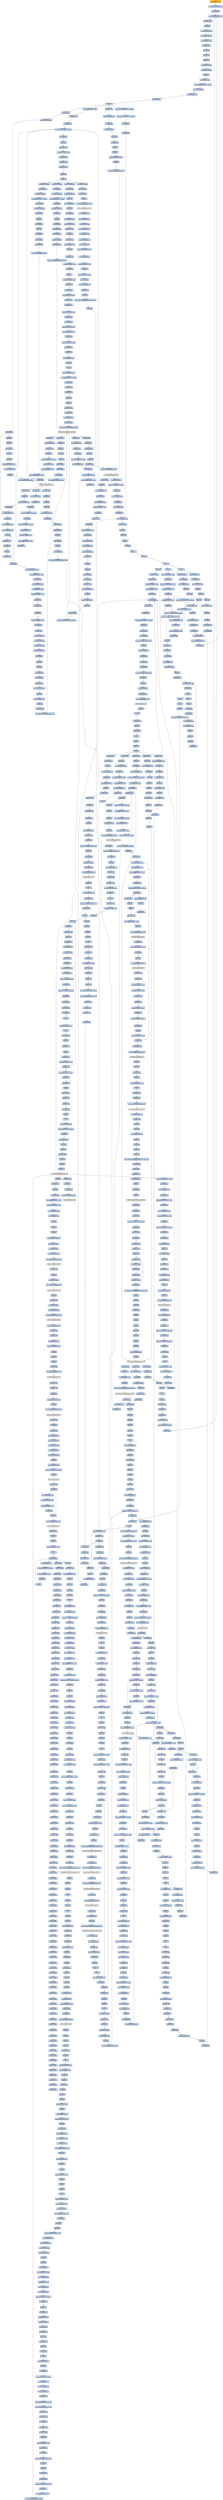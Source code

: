 digraph G {
node[shape=rectangle,style=filled,fillcolor=lightsteelblue,color=lightsteelblue]
bgcolor="transparent"
a0x004013b4pushl_0x60UINT8[label="start\npushl $0x60<UINT8>",color="lightgrey",fillcolor="orange"];
a0x004013b6pushl_0x4051d8UINT32[label="0x004013b6\npushl $0x4051d8<UINT32>"];
a0x004013bbcall_0x00401730[label="0x004013bb\ncall 0x00401730"];
a0x00401730pushl_0x402744UINT32[label="0x00401730\npushl $0x402744<UINT32>"];
a0x00401735movl_fs_0_eax[label="0x00401735\nmovl %fs:0, %eax"];
a0x0040173bpushl_eax[label="0x0040173b\npushl %eax"];
a0x0040173cmovl_0x10esp__eax[label="0x0040173c\nmovl 0x10(%esp), %eax"];
a0x00401740movl_ebp_0x10esp_[label="0x00401740\nmovl %ebp, 0x10(%esp)"];
a0x00401744leal_0x10esp__ebp[label="0x00401744\nleal 0x10(%esp), %ebp"];
a0x00401748subl_eax_esp[label="0x00401748\nsubl %eax, %esp"];
a0x0040174apushl_ebx[label="0x0040174a\npushl %ebx"];
a0x0040174bpushl_esi[label="0x0040174b\npushl %esi"];
a0x0040174cpushl_edi[label="0x0040174c\npushl %edi"];
a0x0040174dmovl__8ebp__eax[label="0x0040174d\nmovl -8(%ebp), %eax"];
a0x00401750movl_esp__24ebp_[label="0x00401750\nmovl %esp, -24(%ebp)"];
a0x00401753pushl_eax[label="0x00401753\npushl %eax"];
a0x00401754movl__4ebp__eax[label="0x00401754\nmovl -4(%ebp), %eax"];
a0x00401757movl_0xffffffffUINT32__4ebp_[label="0x00401757\nmovl $0xffffffff<UINT32>, -4(%ebp)"];
a0x0040175emovl_eax__8ebp_[label="0x0040175e\nmovl %eax, -8(%ebp)"];
a0x00401761leal__16ebp__eax[label="0x00401761\nleal -16(%ebp), %eax"];
a0x00401764movl_eax_fs_0[label="0x00401764\nmovl %eax, %fs:0"];
a0x0040176aret[label="0x0040176a\nret"];
a0x004013c0movl_0x94UINT32_edi[label="0x004013c0\nmovl $0x94<UINT32>, %edi"];
a0x004013c5movl_edi_eax[label="0x004013c5\nmovl %edi, %eax"];
a0x004013c7call_0x00402340[label="0x004013c7\ncall 0x00402340"];
a0x00402340cmpl_0x1000UINT32_eax[label="0x00402340\ncmpl $0x1000<UINT32>, %eax"];
a0x00402345jae_0x00402355[label="0x00402345\njae 0x00402355"];
a0x00402347negl_eax[label="0x00402347\nnegl %eax"];
a0x00402349addl_esp_eax[label="0x00402349\naddl %esp, %eax"];
a0x0040234baddl_0x4UINT8_eax[label="0x0040234b\naddl $0x4<UINT8>, %eax"];
a0x0040234etestl_eax_eax_[label="0x0040234e\ntestl %eax, (%eax)"];
a0x00402350xchgl_eax_esp[label="0x00402350\nxchgl %eax, %esp"];
a0x00402351movl_eax__eax[label="0x00402351\nmovl (%eax), %eax"];
a0x00402353pushl_eax[label="0x00402353\npushl %eax"];
a0x00402354ret[label="0x00402354\nret"];
a0x004013ccmovl_esp__24ebp_[label="0x004013cc\nmovl %esp, -24(%ebp)"];
a0x004013cfmovl_esp_esi[label="0x004013cf\nmovl %esp, %esi"];
a0x004013d1movl_edi_esi_[label="0x004013d1\nmovl %edi, (%esi)"];
a0x004013d3pushl_esi[label="0x004013d3\npushl %esi"];
a0x004013d4call_GetVersionExA_kernel32_dll[label="0x004013d4\ncall GetVersionExA@kernel32.dll"];
GetVersionExA_kernel32_dll[label="GetVersionExA@kernel32.dll",color="lightgrey",fillcolor="lightgrey"];
a0x004013damovl_0x10esi__ecx[label="0x004013da\nmovl 0x10(%esi), %ecx"];
a0x004013ddmovl_ecx_0x004072bc[label="0x004013dd\nmovl %ecx, 0x004072bc"];
a0x004013e3movl_0x4esi__eax[label="0x004013e3\nmovl 0x4(%esi), %eax"];
a0x004013e6movl_eax_0x004072c8[label="0x004013e6\nmovl %eax, 0x004072c8"];
a0x004013ebmovl_0x8esi__edx[label="0x004013eb\nmovl 0x8(%esi), %edx"];
a0x004013eemovl_edx_0x004072cc[label="0x004013ee\nmovl %edx, 0x004072cc"];
a0x004013f4movl_0xcesi__esi[label="0x004013f4\nmovl 0xc(%esi), %esi"];
a0x004013f7andl_0x7fffUINT32_esi[label="0x004013f7\nandl $0x7fff<UINT32>, %esi"];
a0x004013fdmovl_esi_0x004072c0[label="0x004013fd\nmovl %esi, 0x004072c0"];
a0x00401403cmpl_0x2UINT8_ecx[label="0x00401403\ncmpl $0x2<UINT8>, %ecx"];
a0x00401406je_0x00401414[label="0x00401406\nje 0x00401414"];
a0x00401414shll_0x8UINT8_eax[label="0x00401414\nshll $0x8<UINT8>, %eax"];
a0x00401417addl_edx_eax[label="0x00401417\naddl %edx, %eax"];
a0x00401419movl_eax_0x004072c4[label="0x00401419\nmovl %eax, 0x004072c4"];
a0x0040141exorl_esi_esi[label="0x0040141e\nxorl %esi, %esi"];
a0x00401420pushl_esi[label="0x00401420\npushl %esi"];
a0x00401421movl_GetModuleHandleA_kernel32_dll_edi[label="0x00401421\nmovl GetModuleHandleA@kernel32.dll, %edi"];
a0x00401427call_edi[label="0x00401427\ncall %edi"];
GetModuleHandleA_kernel32_dll[label="GetModuleHandleA@kernel32.dll",color="lightgrey",fillcolor="lightgrey"];
a0x00401429cmpw_0x5a4dUINT16_eax_[label="0x00401429\ncmpw $0x5a4d<UINT16>, (%eax)"];
a0x0040142ejne_0x0040144f[label="0x0040142e\njne 0x0040144f"];
a0x00401430movl_0x3ceax__ecx[label="0x00401430\nmovl 0x3c(%eax), %ecx"];
a0x00401433addl_eax_ecx[label="0x00401433\naddl %eax, %ecx"];
a0x00401435cmpl_0x4550UINT32_ecx_[label="0x00401435\ncmpl $0x4550<UINT32>, (%ecx)"];
a0x0040143bjne_0x0040144f[label="0x0040143b\njne 0x0040144f"];
a0x0040143dmovzwl_0x18ecx__eax[label="0x0040143d\nmovzwl 0x18(%ecx), %eax"];
a0x00401441cmpl_0x10bUINT32_eax[label="0x00401441\ncmpl $0x10b<UINT32>, %eax"];
a0x00401446je_0x00401467[label="0x00401446\nje 0x00401467"];
a0x00401467cmpl_0xeUINT8_0x74ecx_[label="0x00401467\ncmpl $0xe<UINT8>, 0x74(%ecx)"];
a0x0040146bjbe_0x0040144f[label="0x0040146b\njbe 0x0040144f"];
a0x0040146dxorl_eax_eax[label="0x0040146d\nxorl %eax, %eax"];
a0x0040146fcmpl_esi_0xe8ecx_[label="0x0040146f\ncmpl %esi, 0xe8(%ecx)"];
a0x00401475setne_al[label="0x00401475\nsetne %al"];
a0x00401478movl_eax__28ebp_[label="0x00401478\nmovl %eax, -28(%ebp)"];
a0x0040147bpushl_esi[label="0x0040147b\npushl %esi"];
a0x0040147ccall_0x004022e1[label="0x0040147c\ncall 0x004022e1"];
a0x004022e1xorl_eax_eax[label="0x004022e1\nxorl %eax, %eax"];
a0x004022e3cmpl_eax_0x4esp_[label="0x004022e3\ncmpl %eax, 0x4(%esp)"];
a0x004022e7pushl_0x0UINT8[label="0x004022e7\npushl $0x0<UINT8>"];
a0x004022e9sete_al[label="0x004022e9\nsete %al"];
a0x004022ecpushl_0x1000UINT32[label="0x004022ec\npushl $0x1000<UINT32>"];
a0x004022f1pushl_eax[label="0x004022f1\npushl %eax"];
a0x004022f2call_HeapCreate_kernel32_dll[label="0x004022f2\ncall HeapCreate@kernel32.dll"];
HeapCreate_kernel32_dll[label="HeapCreate@kernel32.dll",color="lightgrey",fillcolor="lightgrey"];
a0x004022f8testl_eax_eax[label="0x004022f8\ntestl %eax, %eax"];
a0x004022famovl_eax_0x004076a0[label="0x004022fa\nmovl %eax, 0x004076a0"];
a0x004022ffje_0x0040232b[label="0x004022ff\nje 0x0040232b"];
a0x00402301call_0x004022c7[label="0x00402301\ncall 0x004022c7"];
a0x004022c7cmpl_0x2UINT8_0x004072bc[label="0x004022c7\ncmpl $0x2<UINT8>, 0x004072bc"];
a0x004022cejne_0x004022dd[label="0x004022ce\njne 0x004022dd"];
a0x004022d0cmpl_0x5UINT8_0x004072c8[label="0x004022d0\ncmpl $0x5<UINT8>, 0x004072c8"];
a0x004022d7jb_0x004022dd[label="0x004022d7\njb 0x004022dd"];
a0x004022d9xorl_eax_eax[label="0x004022d9\nxorl %eax, %eax"];
a0x004022dbincl_eax[label="0x004022db\nincl %eax"];
a0x004022dcret[label="0x004022dc\nret"];
a0x00402306cmpl_0x3UINT8_eax[label="0x00402306\ncmpl $0x3<UINT8>, %eax"];
a0x00402309movl_eax_0x004076a4[label="0x00402309\nmovl %eax, 0x004076a4"];
a0x0040230ejne_0x0040232e[label="0x0040230e\njne 0x0040232e"];
a0x0040232exorl_eax_eax[label="0x0040232e\nxorl %eax, %eax"];
a0x00402330incl_eax[label="0x00402330\nincl %eax"];
a0x00402331ret[label="0x00402331\nret"];
a0x00401481popl_ecx[label="0x00401481\npopl %ecx"];
a0x00401482testl_eax_eax[label="0x00401482\ntestl %eax, %eax"];
a0x00401484jne_0x004014a7[label="0x00401484\njne 0x004014a7"];
a0x004014a7call_0x0040223f[label="0x004014a7\ncall 0x0040223f"];
a0x0040223fpushl_0xcUINT8[label="0x0040223f\npushl $0xc<UINT8>"];
a0x00402241pushl_0x405718UINT32[label="0x00402241\npushl $0x405718<UINT32>"];
a0x00402246call_0x00401730[label="0x00402246\ncall 0x00401730"];
a0x0040224bmovl_0x405c64UINT32__28ebp_[label="0x0040224b\nmovl $0x405c64<UINT32>, -28(%ebp)"];
a0x00402252cmpl_0x405c64UINT32__28ebp_[label="0x00402252\ncmpl $0x405c64<UINT32>, -28(%ebp)"];
a0x00402259jae_0x0040227d[label="0x00402259\njae 0x0040227d"];
a0x0040227dcall_0x0040176b[label="0x0040227d\ncall 0x0040176b"];
a0x0040176bmovl__16ebp__ecx[label="0x0040176b\nmovl -16(%ebp), %ecx"];
a0x0040176emovl_ecx_fs_0[label="0x0040176e\nmovl %ecx, %fs:0"];
a0x00401775popl_ecx[label="0x00401775\npopl %ecx"];
a0x00401776popl_edi[label="0x00401776\npopl %edi"];
a0x00401777popl_esi[label="0x00401777\npopl %esi"];
a0x00401778popl_ebx[label="0x00401778\npopl %ebx"];
a0x00401779leave_[label="0x00401779\nleave "];
a0x0040177apushl_ecx[label="0x0040177a\npushl %ecx"];
a0x0040177bret[label="0x0040177b\nret"];
a0x00402282ret[label="0x00402282\nret"];
a0x004014acmovl_esi__4ebp_[label="0x004014ac\nmovl %esi, -4(%ebp)"];
a0x004014afcall_0x00402094[label="0x004014af\ncall 0x00402094"];
a0x00402094subl_0x44UINT8_esp[label="0x00402094\nsubl $0x44<UINT8>, %esp"];
a0x00402097pushl_0x100UINT32[label="0x00402097\npushl $0x100<UINT32>"];
a0x0040209ccall_0x00402db8[label="0x0040209c\ncall 0x00402db8"];
a0x00402db8pushl_0x00407458[label="0x00402db8\npushl 0x00407458"];
a0x00402dbepushl_0x8esp_[label="0x00402dbe\npushl 0x8(%esp)"];
a0x00402dc2call_0x00402d8c[label="0x00402dc2\ncall 0x00402d8c"];
a0x00402d8ccmpl_0xffffffe0UINT8_0x4esp_[label="0x00402d8c\ncmpl $0xffffffe0<UINT8>, 0x4(%esp)"];
a0x00402d91ja_0x00402db5[label="0x00402d91\nja 0x00402db5"];
a0x00402d93pushl_0x4esp_[label="0x00402d93\npushl 0x4(%esp)"];
a0x00402d97call_0x00402d46[label="0x00402d97\ncall 0x00402d46"];
a0x00402d46cmpl_0x3UINT8_0x004076a4[label="0x00402d46\ncmpl $0x3<UINT8>, 0x004076a4"];
a0x00402d4dpushl_esi[label="0x00402d4d\npushl %esi"];
a0x00402d4emovl_0x8esp__esi[label="0x00402d4e\nmovl 0x8(%esp), %esi"];
a0x00402d52jne_0x00402d67[label="0x00402d52\njne 0x00402d67"];
a0x00402d67testl_esi_esi[label="0x00402d67\ntestl %esi, %esi"];
a0x00402d69jne_0x00402d6c[label="0x00402d69\njne 0x00402d6c"];
a0x00402d6ccmpl_0x1UINT8_0x004076a4[label="0x00402d6c\ncmpl $0x1<UINT8>, 0x004076a4"];
a0x00402d73je_0x00402d7b[label="0x00402d73\nje 0x00402d7b"];
a0x00402d7bpushl_esi[label="0x00402d7b\npushl %esi"];
a0x00402d7cpushl_0x0UINT8[label="0x00402d7c\npushl $0x0<UINT8>"];
a0x00402d7epushl_0x004076a0[label="0x00402d7e\npushl 0x004076a0"];
a0x00402d84call_HeapAlloc_kernel32_dll[label="0x00402d84\ncall HeapAlloc@kernel32.dll"];
HeapAlloc_kernel32_dll[label="HeapAlloc@kernel32.dll",color="lightgrey",fillcolor="lightgrey"];
a0x00402d8apopl_esi[label="0x00402d8a\npopl %esi"];
a0x00402d8bret[label="0x00402d8b\nret"];
a0x00402d9ctestl_eax_eax[label="0x00402d9c\ntestl %eax, %eax"];
a0x00402d9epopl_ecx[label="0x00402d9e\npopl %ecx"];
a0x00402d9fjne_0x00402db7[label="0x00402d9f\njne 0x00402db7"];
a0x00402db7ret[label="0x00402db7\nret"];
a0x00402dc7popl_ecx[label="0x00402dc7\npopl %ecx"];
a0x00402dc8popl_ecx[label="0x00402dc8\npopl %ecx"];
a0x00402dc9ret[label="0x00402dc9\nret"];
a0x004020a1testl_eax_eax[label="0x004020a1\ntestl %eax, %eax"];
a0x004020a3popl_ecx[label="0x004020a3\npopl %ecx"];
a0x004020a4jne_0x004020ae[label="0x004020a4\njne 0x004020ae"];
a0x004020aemovl_eax_0x004076c0[label="0x004020ae\nmovl %eax, 0x004076c0"];
a0x004020b3movl_0x20UINT32_0x004076a8[label="0x004020b3\nmovl $0x20<UINT32>, 0x004076a8"];
a0x004020bdleal_0x100eax__ecx[label="0x004020bd\nleal 0x100(%eax), %ecx"];
a0x004020c3jmp_0x004020df[label="0x004020c3\njmp 0x004020df"];
a0x004020dfcmpl_ecx_eax[label="0x004020df\ncmpl %ecx, %eax"];
a0x004020e1jb_0x004020c5[label="0x004020e1\njb 0x004020c5"];
a0x004020c5andb_0x0UINT8_0x4eax_[label="0x004020c5\nandb $0x0<UINT8>, 0x4(%eax)"];
a0x004020c9orl_0xffffffffUINT8_eax_[label="0x004020c9\norl $0xffffffff<UINT8>, (%eax)"];
a0x004020ccmovb_0xaUINT8_0x5eax_[label="0x004020cc\nmovb $0xa<UINT8>, 0x5(%eax)"];
a0x004020d0movl_0x004076c0_ecx[label="0x004020d0\nmovl 0x004076c0, %ecx"];
a0x004020d6addl_0x8UINT8_eax[label="0x004020d6\naddl $0x8<UINT8>, %eax"];
a0x004020d9addl_0x100UINT32_ecx[label="0x004020d9\naddl $0x100<UINT32>, %ecx"];
a0x004020e3pushl_ebx[label="0x004020e3\npushl %ebx"];
a0x004020e4pushl_esi[label="0x004020e4\npushl %esi"];
a0x004020e5pushl_edi[label="0x004020e5\npushl %edi"];
a0x004020e6leal_0xcesp__eax[label="0x004020e6\nleal 0xc(%esp), %eax"];
a0x004020eapushl_eax[label="0x004020ea\npushl %eax"];
a0x004020ebcall_GetStartupInfoA_kernel32_dll[label="0x004020eb\ncall GetStartupInfoA@kernel32.dll"];
GetStartupInfoA_kernel32_dll[label="GetStartupInfoA@kernel32.dll",color="lightgrey",fillcolor="lightgrey"];
a0x004020f1cmpw_0x0UINT8_0x3eesp_[label="0x004020f1\ncmpw $0x0<UINT8>, 0x3e(%esp)"];
a0x004020f7je_0x004021c4[label="0x004020f7\nje 0x004021c4"];
a0x004021c4xorl_ebx_ebx[label="0x004021c4\nxorl %ebx, %ebx"];
a0x004021c6movl_0x004076c0_eax[label="0x004021c6\nmovl 0x004076c0, %eax"];
a0x004021cbleal_eaxebx8__esi[label="0x004021cb\nleal (%eax,%ebx,8), %esi"];
a0x004021cecmpl_0xffffffffUINT8_esi_[label="0x004021ce\ncmpl $0xffffffff<UINT8>, (%esi)"];
a0x004021d1jne_0x00402220[label="0x004021d1\njne 0x00402220"];
a0x004021d3testl_ebx_ebx[label="0x004021d3\ntestl %ebx, %ebx"];
a0x004021d5movb_0xffffff81UINT8_0x4esi_[label="0x004021d5\nmovb $0xffffff81<UINT8>, 0x4(%esi)"];
a0x004021d9jne_0x004021e0[label="0x004021d9\njne 0x004021e0"];
a0x004021dbpushl_0xfffffff6UINT8[label="0x004021db\npushl $0xfffffff6<UINT8>"];
a0x004021ddpopl_eax[label="0x004021dd\npopl %eax"];
a0x004021dejmp_0x004021ea[label="0x004021de\njmp 0x004021ea"];
a0x004021eapushl_eax[label="0x004021ea\npushl %eax"];
a0x004021ebcall_GetStdHandle_kernel32_dll[label="0x004021eb\ncall GetStdHandle@kernel32.dll"];
GetStdHandle_kernel32_dll[label="GetStdHandle@kernel32.dll",color="lightgrey",fillcolor="lightgrey"];
a0x004021f1movl_eax_edi[label="0x004021f1\nmovl %eax, %edi"];
a0x004021f3cmpl_0xffffffffUINT8_edi[label="0x004021f3\ncmpl $0xffffffff<UINT8>, %edi"];
a0x004021f6je_0x0040220f[label="0x004021f6\nje 0x0040220f"];
a0x004021f8pushl_edi[label="0x004021f8\npushl %edi"];
a0x004021f9call_GetFileType_kernel32_dll[label="0x004021f9\ncall GetFileType@kernel32.dll"];
GetFileType_kernel32_dll[label="GetFileType@kernel32.dll",color="lightgrey",fillcolor="lightgrey"];
a0x004021fftestl_eax_eax[label="0x004021ff\ntestl %eax, %eax"];
a0x00402201je_0x0040220f[label="0x00402201\nje 0x0040220f"];
a0x00402203andl_0xffUINT32_eax[label="0x00402203\nandl $0xff<UINT32>, %eax"];
a0x00402208cmpl_0x2UINT8_eax[label="0x00402208\ncmpl $0x2<UINT8>, %eax"];
a0x0040220bmovl_edi_esi_[label="0x0040220b\nmovl %edi, (%esi)"];
a0x0040220djne_0x00402215[label="0x0040220d\njne 0x00402215"];
a0x00402215cmpl_0x3UINT8_eax[label="0x00402215\ncmpl $0x3<UINT8>, %eax"];
a0x00402218jne_0x00402224[label="0x00402218\njne 0x00402224"];
a0x0040221aorb_0x8UINT8_0x4esi_[label="0x0040221a\norb $0x8<UINT8>, 0x4(%esi)"];
a0x0040221ejmp_0x00402224[label="0x0040221e\njmp 0x00402224"];
a0x00402224incl_ebx[label="0x00402224\nincl %ebx"];
a0x00402225cmpl_0x3UINT8_ebx[label="0x00402225\ncmpl $0x3<UINT8>, %ebx"];
a0x00402228jl_0x004021c6[label="0x00402228\njl 0x004021c6"];
a0x004021e0movl_ebx_eax[label="0x004021e0\nmovl %ebx, %eax"];
a0x004021e2decl_eax[label="0x004021e2\ndecl %eax"];
a0x004021e3negl_eax[label="0x004021e3\nnegl %eax"];
a0x004021e5sbbl_eax_eax[label="0x004021e5\nsbbl %eax, %eax"];
a0x004021e7addl_0xfffffff5UINT8_eax[label="0x004021e7\naddl $0xfffffff5<UINT8>, %eax"];
a0x0040222apushl_0x004076a8[label="0x0040222a\npushl 0x004076a8"];
a0x00402230call_SetHandleCount_kernel32_dll[label="0x00402230\ncall SetHandleCount@kernel32.dll"];
SetHandleCount_kernel32_dll[label="SetHandleCount@kernel32.dll",color="lightgrey",fillcolor="lightgrey"];
a0x00402236popl_edi[label="0x00402236\npopl %edi"];
a0x00402237popl_esi[label="0x00402237\npopl %esi"];
a0x00402238xorl_eax_eax[label="0x00402238\nxorl %eax, %eax"];
a0x0040223apopl_ebx[label="0x0040223a\npopl %ebx"];
a0x0040223baddl_0x44UINT8_esp[label="0x0040223b\naddl $0x44<UINT8>, %esp"];
a0x0040223eret[label="0x0040223e\nret"];
a0x004014b4testl_eax_eax[label="0x004014b4\ntestl %eax, %eax"];
a0x004014b6jnl_0x004014c0[label="0x004014b6\njnl 0x004014c0"];
a0x004014c0call_GetCommandLineA_kernel32_dll[label="0x004014c0\ncall GetCommandLineA@kernel32.dll"];
GetCommandLineA_kernel32_dll[label="GetCommandLineA@kernel32.dll",color="lightgrey",fillcolor="lightgrey"];
a0x004014c6movl_eax_0x004077d4[label="0x004014c6\nmovl %eax, 0x004077d4"];
a0x004014cbcall_0x00401f72[label="0x004014cb\ncall 0x00401f72"];
a0x00401f72pushl_ecx[label="0x00401f72\npushl %ecx"];
a0x00401f73pushl_ecx[label="0x00401f73\npushl %ecx"];
a0x00401f74movl_0x00407410_eax[label="0x00401f74\nmovl 0x00407410, %eax"];
a0x00401f79pushl_ebx[label="0x00401f79\npushl %ebx"];
a0x00401f7apushl_ebp[label="0x00401f7a\npushl %ebp"];
a0x00401f7bpushl_esi[label="0x00401f7b\npushl %esi"];
a0x00401f7cpushl_edi[label="0x00401f7c\npushl %edi"];
a0x00401f7dmovl_GetEnvironmentStringsW_kernel32_dll_edi[label="0x00401f7d\nmovl GetEnvironmentStringsW@kernel32.dll, %edi"];
a0x00401f83xorl_ebx_ebx[label="0x00401f83\nxorl %ebx, %ebx"];
a0x00401f85xorl_esi_esi[label="0x00401f85\nxorl %esi, %esi"];
a0x00401f87cmpl_ebx_eax[label="0x00401f87\ncmpl %ebx, %eax"];
a0x00401f89pushl_0x2UINT8[label="0x00401f89\npushl $0x2<UINT8>"];
a0x00401f8bpopl_ebp[label="0x00401f8b\npopl %ebp"];
a0x00401f8cjne_0x00401fbb[label="0x00401f8c\njne 0x00401fbb"];
a0x00401f8ecall_edi[label="0x00401f8e\ncall %edi"];
GetEnvironmentStringsW_kernel32_dll[label="GetEnvironmentStringsW@kernel32.dll",color="lightgrey",fillcolor="lightgrey"];
a0x00401f90movl_eax_esi[label="0x00401f90\nmovl %eax, %esi"];
a0x00401f92cmpl_ebx_esi[label="0x00401f92\ncmpl %ebx, %esi"];
a0x00401f94je_0x00401fa2[label="0x00401f94\nje 0x00401fa2"];
a0x00401f96movl_0x1UINT32_0x00407410[label="0x00401f96\nmovl $0x1<UINT32>, 0x00407410"];
a0x00401fa0jmp_0x00401fc0[label="0x00401fa0\njmp 0x00401fc0"];
a0x00401fc0cmpl_ebx_esi[label="0x00401fc0\ncmpl %ebx, %esi"];
a0x00401fc2jne_0x00401fcc[label="0x00401fc2\njne 0x00401fcc"];
a0x00401fcccmpw_bx_esi_[label="0x00401fcc\ncmpw %bx, (%esi)"];
a0x00401fcfmovl_esi_eax[label="0x00401fcf\nmovl %esi, %eax"];
a0x00401fd1je_0x00401fe1[label="0x00401fd1\nje 0x00401fe1"];
a0x00401fd3addl_ebp_eax[label="0x00401fd3\naddl %ebp, %eax"];
a0x00401fd5cmpw_bx_eax_[label="0x00401fd5\ncmpw %bx, (%eax)"];
a0x00401fd8jne_0x00401fd3[label="0x00401fd8\njne 0x00401fd3"];
a0x00401fdaaddl_ebp_eax[label="0x00401fda\naddl %ebp, %eax"];
a0x00401fdccmpw_bx_eax_[label="0x00401fdc\ncmpw %bx, (%eax)"];
a0x00401fdfjne_0x00401fd3[label="0x00401fdf\njne 0x00401fd3"];
a0x00401fe1movl_WideCharToMultiByte_kernel32_dll_edi[label="0x00401fe1\nmovl WideCharToMultiByte@kernel32.dll, %edi"];
a0x00401fe7pushl_ebx[label="0x00401fe7\npushl %ebx"];
a0x00401fe8pushl_ebx[label="0x00401fe8\npushl %ebx"];
a0x00401fe9pushl_ebx[label="0x00401fe9\npushl %ebx"];
a0x00401feasubl_esi_eax[label="0x00401fea\nsubl %esi, %eax"];
a0x00401fecpushl_ebx[label="0x00401fec\npushl %ebx"];
a0x00401fedsarl_eax[label="0x00401fed\nsarl %eax"];
a0x00401fefincl_eax[label="0x00401fef\nincl %eax"];
a0x00401ff0pushl_eax[label="0x00401ff0\npushl %eax"];
a0x00401ff1pushl_esi[label="0x00401ff1\npushl %esi"];
a0x00401ff2pushl_ebx[label="0x00401ff2\npushl %ebx"];
a0x00401ff3pushl_ebx[label="0x00401ff3\npushl %ebx"];
a0x00401ff4movl_eax_0x34esp_[label="0x00401ff4\nmovl %eax, 0x34(%esp)"];
a0x00401ff8call_edi[label="0x00401ff8\ncall %edi"];
WideCharToMultiByte_kernel32_dll[label="WideCharToMultiByte@kernel32.dll",color="lightgrey",fillcolor="lightgrey"];
a0x00401ffamovl_eax_ebp[label="0x00401ffa\nmovl %eax, %ebp"];
a0x00401ffccmpl_ebx_ebp[label="0x00401ffc\ncmpl %ebx, %ebp"];
a0x00401ffeje_0x00402032[label="0x00401ffe\nje 0x00402032"];
a0x00402000pushl_ebp[label="0x00402000\npushl %ebp"];
a0x00402001call_0x00402db8[label="0x00402001\ncall 0x00402db8"];
a0x00402006cmpl_ebx_eax[label="0x00402006\ncmpl %ebx, %eax"];
a0x00402008popl_ecx[label="0x00402008\npopl %ecx"];
a0x00402009movl_eax_0x10esp_[label="0x00402009\nmovl %eax, 0x10(%esp)"];
a0x0040200dje_0x00402032[label="0x0040200d\nje 0x00402032"];
a0x0040200fpushl_ebx[label="0x0040200f\npushl %ebx"];
a0x00402010pushl_ebx[label="0x00402010\npushl %ebx"];
a0x00402011pushl_ebp[label="0x00402011\npushl %ebp"];
a0x00402012pushl_eax[label="0x00402012\npushl %eax"];
a0x00402013pushl_0x24esp_[label="0x00402013\npushl 0x24(%esp)"];
a0x00402017pushl_esi[label="0x00402017\npushl %esi"];
a0x00402018pushl_ebx[label="0x00402018\npushl %ebx"];
a0x00402019pushl_ebx[label="0x00402019\npushl %ebx"];
a0x0040201acall_edi[label="0x0040201a\ncall %edi"];
a0x0040201ctestl_eax_eax[label="0x0040201c\ntestl %eax, %eax"];
a0x0040201ejne_0x0040202e[label="0x0040201e\njne 0x0040202e"];
a0x0040202emovl_0x10esp__ebx[label="0x0040202e\nmovl 0x10(%esp), %ebx"];
a0x00402032pushl_esi[label="0x00402032\npushl %esi"];
a0x00402033call_FreeEnvironmentStringsW_kernel32_dll[label="0x00402033\ncall FreeEnvironmentStringsW@kernel32.dll"];
FreeEnvironmentStringsW_kernel32_dll[label="FreeEnvironmentStringsW@kernel32.dll",color="lightgrey",fillcolor="lightgrey"];
a0x00402039movl_ebx_eax[label="0x00402039\nmovl %ebx, %eax"];
a0x0040203bjmp_0x0040208d[label="0x0040203b\njmp 0x0040208d"];
a0x0040208dpopl_edi[label="0x0040208d\npopl %edi"];
a0x0040208epopl_esi[label="0x0040208e\npopl %esi"];
a0x0040208fpopl_ebp[label="0x0040208f\npopl %ebp"];
a0x00402090popl_ebx[label="0x00402090\npopl %ebx"];
a0x00402091popl_ecx[label="0x00402091\npopl %ecx"];
a0x00402092popl_ecx[label="0x00402092\npopl %ecx"];
a0x00402093ret[label="0x00402093\nret"];
a0x004014d0movl_eax_0x004072a0[label="0x004014d0\nmovl %eax, 0x004072a0"];
a0x004014d5call_0x00401ed0[label="0x004014d5\ncall 0x00401ed0"];
a0x00401ed0pushl_ebp[label="0x00401ed0\npushl %ebp"];
a0x00401ed1movl_esp_ebp[label="0x00401ed1\nmovl %esp, %ebp"];
a0x00401ed3pushl_ecx[label="0x00401ed3\npushl %ecx"];
a0x00401ed4pushl_ecx[label="0x00401ed4\npushl %ecx"];
a0x00401ed5pushl_ebx[label="0x00401ed5\npushl %ebx"];
a0x00401ed6pushl_esi[label="0x00401ed6\npushl %esi"];
a0x00401ed7pushl_edi[label="0x00401ed7\npushl %edi"];
a0x00401ed8xorl_edi_edi[label="0x00401ed8\nxorl %edi, %edi"];
a0x00401edacmpl_edi_0x004077cc[label="0x00401eda\ncmpl %edi, 0x004077cc"];
a0x00401ee0jne_0x00401ee7[label="0x00401ee0\njne 0x00401ee7"];
a0x00401ee2call_0x00402cf0[label="0x00401ee2\ncall 0x00402cf0"];
a0x00402cf0cmpl_0x0UINT8_0x004077cc[label="0x00402cf0\ncmpl $0x0<UINT8>, 0x004077cc"];
a0x00402cf7jne_0x00402d0b[label="0x00402cf7\njne 0x00402d0b"];
a0x00402cf9pushl_0xfffffffdUINT8[label="0x00402cf9\npushl $0xfffffffd<UINT8>"];
a0x00402cfbcall_0x00402b04[label="0x00402cfb\ncall 0x00402b04"];
a0x00402b04pushl_ebp[label="0x00402b04\npushl %ebp"];
a0x00402b05movl_esp_ebp[label="0x00402b05\nmovl %esp, %ebp"];
a0x00402b07subl_0x1cUINT8_esp[label="0x00402b07\nsubl $0x1c<UINT8>, %esp"];
a0x00402b0amovl_0x00407030_eax[label="0x00402b0a\nmovl 0x00407030, %eax"];
a0x00402b0fxorl_0x4ebp__eax[label="0x00402b0f\nxorl 0x4(%ebp), %eax"];
a0x00402b12pushl_ebx[label="0x00402b12\npushl %ebx"];
a0x00402b13pushl_esi[label="0x00402b13\npushl %esi"];
a0x00402b14movl_0x8ebp__esi[label="0x00402b14\nmovl 0x8(%ebp), %esi"];
a0x00402b17xorl_ebx_ebx[label="0x00402b17\nxorl %ebx, %ebx"];
a0x00402b19cmpl_0xfffffffeUINT8_esi[label="0x00402b19\ncmpl $0xfffffffe<UINT8>, %esi"];
a0x00402b1cmovl_eax__4ebp_[label="0x00402b1c\nmovl %eax, -4(%ebp)"];
a0x00402b1fpushl_edi[label="0x00402b1f\npushl %edi"];
a0x00402b20movl_ebx_0x00407428[label="0x00402b20\nmovl %ebx, 0x00407428"];
a0x00402b26jne_0x00402b3a[label="0x00402b26\njne 0x00402b3a"];
a0x00402b3acmpl_0xfffffffdUINT8_esi[label="0x00402b3a\ncmpl $0xfffffffd<UINT8>, %esi"];
a0x00402b3djne_0x00402b51[label="0x00402b3d\njne 0x00402b51"];
a0x00402b3fmovl_0x1UINT32_0x00407428[label="0x00402b3f\nmovl $0x1<UINT32>, 0x00407428"];
a0x00402b49call_GetACP_kernel32_dll[label="0x00402b49\ncall GetACP@kernel32.dll"];
GetACP_kernel32_dll[label="GetACP@kernel32.dll",color="lightgrey",fillcolor="lightgrey"];
a0x00402b4fjmp_0x00402b65[label="0x00402b4f\njmp 0x00402b65"];
a0x00402b65movl_eax_0x8ebp_[label="0x00402b65\nmovl %eax, 0x8(%ebp)"];
a0x00402b68movl_eax_esi[label="0x00402b68\nmovl %eax, %esi"];
a0x00402b6acmpl_0x00407584_esi[label="0x00402b6a\ncmpl 0x00407584, %esi"];
a0x00402b70je_0x00402cd9[label="0x00402b70\nje 0x00402cd9"];
a0x00402b76cmpl_ebx_esi[label="0x00402b76\ncmpl %ebx, %esi"];
a0x00402b78je_0x00402ccf[label="0x00402b78\nje 0x00402ccf"];
a0x00402b7exorl_edx_edx[label="0x00402b7e\nxorl %edx, %edx"];
a0x00402b80xorl_eax_eax[label="0x00402b80\nxorl %eax, %eax"];
a0x00402b82cmpl_esi_0x407178eax_[label="0x00402b82\ncmpl %esi, 0x407178(%eax)"];
a0x00402b88je_0x00402bf1[label="0x00402b88\nje 0x00402bf1"];
a0x00402b8aaddl_0x30UINT8_eax[label="0x00402b8a\naddl $0x30<UINT8>, %eax"];
a0x00402b8dincl_edx[label="0x00402b8d\nincl %edx"];
a0x00402b8ecmpl_0xf0UINT32_eax[label="0x00402b8e\ncmpl $0xf0<UINT32>, %eax"];
a0x00402b93jb_0x00402b82[label="0x00402b93\njb 0x00402b82"];
a0x00402b95leal__28ebp__eax[label="0x00402b95\nleal -28(%ebp), %eax"];
a0x00402b98pushl_eax[label="0x00402b98\npushl %eax"];
a0x00402b99pushl_esi[label="0x00402b99\npushl %esi"];
a0x00402b9acall_GetCPInfo_kernel32_dll[label="0x00402b9a\ncall GetCPInfo@kernel32.dll"];
GetCPInfo_kernel32_dll[label="GetCPInfo@kernel32.dll",color="lightgrey",fillcolor="lightgrey"];
a0x00402ba0cmpl_0x1UINT8_eax[label="0x00402ba0\ncmpl $0x1<UINT8>, %eax"];
a0x00402ba3jne_0x00402cc7[label="0x00402ba3\njne 0x00402cc7"];
a0x00402ba9pushl_0x40UINT8[label="0x00402ba9\npushl $0x40<UINT8>"];
a0x00402babxorl_eax_eax[label="0x00402bab\nxorl %eax, %eax"];
a0x00402badpopl_ecx[label="0x00402bad\npopl %ecx"];
a0x00402baemovl_0x407480UINT32_edi[label="0x00402bae\nmovl $0x407480<UINT32>, %edi"];
a0x00402bb3repz_stosl_eax_es_edi_[label="0x00402bb3\nrepz stosl %eax, %es:(%edi)"];
a0x00402bb5stosb_al_es_edi_[label="0x00402bb5\nstosb %al, %es:(%edi)"];
a0x00402bb6xorl_edi_edi[label="0x00402bb6\nxorl %edi, %edi"];
a0x00402bb8incl_edi[label="0x00402bb8\nincl %edi"];
a0x00402bb9cmpl_edi__28ebp_[label="0x00402bb9\ncmpl %edi, -28(%ebp)"];
a0x00402bbcmovl_esi_0x00407584[label="0x00402bbc\nmovl %esi, 0x00407584"];
a0x00402bc2movl_ebx_0x00407478[label="0x00402bc2\nmovl %ebx, 0x00407478"];
a0x00402bc8jbe_0x00402cb5[label="0x00402bc8\njbe 0x00402cb5"];
a0x00402bcecmpb_0x0UINT8__22ebp_[label="0x00402bce\ncmpb $0x0<UINT8>, -22(%ebp)"];
a0x00402bd2je_0x00402c90[label="0x00402bd2\nje 0x00402c90"];
a0x00402c90movl_edi_eax[label="0x00402c90\nmovl %edi, %eax"];
a0x00402c92orb_0x8UINT8_0x407481eax_[label="0x00402c92\norb $0x8<UINT8>, 0x407481(%eax)"];
a0x00402c99incl_eax[label="0x00402c99\nincl %eax"];
a0x00402c9acmpl_0xffUINT32_eax[label="0x00402c9a\ncmpl $0xff<UINT32>, %eax"];
a0x00402c9fjb_0x00402c92[label="0x00402c9f\njb 0x00402c92"];
a0x00402ca1movl_esi_eax[label="0x00402ca1\nmovl %esi, %eax"];
a0x00402ca3call_0x0040291a[label="0x00402ca3\ncall 0x0040291a"];
a0x0040291asubl_0x3a4UINT32_eax[label="0x0040291a\nsubl $0x3a4<UINT32>, %eax"];
a0x0040291fje_0x00402943[label="0x0040291f\nje 0x00402943"];
a0x00402921subl_0x4UINT8_eax[label="0x00402921\nsubl $0x4<UINT8>, %eax"];
a0x00402924je_0x0040293d[label="0x00402924\nje 0x0040293d"];
a0x00402926subl_0xdUINT8_eax[label="0x00402926\nsubl $0xd<UINT8>, %eax"];
a0x00402929je_0x00402937[label="0x00402929\nje 0x00402937"];
a0x0040292bdecl_eax[label="0x0040292b\ndecl %eax"];
a0x0040292cje_0x00402931[label="0x0040292c\nje 0x00402931"];
a0x0040292exorl_eax_eax[label="0x0040292e\nxorl %eax, %eax"];
a0x00402930ret[label="0x00402930\nret"];
a0x00402ca8movl_eax_0x00407478[label="0x00402ca8\nmovl %eax, 0x00407478"];
a0x00402cadmovl_edi_0x0040747c[label="0x00402cad\nmovl %edi, 0x0040747c"];
a0x00402cb3jmp_0x00402cbb[label="0x00402cb3\njmp 0x00402cbb"];
a0x00402cbbxorl_eax_eax[label="0x00402cbb\nxorl %eax, %eax"];
a0x00402cbdmovl_0x407590UINT32_edi[label="0x00402cbd\nmovl $0x407590<UINT32>, %edi"];
a0x00402cc2stosl_eax_es_edi_[label="0x00402cc2\nstosl %eax, %es:(%edi)"];
a0x00402cc3stosl_eax_es_edi_[label="0x00402cc3\nstosl %eax, %es:(%edi)"];
a0x00402cc4stosl_eax_es_edi_[label="0x00402cc4\nstosl %eax, %es:(%edi)"];
a0x00402cc5jmp_0x00402cd4[label="0x00402cc5\njmp 0x00402cd4"];
a0x00402cd4call_0x00402972[label="0x00402cd4\ncall 0x00402972"];
a0x00402972pushl_ebp[label="0x00402972\npushl %ebp"];
a0x00402973movl_esp_ebp[label="0x00402973\nmovl %esp, %ebp"];
a0x00402975subl_0x518UINT32_esp[label="0x00402975\nsubl $0x518<UINT32>, %esp"];
a0x0040297bmovl_0x00407030_eax[label="0x0040297b\nmovl 0x00407030, %eax"];
a0x00402980xorl_0x4ebp__eax[label="0x00402980\nxorl 0x4(%ebp), %eax"];
a0x00402983pushl_esi[label="0x00402983\npushl %esi"];
a0x00402984movl_eax__4ebp_[label="0x00402984\nmovl %eax, -4(%ebp)"];
a0x00402987leal__24ebp__eax[label="0x00402987\nleal -24(%ebp), %eax"];
a0x0040298apushl_eax[label="0x0040298a\npushl %eax"];
a0x0040298bpushl_0x00407584[label="0x0040298b\npushl 0x00407584"];
a0x00402991call_GetCPInfo_kernel32_dll[label="0x00402991\ncall GetCPInfo@kernel32.dll"];
a0x00402997cmpl_0x1UINT8_eax[label="0x00402997\ncmpl $0x1<UINT8>, %eax"];
a0x0040299amovl_0x100UINT32_esi[label="0x0040299a\nmovl $0x100<UINT32>, %esi"];
a0x0040299fjne_0x00402ab2[label="0x0040299f\njne 0x00402ab2"];
a0x004029a5xorl_eax_eax[label="0x004029a5\nxorl %eax, %eax"];
a0x004029a7movb_al__280ebpeax_[label="0x004029a7\nmovb %al, -280(%ebp,%eax)"];
a0x004029aeincl_eax[label="0x004029ae\nincl %eax"];
a0x004029afcmpl_esi_eax[label="0x004029af\ncmpl %esi, %eax"];
a0x004029b1jb_0x004029a7[label="0x004029b1\njb 0x004029a7"];
a0x004029b3movb__18ebp__al[label="0x004029b3\nmovb -18(%ebp), %al"];
a0x004029b6testb_al_al[label="0x004029b6\ntestb %al, %al"];
a0x004029b8movb_0x20UINT8__280ebp_[label="0x004029b8\nmovb $0x20<UINT8>, -280(%ebp)"];
a0x004029bfje_0x004029f7[label="0x004029bf\nje 0x004029f7"];
a0x004029f7pushl_0x0UINT8[label="0x004029f7\npushl $0x0<UINT8>"];
a0x004029f9pushl_0x00407478[label="0x004029f9\npushl 0x00407478"];
a0x004029ffleal__1304ebp__eax[label="0x004029ff\nleal -1304(%ebp), %eax"];
a0x00402a05pushl_0x00407584[label="0x00402a05\npushl 0x00407584"];
a0x00402a0bpushl_eax[label="0x00402a0b\npushl %eax"];
a0x00402a0cpushl_esi[label="0x00402a0c\npushl %esi"];
a0x00402a0dleal__280ebp__eax[label="0x00402a0d\nleal -280(%ebp), %eax"];
a0x00402a13pushl_eax[label="0x00402a13\npushl %eax"];
a0x00402a14pushl_0x1UINT8[label="0x00402a14\npushl $0x1<UINT8>"];
a0x00402a16call_0x00404274[label="0x00402a16\ncall 0x00404274"];
a0x00404274pushl_0x1cUINT8[label="0x00404274\npushl $0x1c<UINT8>"];
a0x00404276pushl_0x405be0UINT32[label="0x00404276\npushl $0x405be0<UINT32>"];
a0x0040427bcall_0x00401730[label="0x0040427b\ncall 0x00401730"];
a0x00404280xorl_esi_esi[label="0x00404280\nxorl %esi, %esi"];
a0x00404282cmpl_esi_0x00407450[label="0x00404282\ncmpl %esi, 0x00407450"];
a0x00404288jne_0x004042bf[label="0x00404288\njne 0x004042bf"];
a0x0040428aleal__28ebp__eax[label="0x0040428a\nleal -28(%ebp), %eax"];
a0x0040428dpushl_eax[label="0x0040428d\npushl %eax"];
a0x0040428exorl_edi_edi[label="0x0040428e\nxorl %edi, %edi"];
a0x00404290incl_edi[label="0x00404290\nincl %edi"];
a0x00404291pushl_edi[label="0x00404291\npushl %edi"];
a0x00404292pushl_0x405bb4UINT32[label="0x00404292\npushl $0x405bb4<UINT32>"];
a0x00404297pushl_edi[label="0x00404297\npushl %edi"];
a0x00404298call_GetStringTypeW_kernel32_dll[label="0x00404298\ncall GetStringTypeW@kernel32.dll"];
GetStringTypeW_kernel32_dll[label="GetStringTypeW@kernel32.dll",color="lightgrey",fillcolor="lightgrey"];
a0x0040429etestl_eax_eax[label="0x0040429e\ntestl %eax, %eax"];
a0x004042a0je_0x004042aa[label="0x004042a0\nje 0x004042aa"];
a0x004042a2movl_edi_0x00407450[label="0x004042a2\nmovl %edi, 0x00407450"];
a0x004042a8jmp_0x004042bf[label="0x004042a8\njmp 0x004042bf"];
a0x004042bfmovl_0x00407450_eax[label="0x004042bf\nmovl 0x00407450, %eax"];
a0x004042c4cmpl_0x2UINT8_eax[label="0x004042c4\ncmpl $0x2<UINT8>, %eax"];
a0x004042c7je_0x004043b7[label="0x004042c7\nje 0x004043b7"];
a0x004042cdcmpl_esi_eax[label="0x004042cd\ncmpl %esi, %eax"];
a0x004042cfje_0x004043b7[label="0x004042cf\nje 0x004043b7"];
a0x004042d5cmpl_0x1UINT8_eax[label="0x004042d5\ncmpl $0x1<UINT8>, %eax"];
a0x004042d8jne_0x004043dd[label="0x004042d8\njne 0x004043dd"];
a0x004042demovl_esi__32ebp_[label="0x004042de\nmovl %esi, -32(%ebp)"];
a0x004042e1movl_esi__36ebp_[label="0x004042e1\nmovl %esi, -36(%ebp)"];
a0x004042e4cmpl_esi_0x18ebp_[label="0x004042e4\ncmpl %esi, 0x18(%ebp)"];
a0x004042e7jne_0x004042f1[label="0x004042e7\njne 0x004042f1"];
a0x004042f1pushl_esi[label="0x004042f1\npushl %esi"];
a0x004042f2pushl_esi[label="0x004042f2\npushl %esi"];
a0x004042f3pushl_0x10ebp_[label="0x004042f3\npushl 0x10(%ebp)"];
a0x004042f6pushl_0xcebp_[label="0x004042f6\npushl 0xc(%ebp)"];
a0x004042f9xorl_eax_eax[label="0x004042f9\nxorl %eax, %eax"];
a0x004042fbcmpl_esi_0x20ebp_[label="0x004042fb\ncmpl %esi, 0x20(%ebp)"];
a0x004042fesetne_al[label="0x004042fe\nsetne %al"];
a0x00404301leal_0x1eax8__eax[label="0x00404301\nleal 0x1(,%eax,8), %eax"];
a0x00404308pushl_eax[label="0x00404308\npushl %eax"];
a0x00404309pushl_0x18ebp_[label="0x00404309\npushl 0x18(%ebp)"];
a0x0040430ccall_MultiByteToWideChar_kernel32_dll[label="0x0040430c\ncall MultiByteToWideChar@kernel32.dll"];
MultiByteToWideChar_kernel32_dll[label="MultiByteToWideChar@kernel32.dll",color="lightgrey",fillcolor="lightgrey"];
a0x00404312movl_eax_edi[label="0x00404312\nmovl %eax, %edi"];
a0x00404314movl_edi__40ebp_[label="0x00404314\nmovl %edi, -40(%ebp)"];
a0x00404317testl_edi_edi[label="0x00404317\ntestl %edi, %edi"];
a0x00404319je_0x004043dd[label="0x00404319\nje 0x004043dd"];
a0x0040431fandl_0x0UINT8__4ebp_[label="0x0040431f\nandl $0x0<UINT8>, -4(%ebp)"];
a0x00404323leal_ediedi__ebx[label="0x00404323\nleal (%edi,%edi), %ebx"];
a0x00404326movl_ebx_eax[label="0x00404326\nmovl %ebx, %eax"];
a0x00404328addl_0x3UINT8_eax[label="0x00404328\naddl $0x3<UINT8>, %eax"];
a0x0040432bandl_0xfffffffcUINT8_eax[label="0x0040432b\nandl $0xfffffffc<UINT8>, %eax"];
a0x0040432ecall_0x00402340[label="0x0040432e\ncall 0x00402340"];
a0x00404333movl_esp__24ebp_[label="0x00404333\nmovl %esp, -24(%ebp)"];
a0x00404336movl_esp_esi[label="0x00404336\nmovl %esp, %esi"];
a0x00404338movl_esi__44ebp_[label="0x00404338\nmovl %esi, -44(%ebp)"];
a0x0040433bpushl_ebx[label="0x0040433b\npushl %ebx"];
a0x0040433cpushl_0x0UINT8[label="0x0040433c\npushl $0x0<UINT8>"];
a0x0040433epushl_esi[label="0x0040433e\npushl %esi"];
a0x0040433fcall_0x00404790[label="0x0040433f\ncall 0x00404790"];
a0x00404790movl_0xcesp__edx[label="0x00404790\nmovl 0xc(%esp), %edx"];
a0x00404794movl_0x4esp__ecx[label="0x00404794\nmovl 0x4(%esp), %ecx"];
a0x00404798testl_edx_edx[label="0x00404798\ntestl %edx, %edx"];
a0x0040479aje_0x004047eb[label="0x0040479a\nje 0x004047eb"];
a0x0040479cxorl_eax_eax[label="0x0040479c\nxorl %eax, %eax"];
a0x0040479emovb_0x8esp__al[label="0x0040479e\nmovb 0x8(%esp), %al"];
a0x004047a2pushl_edi[label="0x004047a2\npushl %edi"];
a0x004047a3movl_ecx_edi[label="0x004047a3\nmovl %ecx, %edi"];
a0x004047a5cmpl_0x4UINT8_edx[label="0x004047a5\ncmpl $0x4<UINT8>, %edx"];
a0x004047a8jb_0x004047db[label="0x004047a8\njb 0x004047db"];
a0x004047aanegl_ecx[label="0x004047aa\nnegl %ecx"];
a0x004047acandl_0x3UINT8_ecx[label="0x004047ac\nandl $0x3<UINT8>, %ecx"];
a0x004047afje_0x004047bd[label="0x004047af\nje 0x004047bd"];
a0x004047bdmovl_eax_ecx[label="0x004047bd\nmovl %eax, %ecx"];
a0x004047bfshll_0x8UINT8_eax[label="0x004047bf\nshll $0x8<UINT8>, %eax"];
a0x004047c2addl_ecx_eax[label="0x004047c2\naddl %ecx, %eax"];
a0x004047c4movl_eax_ecx[label="0x004047c4\nmovl %eax, %ecx"];
a0x004047c6shll_0x10UINT8_eax[label="0x004047c6\nshll $0x10<UINT8>, %eax"];
a0x004047c9addl_ecx_eax[label="0x004047c9\naddl %ecx, %eax"];
a0x004047cbmovl_edx_ecx[label="0x004047cb\nmovl %edx, %ecx"];
a0x004047cdandl_0x3UINT8_edx[label="0x004047cd\nandl $0x3<UINT8>, %edx"];
a0x004047d0shrl_0x2UINT8_ecx[label="0x004047d0\nshrl $0x2<UINT8>, %ecx"];
a0x004047d3je_0x004047db[label="0x004047d3\nje 0x004047db"];
a0x004047d5repz_stosl_eax_es_edi_[label="0x004047d5\nrepz stosl %eax, %es:(%edi)"];
a0x004047d7testl_edx_edx[label="0x004047d7\ntestl %edx, %edx"];
a0x004047d9je_0x004047e5[label="0x004047d9\nje 0x004047e5"];
a0x004047e5movl_0x8esp__eax[label="0x004047e5\nmovl 0x8(%esp), %eax"];
a0x004047e9popl_edi[label="0x004047e9\npopl %edi"];
a0x004047earet[label="0x004047ea\nret"];
a0x00404344addl_0xcUINT8_esp[label="0x00404344\naddl $0xc<UINT8>, %esp"];
a0x00404347orl_0xffffffffUINT8__4ebp_[label="0x00404347\norl $0xffffffff<UINT8>, -4(%ebp)"];
a0x0040434bjmp_0x00404362[label="0x0040434b\njmp 0x00404362"];
a0x00404362testl_esi_esi[label="0x00404362\ntestl %esi, %esi"];
a0x00404364jne_0x0040437d[label="0x00404364\njne 0x0040437d"];
a0x0040437dpushl_edi[label="0x0040437d\npushl %edi"];
a0x0040437epushl_esi[label="0x0040437e\npushl %esi"];
a0x0040437fpushl_0x10ebp_[label="0x0040437f\npushl 0x10(%ebp)"];
a0x00404382pushl_0xcebp_[label="0x00404382\npushl 0xc(%ebp)"];
a0x00404385pushl_0x1UINT8[label="0x00404385\npushl $0x1<UINT8>"];
a0x00404387pushl_0x18ebp_[label="0x00404387\npushl 0x18(%ebp)"];
a0x0040438acall_MultiByteToWideChar_kernel32_dll[label="0x0040438a\ncall MultiByteToWideChar@kernel32.dll"];
a0x00404390testl_eax_eax[label="0x00404390\ntestl %eax, %eax"];
a0x00404392je_0x004043a5[label="0x00404392\nje 0x004043a5"];
a0x00404394pushl_0x14ebp_[label="0x00404394\npushl 0x14(%ebp)"];
a0x00404397pushl_eax[label="0x00404397\npushl %eax"];
a0x00404398pushl_esi[label="0x00404398\npushl %esi"];
a0x00404399pushl_0x8ebp_[label="0x00404399\npushl 0x8(%ebp)"];
a0x0040439ccall_GetStringTypeW_kernel32_dll[label="0x0040439c\ncall GetStringTypeW@kernel32.dll"];
a0x004043a2movl_eax__32ebp_[label="0x004043a2\nmovl %eax, -32(%ebp)"];
a0x004043a5cmpl_0x0UINT8__36ebp_[label="0x004043a5\ncmpl $0x0<UINT8>, -36(%ebp)"];
a0x004043a9je_0x004043b2[label="0x004043a9\nje 0x004043b2"];
a0x004043b2movl__32ebp__eax[label="0x004043b2\nmovl -32(%ebp), %eax"];
a0x004043b5jmp_0x00404425[label="0x004043b5\njmp 0x00404425"];
a0x00404425leal__56ebp__esp[label="0x00404425\nleal -56(%ebp), %esp"];
a0x00404428call_0x0040176b[label="0x00404428\ncall 0x0040176b"];
a0x0040442dret[label="0x0040442d\nret"];
a0x00402a1bpushl_0x0UINT8[label="0x00402a1b\npushl $0x0<UINT8>"];
a0x00402a1dpushl_0x00407584[label="0x00402a1d\npushl 0x00407584"];
a0x00402a23leal__536ebp__eax[label="0x00402a23\nleal -536(%ebp), %eax"];
a0x00402a29pushl_esi[label="0x00402a29\npushl %esi"];
a0x00402a2apushl_eax[label="0x00402a2a\npushl %eax"];
a0x00402a2bpushl_esi[label="0x00402a2b\npushl %esi"];
a0x00402a2cleal__280ebp__eax[label="0x00402a2c\nleal -280(%ebp), %eax"];
a0x00402a32pushl_eax[label="0x00402a32\npushl %eax"];
a0x00402a33pushl_esi[label="0x00402a33\npushl %esi"];
a0x00402a34pushl_0x00407478[label="0x00402a34\npushl 0x00407478"];
a0x00402a3acall_0x00403eb8[label="0x00402a3a\ncall 0x00403eb8"];
a0x00403eb8pushl_0x38UINT8[label="0x00403eb8\npushl $0x38<UINT8>"];
a0x00403ebapushl_0x405bb8UINT32[label="0x00403eba\npushl $0x405bb8<UINT32>"];
a0x00403ebfcall_0x00401730[label="0x00403ebf\ncall 0x00401730"];
a0x00403ec4xorl_ebx_ebx[label="0x00403ec4\nxorl %ebx, %ebx"];
a0x00403ec6cmpl_ebx_0x0040744c[label="0x00403ec6\ncmpl %ebx, 0x0040744c"];
a0x00403eccjne_0x00403f06[label="0x00403ecc\njne 0x00403f06"];
a0x00403ecepushl_ebx[label="0x00403ece\npushl %ebx"];
a0x00403ecfpushl_ebx[label="0x00403ecf\npushl %ebx"];
a0x00403ed0xorl_esi_esi[label="0x00403ed0\nxorl %esi, %esi"];
a0x00403ed2incl_esi[label="0x00403ed2\nincl %esi"];
a0x00403ed3pushl_esi[label="0x00403ed3\npushl %esi"];
a0x00403ed4pushl_0x405bb4UINT32[label="0x00403ed4\npushl $0x405bb4<UINT32>"];
a0x00403ed9pushl_0x100UINT32[label="0x00403ed9\npushl $0x100<UINT32>"];
a0x00403edepushl_ebx[label="0x00403ede\npushl %ebx"];
a0x00403edfcall_LCMapStringW_kernel32_dll[label="0x00403edf\ncall LCMapStringW@kernel32.dll"];
LCMapStringW_kernel32_dll[label="LCMapStringW@kernel32.dll",color="lightgrey",fillcolor="lightgrey"];
a0x00403ee5testl_eax_eax[label="0x00403ee5\ntestl %eax, %eax"];
a0x00403ee7je_0x00403ef1[label="0x00403ee7\nje 0x00403ef1"];
a0x00403ee9movl_esi_0x0040744c[label="0x00403ee9\nmovl %esi, 0x0040744c"];
a0x00403eefjmp_0x00403f06[label="0x00403eef\njmp 0x00403f06"];
a0x00403f06cmpl_ebx_0x14ebp_[label="0x00403f06\ncmpl %ebx, 0x14(%ebp)"];
a0x00403f09jle_0x00403f26[label="0x00403f09\njle 0x00403f26"];
a0x00403f0bmovl_0x14ebp__ecx[label="0x00403f0b\nmovl 0x14(%ebp), %ecx"];
a0x00403f0emovl_0x10ebp__eax[label="0x00403f0e\nmovl 0x10(%ebp), %eax"];
a0x00403f11decl_ecx[label="0x00403f11\ndecl %ecx"];
a0x00403f12cmpb_bl_eax_[label="0x00403f12\ncmpb %bl, (%eax)"];
a0x00403f14je_0x00403f1e[label="0x00403f14\nje 0x00403f1e"];
a0x00403f16incl_eax[label="0x00403f16\nincl %eax"];
a0x00403f17cmpl_ebx_ecx[label="0x00403f17\ncmpl %ebx, %ecx"];
a0x00403f19jne_0x00403f11[label="0x00403f19\njne 0x00403f11"];
a0x00403f1borl_0xffffffffUINT8_ecx[label="0x00403f1b\norl $0xffffffff<UINT8>, %ecx"];
a0x00403f1eorl_0xffffffffUINT8_eax[label="0x00403f1e\norl $0xffffffff<UINT8>, %eax"];
a0x00403f21subl_ecx_eax[label="0x00403f21\nsubl %ecx, %eax"];
a0x00403f23addl_eax_0x14ebp_[label="0x00403f23\naddl %eax, 0x14(%ebp)"];
a0x00403f26movl_0x0040744c_eax[label="0x00403f26\nmovl 0x0040744c, %eax"];
a0x00403f2bcmpl_0x2UINT8_eax[label="0x00403f2b\ncmpl $0x2<UINT8>, %eax"];
a0x00403f2eje_0x00404110[label="0x00403f2e\nje 0x00404110"];
a0x00403f34cmpl_ebx_eax[label="0x00403f34\ncmpl %ebx, %eax"];
a0x00403f36je_0x00404110[label="0x00403f36\nje 0x00404110"];
a0x00403f3ccmpl_0x1UINT8_eax[label="0x00403f3c\ncmpl $0x1<UINT8>, %eax"];
a0x00403f3fjne_0x00404143[label="0x00403f3f\njne 0x00404143"];
a0x00403f45xorl_edi_edi[label="0x00403f45\nxorl %edi, %edi"];
a0x00403f47movl_edi__28ebp_[label="0x00403f47\nmovl %edi, -28(%ebp)"];
a0x00403f4amovl_ebx__32ebp_[label="0x00403f4a\nmovl %ebx, -32(%ebp)"];
a0x00403f4dmovl_ebx__36ebp_[label="0x00403f4d\nmovl %ebx, -36(%ebp)"];
a0x00403f50cmpl_ebx_0x20ebp_[label="0x00403f50\ncmpl %ebx, 0x20(%ebp)"];
a0x00403f53jne_0x00403f5d[label="0x00403f53\njne 0x00403f5d"];
a0x00403f5dpushl_ebx[label="0x00403f5d\npushl %ebx"];
a0x00403f5epushl_ebx[label="0x00403f5e\npushl %ebx"];
a0x00403f5fpushl_0x14ebp_[label="0x00403f5f\npushl 0x14(%ebp)"];
a0x00403f62pushl_0x10ebp_[label="0x00403f62\npushl 0x10(%ebp)"];
a0x00403f65xorl_eax_eax[label="0x00403f65\nxorl %eax, %eax"];
a0x00403f67cmpl_ebx_0x24ebp_[label="0x00403f67\ncmpl %ebx, 0x24(%ebp)"];
a0x00403f6asetne_al[label="0x00403f6a\nsetne %al"];
a0x00403f6dleal_0x1eax8__eax[label="0x00403f6d\nleal 0x1(,%eax,8), %eax"];
a0x00403f74pushl_eax[label="0x00403f74\npushl %eax"];
a0x00403f75pushl_0x20ebp_[label="0x00403f75\npushl 0x20(%ebp)"];
a0x00403f78call_MultiByteToWideChar_kernel32_dll[label="0x00403f78\ncall MultiByteToWideChar@kernel32.dll"];
a0x00403f7emovl_eax_esi[label="0x00403f7e\nmovl %eax, %esi"];
a0x00403f80movl_esi__40ebp_[label="0x00403f80\nmovl %esi, -40(%ebp)"];
a0x00403f83cmpl_ebx_esi[label="0x00403f83\ncmpl %ebx, %esi"];
a0x00403f85je_0x00404143[label="0x00403f85\nje 0x00404143"];
a0x00403f8bmovl_0x1UINT32__4ebp_[label="0x00403f8b\nmovl $0x1<UINT32>, -4(%ebp)"];
a0x00403f92leal_esiesi__eax[label="0x00403f92\nleal (%esi,%esi), %eax"];
a0x00403f95addl_0x3UINT8_eax[label="0x00403f95\naddl $0x3<UINT8>, %eax"];
a0x00403f98andl_0xfffffffcUINT8_eax[label="0x00403f98\nandl $0xfffffffc<UINT8>, %eax"];
a0x00403f9bcall_0x00402340[label="0x00403f9b\ncall 0x00402340"];
a0x00403fa0movl_esp__24ebp_[label="0x00403fa0\nmovl %esp, -24(%ebp)"];
a0x00403fa3movl_esp_eax[label="0x00403fa3\nmovl %esp, %eax"];
a0x00403fa5movl_eax__44ebp_[label="0x00403fa5\nmovl %eax, -44(%ebp)"];
a0x00403fa8orl_0xffffffffUINT8__4ebp_[label="0x00403fa8\norl $0xffffffff<UINT8>, -4(%ebp)"];
a0x00403facjmp_0x00403fc9[label="0x00403fac\njmp 0x00403fc9"];
a0x00403fc9cmpl_ebx__44ebp_[label="0x00403fc9\ncmpl %ebx, -44(%ebp)"];
a0x00403fccjne_0x00403fea[label="0x00403fcc\njne 0x00403fea"];
a0x00403feapushl_esi[label="0x00403fea\npushl %esi"];
a0x00403febpushl__44ebp_[label="0x00403feb\npushl -44(%ebp)"];
a0x00403feepushl_0x14ebp_[label="0x00403fee\npushl 0x14(%ebp)"];
a0x00403ff1pushl_0x10ebp_[label="0x00403ff1\npushl 0x10(%ebp)"];
a0x00403ff4pushl_0x1UINT8[label="0x00403ff4\npushl $0x1<UINT8>"];
a0x00403ff6pushl_0x20ebp_[label="0x00403ff6\npushl 0x20(%ebp)"];
a0x00403ff9call_MultiByteToWideChar_kernel32_dll[label="0x00403ff9\ncall MultiByteToWideChar@kernel32.dll"];
a0x00403ffftestl_eax_eax[label="0x00403fff\ntestl %eax, %eax"];
a0x00404001je_0x004040ed[label="0x00404001\nje 0x004040ed"];
a0x00404007pushl_ebx[label="0x00404007\npushl %ebx"];
a0x00404008pushl_ebx[label="0x00404008\npushl %ebx"];
a0x00404009pushl_esi[label="0x00404009\npushl %esi"];
a0x0040400apushl__44ebp_[label="0x0040400a\npushl -44(%ebp)"];
a0x0040400dpushl_0xcebp_[label="0x0040400d\npushl 0xc(%ebp)"];
a0x00404010pushl_0x8ebp_[label="0x00404010\npushl 0x8(%ebp)"];
a0x00404013call_LCMapStringW_kernel32_dll[label="0x00404013\ncall LCMapStringW@kernel32.dll"];
a0x00404019movl_eax_edi[label="0x00404019\nmovl %eax, %edi"];
a0x0040401bmovl_edi__28ebp_[label="0x0040401b\nmovl %edi, -28(%ebp)"];
a0x0040401ecmpl_ebx_edi[label="0x0040401e\ncmpl %ebx, %edi"];
a0x00404020je_0x004040ed[label="0x00404020\nje 0x004040ed"];
a0x00404026testb_0x4UINT8_0xdebp_[label="0x00404026\ntestb $0x4<UINT8>, 0xd(%ebp)"];
a0x0040402aje_0x00404059[label="0x0040402a\nje 0x00404059"];
a0x00404059movl_0x2UINT32__4ebp_[label="0x00404059\nmovl $0x2<UINT32>, -4(%ebp)"];
a0x00404060leal_ediedi__eax[label="0x00404060\nleal (%edi,%edi), %eax"];
a0x00404063addl_0x3UINT8_eax[label="0x00404063\naddl $0x3<UINT8>, %eax"];
a0x00404066andl_0xfffffffcUINT8_eax[label="0x00404066\nandl $0xfffffffc<UINT8>, %eax"];
a0x00404069call_0x00402340[label="0x00404069\ncall 0x00402340"];
a0x0040406emovl_esp__24ebp_[label="0x0040406e\nmovl %esp, -24(%ebp)"];
a0x00404071movl_esp_eax[label="0x00404071\nmovl %esp, %eax"];
a0x00404073movl_eax__48ebp_[label="0x00404073\nmovl %eax, -48(%ebp)"];
a0x00404076orl_0xffffffffUINT8__4ebp_[label="0x00404076\norl $0xffffffff<UINT8>, -4(%ebp)"];
a0x0040407ajmp_0x00404097[label="0x0040407a\njmp 0x00404097"];
a0x00404097cmpl_ebx__48ebp_[label="0x00404097\ncmpl %ebx, -48(%ebp)"];
a0x0040409ajne_0x004040b4[label="0x0040409a\njne 0x004040b4"];
a0x004040b4pushl_edi[label="0x004040b4\npushl %edi"];
a0x004040b5pushl__48ebp_[label="0x004040b5\npushl -48(%ebp)"];
a0x004040b8pushl_esi[label="0x004040b8\npushl %esi"];
a0x004040b9pushl__44ebp_[label="0x004040b9\npushl -44(%ebp)"];
a0x004040bcpushl_0xcebp_[label="0x004040bc\npushl 0xc(%ebp)"];
a0x004040bfpushl_0x8ebp_[label="0x004040bf\npushl 0x8(%ebp)"];
a0x004040c2call_LCMapStringW_kernel32_dll[label="0x004040c2\ncall LCMapStringW@kernel32.dll"];
a0x004040c8testl_eax_eax[label="0x004040c8\ntestl %eax, %eax"];
a0x004040caje_0x004040ed[label="0x004040ca\nje 0x004040ed"];
a0x004040ccpushl_ebx[label="0x004040cc\npushl %ebx"];
a0x004040cdpushl_ebx[label="0x004040cd\npushl %ebx"];
a0x004040cecmpl_ebx_0x1cebp_[label="0x004040ce\ncmpl %ebx, 0x1c(%ebp)"];
a0x004040d1jne_0x004040d7[label="0x004040d1\njne 0x004040d7"];
a0x004040d7pushl_0x1cebp_[label="0x004040d7\npushl 0x1c(%ebp)"];
a0x004040dapushl_0x18ebp_[label="0x004040da\npushl 0x18(%ebp)"];
a0x004040ddpushl_edi[label="0x004040dd\npushl %edi"];
a0x004040depushl__48ebp_[label="0x004040de\npushl -48(%ebp)"];
a0x004040e1pushl_ebx[label="0x004040e1\npushl %ebx"];
a0x004040e2pushl_0x20ebp_[label="0x004040e2\npushl 0x20(%ebp)"];
a0x004040e5call_WideCharToMultiByte_kernel32_dll[label="0x004040e5\ncall WideCharToMultiByte@kernel32.dll"];
a0x004040ebmovl_eax_edi[label="0x004040eb\nmovl %eax, %edi"];
a0x004040edcmpl_ebx__36ebp_[label="0x004040ed\ncmpl %ebx, -36(%ebp)"];
a0x004040f0je_0x004040fb[label="0x004040f0\nje 0x004040fb"];
a0x004040fbcmpl_ebx__32ebp_[label="0x004040fb\ncmpl %ebx, -32(%ebp)"];
a0x004040feje_0x00404109[label="0x004040fe\nje 0x00404109"];
a0x00404109movl_edi_eax[label="0x00404109\nmovl %edi, %eax"];
a0x0040410bjmp_0x0040426b[label="0x0040410b\njmp 0x0040426b"];
a0x0040426bleal__84ebp__esp[label="0x0040426b\nleal -84(%ebp), %esp"];
a0x0040426ecall_0x0040176b[label="0x0040426e\ncall 0x0040176b"];
a0x00404273ret[label="0x00404273\nret"];
a0x00402a3fpushl_0x0UINT8[label="0x00402a3f\npushl $0x0<UINT8>"];
a0x00402a41pushl_0x00407584[label="0x00402a41\npushl 0x00407584"];
a0x00402a47leal__792ebp__eax[label="0x00402a47\nleal -792(%ebp), %eax"];
a0x00402a4dpushl_esi[label="0x00402a4d\npushl %esi"];
a0x00402a4epushl_eax[label="0x00402a4e\npushl %eax"];
a0x00402a4fpushl_esi[label="0x00402a4f\npushl %esi"];
a0x00402a50leal__280ebp__eax[label="0x00402a50\nleal -280(%ebp), %eax"];
a0x00402a56pushl_eax[label="0x00402a56\npushl %eax"];
a0x00402a57pushl_0x200UINT32[label="0x00402a57\npushl $0x200<UINT32>"];
a0x00402a5cpushl_0x00407478[label="0x00402a5c\npushl 0x00407478"];
a0x00402a62call_0x00403eb8[label="0x00402a62\ncall 0x00403eb8"];
a0x00402a67addl_0x5cUINT8_esp[label="0x00402a67\naddl $0x5c<UINT8>, %esp"];
a0x00402a6axorl_eax_eax[label="0x00402a6a\nxorl %eax, %eax"];
a0x00402a6cmovw__1304ebpeax2__cx[label="0x00402a6c\nmovw -1304(%ebp,%eax,2), %cx"];
a0x00402a74testb_0x1UINT8_cl[label="0x00402a74\ntestb $0x1<UINT8>, %cl"];
a0x00402a77je_0x00402a8f[label="0x00402a77\nje 0x00402a8f"];
a0x00402a8ftestb_0x2UINT8_cl[label="0x00402a8f\ntestb $0x2<UINT8>, %cl"];
a0x00402a92je_0x00402aa4[label="0x00402a92\nje 0x00402aa4"];
a0x00402aa4andb_0x0UINT8_0x4075a0eax_[label="0x00402aa4\nandb $0x0<UINT8>, 0x4075a0(%eax)"];
a0x00402aabincl_eax[label="0x00402aab\nincl %eax"];
a0x00402aaccmpl_esi_eax[label="0x00402aac\ncmpl %esi, %eax"];
a0x00402aaejb_0x00402a6c[label="0x00402aae\njb 0x00402a6c"];
a0x00402a79orb_0x10UINT8_0x407481eax_[label="0x00402a79\norb $0x10<UINT8>, 0x407481(%eax)"];
a0x00402a80movb__536ebpeax__cl[label="0x00402a80\nmovb -536(%ebp,%eax), %cl"];
a0x00402a87movb_cl_0x4075a0eax_[label="0x00402a87\nmovb %cl, 0x4075a0(%eax)"];
a0x00402a8djmp_0x00402aab[label="0x00402a8d\njmp 0x00402aab"];
a0x00402a94orb_0x20UINT8_0x407481eax_[label="0x00402a94\norb $0x20<UINT8>, 0x407481(%eax)"];
a0x00402a9bmovb__792ebpeax__cl[label="0x00402a9b\nmovb -792(%ebp,%eax), %cl"];
a0x00402aa2jmp_0x00402a87[label="0x00402aa2\njmp 0x00402a87"];
a0x00402ab0jmp_0x00402af6[label="0x00402ab0\njmp 0x00402af6"];
a0x00402af6movl__4ebp__ecx[label="0x00402af6\nmovl -4(%ebp), %ecx"];
a0x00402af9xorl_0x4ebp__ecx[label="0x00402af9\nxorl 0x4(%ebp), %ecx"];
a0x00402afcpopl_esi[label="0x00402afc\npopl %esi"];
a0x00402afdcall_0x00401381[label="0x00402afd\ncall 0x00401381"];
a0x00401381cmpl_0x00407030_ecx[label="0x00401381\ncmpl 0x00407030, %ecx"];
a0x00401387jne_0x0040138a[label="0x00401387\njne 0x0040138a"];
a0x00401389ret[label="0x00401389\nret"];
a0x00402b02leave_[label="0x00402b02\nleave "];
a0x00402b03ret[label="0x00402b03\nret"];
a0x00402cd9xorl_eax_eax[label="0x00402cd9\nxorl %eax, %eax"];
a0x00402cdbjmp_0x00402ce0[label="0x00402cdb\njmp 0x00402ce0"];
a0x00402ce0movl__4ebp__ecx[label="0x00402ce0\nmovl -4(%ebp), %ecx"];
a0x00402ce3xorl_0x4ebp__ecx[label="0x00402ce3\nxorl 0x4(%ebp), %ecx"];
a0x00402ce6popl_edi[label="0x00402ce6\npopl %edi"];
a0x00402ce7popl_esi[label="0x00402ce7\npopl %esi"];
a0x00402ce8popl_ebx[label="0x00402ce8\npopl %ebx"];
a0x00402ce9call_0x00401381[label="0x00402ce9\ncall 0x00401381"];
a0x00402ceeleave_[label="0x00402cee\nleave "];
a0x00402cefret[label="0x00402cef\nret"];
a0x00402d00popl_ecx[label="0x00402d00\npopl %ecx"];
a0x00402d01movl_0x1UINT32_0x004077cc[label="0x00402d01\nmovl $0x1<UINT32>, 0x004077cc"];
a0x00402d0bxorl_eax_eax[label="0x00402d0b\nxorl %eax, %eax"];
a0x00402d0dret[label="0x00402d0d\nret"];
a0x00401ee7andb_0x0UINT8_0x0040740c[label="0x00401ee7\nandb $0x0<UINT8>, 0x0040740c"];
a0x00401eeepushl_0x104UINT32[label="0x00401eee\npushl $0x104<UINT32>"];
a0x00401ef3movl_0x407308UINT32_esi[label="0x00401ef3\nmovl $0x407308<UINT32>, %esi"];
a0x00401ef8pushl_esi[label="0x00401ef8\npushl %esi"];
a0x00401ef9pushl_edi[label="0x00401ef9\npushl %edi"];
a0x00401efacall_GetModuleFileNameA_kernel32_dll[label="0x00401efa\ncall GetModuleFileNameA@kernel32.dll"];
GetModuleFileNameA_kernel32_dll[label="GetModuleFileNameA@kernel32.dll",color="lightgrey",fillcolor="lightgrey"];
a0x00401f00movl_0x004077d4_eax[label="0x00401f00\nmovl 0x004077d4, %eax"];
a0x00401f05cmpl_edi_eax[label="0x00401f05\ncmpl %edi, %eax"];
a0x00401f07movl_esi_0x004072ec[label="0x00401f07\nmovl %esi, 0x004072ec"];
a0x00401f0dje_0x00401f16[label="0x00401f0d\nje 0x00401f16"];
a0x00401f0fcmpb_0x0UINT8_eax_[label="0x00401f0f\ncmpb $0x0<UINT8>, (%eax)"];
a0x00401f12movl_eax_ebx[label="0x00401f12\nmovl %eax, %ebx"];
a0x00401f14jne_0x00401f18[label="0x00401f14\njne 0x00401f18"];
a0x00401f18leal__4ebp__eax[label="0x00401f18\nleal -4(%ebp), %eax"];
a0x00401f1bpushl_eax[label="0x00401f1b\npushl %eax"];
a0x00401f1cpushl_edi[label="0x00401f1c\npushl %edi"];
a0x00401f1dleal__8ebp__esi[label="0x00401f1d\nleal -8(%ebp), %esi"];
a0x00401f20xorl_ecx_ecx[label="0x00401f20\nxorl %ecx, %ecx"];
a0x00401f22movl_ebx_eax[label="0x00401f22\nmovl %ebx, %eax"];
a0x00401f24call_0x00401d64[label="0x00401f24\ncall 0x00401d64"];
a0x00401d64pushl_ebp[label="0x00401d64\npushl %ebp"];
a0x00401d65movl_esp_ebp[label="0x00401d65\nmovl %esp, %ebp"];
a0x00401d67pushl_ecx[label="0x00401d67\npushl %ecx"];
a0x00401d68pushl_ebx[label="0x00401d68\npushl %ebx"];
a0x00401d69movl_0xcebp__ebx[label="0x00401d69\nmovl 0xc(%ebp), %ebx"];
a0x00401d6cxorl_edx_edx[label="0x00401d6c\nxorl %edx, %edx"];
a0x00401d6ecmpl_edx_0x8ebp_[label="0x00401d6e\ncmpl %edx, 0x8(%ebp)"];
a0x00401d71pushl_edi[label="0x00401d71\npushl %edi"];
a0x00401d72movl_edx_esi_[label="0x00401d72\nmovl %edx, (%esi)"];
a0x00401d74movl_ecx_edi[label="0x00401d74\nmovl %ecx, %edi"];
a0x00401d76movl_0x1UINT32_ebx_[label="0x00401d76\nmovl $0x1<UINT32>, (%ebx)"];
a0x00401d7cje_0x00401d87[label="0x00401d7c\nje 0x00401d87"];
a0x00401d87cmpb_0x22UINT8_eax_[label="0x00401d87\ncmpb $0x22<UINT8>, (%eax)"];
a0x00401d8ajne_0x00401d9a[label="0x00401d8a\njne 0x00401d9a"];
a0x00401d8cxorl_ecx_ecx[label="0x00401d8c\nxorl %ecx, %ecx"];
a0x00401d8etestl_edx_edx[label="0x00401d8e\ntestl %edx, %edx"];
a0x00401d90sete_cl[label="0x00401d90\nsete %cl"];
a0x00401d93incl_eax[label="0x00401d93\nincl %eax"];
a0x00401d94movl_ecx_edx[label="0x00401d94\nmovl %ecx, %edx"];
a0x00401d96movb_0x22UINT8_cl[label="0x00401d96\nmovb $0x22<UINT8>, %cl"];
a0x00401d98jmp_0x00401dc7[label="0x00401d98\njmp 0x00401dc7"];
a0x00401dc7testl_edx_edx[label="0x00401dc7\ntestl %edx, %edx"];
a0x00401dc9jne_0x00401d87[label="0x00401dc9\njne 0x00401d87"];
a0x00401d9aincl_esi_[label="0x00401d9a\nincl (%esi)"];
a0x00401d9ctestl_edi_edi[label="0x00401d9c\ntestl %edi, %edi"];
a0x00401d9eje_0x00401da5[label="0x00401d9e\nje 0x00401da5"];
a0x00401da5movb_eax__cl[label="0x00401da5\nmovb (%eax), %cl"];
a0x00401da7movzbl_cl_ebx[label="0x00401da7\nmovzbl %cl, %ebx"];
a0x00401daaincl_eax[label="0x00401daa\nincl %eax"];
a0x00401dabtestb_0x4UINT8_0x407481ebx_[label="0x00401dab\ntestb $0x4<UINT8>, 0x407481(%ebx)"];
a0x00401db2je_0x00401dc0[label="0x00401db2\nje 0x00401dc0"];
a0x00401dc0testb_cl_cl[label="0x00401dc0\ntestb %cl, %cl"];
a0x00401dc2movl_0xcebp__ebx[label="0x00401dc2\nmovl 0xc(%ebp), %ebx"];
a0x00401dc5je_0x00401df9[label="0x00401dc5\nje 0x00401df9"];
a0x00401dcbcmpb_0x20UINT8_cl[label="0x00401dcb\ncmpb $0x20<UINT8>, %cl"];
a0x00401dceje_0x00401dd5[label="0x00401dce\nje 0x00401dd5"];
a0x00401dd0cmpb_0x9UINT8_cl[label="0x00401dd0\ncmpb $0x9<UINT8>, %cl"];
a0x00401dd3jne_0x00401d87[label="0x00401dd3\njne 0x00401d87"];
a0x00401df9decl_eax[label="0x00401df9\ndecl %eax"];
a0x00401dfajmp_0x00401ddd[label="0x00401dfa\njmp 0x00401ddd"];
a0x00401dddandl_0x0UINT8__4ebp_[label="0x00401ddd\nandl $0x0<UINT8>, -4(%ebp)"];
a0x00401de1cmpb_0x0UINT8_eax_[label="0x00401de1\ncmpb $0x0<UINT8>, (%eax)"];
a0x00401de4je_0x00401ec0[label="0x00401de4\nje 0x00401ec0"];
a0x00401ec0movl_0x8ebp__eax[label="0x00401ec0\nmovl 0x8(%ebp), %eax"];
a0x00401ec3testl_eax_eax[label="0x00401ec3\ntestl %eax, %eax"];
a0x00401ec5je_0x00401eca[label="0x00401ec5\nje 0x00401eca"];
a0x00401ecaincl_ebx_[label="0x00401eca\nincl (%ebx)"];
a0x00401eccpopl_edi[label="0x00401ecc\npopl %edi"];
a0x00401ecdpopl_ebx[label="0x00401ecd\npopl %ebx"];
a0x00401eceleave_[label="0x00401ece\nleave "];
a0x00401ecfret[label="0x00401ecf\nret"];
a0x00401f29movl__4ebp__esi[label="0x00401f29\nmovl -4(%ebp), %esi"];
a0x00401f2cmovl__8ebp__eax[label="0x00401f2c\nmovl -8(%ebp), %eax"];
a0x00401f2fshll_0x2UINT8_esi[label="0x00401f2f\nshll $0x2<UINT8>, %esi"];
a0x00401f32addl_esi_eax[label="0x00401f32\naddl %esi, %eax"];
a0x00401f34pushl_eax[label="0x00401f34\npushl %eax"];
a0x00401f35call_0x00402db8[label="0x00401f35\ncall 0x00402db8"];
a0x00401f3amovl_eax_edi[label="0x00401f3a\nmovl %eax, %edi"];
a0x00401f3caddl_0xcUINT8_esp[label="0x00401f3c\naddl $0xc<UINT8>, %esp"];
a0x00401f3ftestl_edi_edi[label="0x00401f3f\ntestl %edi, %edi"];
a0x00401f41jne_0x00401f48[label="0x00401f41\njne 0x00401f48"];
a0x00401f48leal__4ebp__eax[label="0x00401f48\nleal -4(%ebp), %eax"];
a0x00401f4bpushl_eax[label="0x00401f4b\npushl %eax"];
a0x00401f4cleal_esiedi__ecx[label="0x00401f4c\nleal (%esi,%edi), %ecx"];
a0x00401f4fpushl_edi[label="0x00401f4f\npushl %edi"];
a0x00401f50leal__8ebp__esi[label="0x00401f50\nleal -8(%ebp), %esi"];
a0x00401f53movl_ebx_eax[label="0x00401f53\nmovl %ebx, %eax"];
a0x00401f55call_0x00401d64[label="0x00401f55\ncall 0x00401d64"];
a0x00401d7emovl_0x8ebp__ecx[label="0x00401d7e\nmovl 0x8(%ebp), %ecx"];
a0x00401d81addl_0x4UINT8_0x8ebp_[label="0x00401d81\naddl $0x4<UINT8>, 0x8(%ebp)"];
a0x00401d85movl_edi_ecx_[label="0x00401d85\nmovl %edi, (%ecx)"];
a0x00401da0movb_eax__cl[label="0x00401da0\nmovb (%eax), %cl"];
a0x00401da2movb_cl_edi_[label="0x00401da2\nmovb %cl, (%edi)"];
a0x00401da4incl_edi[label="0x00401da4\nincl %edi"];
a0x00401ec7andl_0x0UINT8_eax_[label="0x00401ec7\nandl $0x0<UINT8>, (%eax)"];
a0x00401f5amovl__4ebp__eax[label="0x00401f5a\nmovl -4(%ebp), %eax"];
a0x00401f5ddecl_eax[label="0x00401f5d\ndecl %eax"];
a0x00401f5epopl_ecx[label="0x00401f5e\npopl %ecx"];
a0x00401f5fmovl_eax_0x004072d0[label="0x00401f5f\nmovl %eax, 0x004072d0"];
a0x00401f64popl_ecx[label="0x00401f64\npopl %ecx"];
a0x00401f65movl_edi_0x004072d4[label="0x00401f65\nmovl %edi, 0x004072d4"];
a0x00401f6bxorl_eax_eax[label="0x00401f6b\nxorl %eax, %eax"];
a0x00401f6dpopl_edi[label="0x00401f6d\npopl %edi"];
a0x00401f6epopl_esi[label="0x00401f6e\npopl %esi"];
a0x00401f6fpopl_ebx[label="0x00401f6f\npopl %ebx"];
a0x00401f70leave_[label="0x00401f70\nleave "];
a0x00401f71ret[label="0x00401f71\nret"];
a0x004014datestl_eax_eax[label="0x004014da\ntestl %eax, %eax"];
a0x004014dcjnl_0x004014e6[label="0x004014dc\njnl 0x004014e6"];
a0x004014e6call_0x00401c9d[label="0x004014e6\ncall 0x00401c9d"];
a0x00401c9dpushl_ebx[label="0x00401c9d\npushl %ebx"];
a0x00401c9exorl_ebx_ebx[label="0x00401c9e\nxorl %ebx, %ebx"];
a0x00401ca0cmpl_ebx_0x004077cc[label="0x00401ca0\ncmpl %ebx, 0x004077cc"];
a0x00401ca6pushl_esi[label="0x00401ca6\npushl %esi"];
a0x00401ca7pushl_edi[label="0x00401ca7\npushl %edi"];
a0x00401ca8jne_0x00401caf[label="0x00401ca8\njne 0x00401caf"];
a0x00401cafmovl_0x004072a0_esi[label="0x00401caf\nmovl 0x004072a0, %esi"];
a0x00401cb5xorl_edi_edi[label="0x00401cb5\nxorl %edi, %edi"];
a0x00401cb7cmpl_ebx_esi[label="0x00401cb7\ncmpl %ebx, %esi"];
a0x00401cb9jne_0x00401ccd[label="0x00401cb9\njne 0x00401ccd"];
a0x00401ccdmovb_esi__al[label="0x00401ccd\nmovb (%esi), %al"];
a0x00401ccfcmpb_bl_al[label="0x00401ccf\ncmpb %bl, %al"];
a0x00401cd1jne_0x00401cbd[label="0x00401cd1\njne 0x00401cbd"];
a0x00401cd3leal_0x4edi4__eax[label="0x00401cd3\nleal 0x4(,%edi,4), %eax"];
a0x00401cdapushl_eax[label="0x00401cda\npushl %eax"];
a0x00401cdbcall_0x00402db8[label="0x00401cdb\ncall 0x00402db8"];
a0x00401ce0movl_eax_edi[label="0x00401ce0\nmovl %eax, %edi"];
a0x00401ce2cmpl_ebx_edi[label="0x00401ce2\ncmpl %ebx, %edi"];
a0x00401ce4popl_ecx[label="0x00401ce4\npopl %ecx"];
a0x00401ce5movl_edi_0x004072dc[label="0x00401ce5\nmovl %edi, 0x004072dc"];
a0x00401cebjne_0x00401cf2[label="0x00401ceb\njne 0x00401cf2"];
a0x00401cf2movl_0x004072a0_esi[label="0x00401cf2\nmovl 0x004072a0, %esi"];
a0x00401cf8pushl_ebp[label="0x00401cf8\npushl %ebp"];
a0x00401cf9jmp_0x00401d25[label="0x00401cf9\njmp 0x00401d25"];
a0x00401d25cmpb_bl_esi_[label="0x00401d25\ncmpb %bl, (%esi)"];
a0x00401d27jne_0x00401cfb[label="0x00401d27\njne 0x00401cfb"];
a0x00401d29pushl_0x004072a0[label="0x00401d29\npushl 0x004072a0"];
a0x00401d2fcall_0x00402d0e[label="0x00401d2f\ncall 0x00402d0e"];
a0x00402d0epushl_esi[label="0x00402d0e\npushl %esi"];
a0x00402d0fmovl_0x8esp__esi[label="0x00402d0f\nmovl 0x8(%esp), %esi"];
a0x00402d13testl_esi_esi[label="0x00402d13\ntestl %esi, %esi"];
a0x00402d15je_0x00402d44[label="0x00402d15\nje 0x00402d44"];
a0x00402d17cmpl_0x3UINT8_0x004076a4[label="0x00402d17\ncmpl $0x3<UINT8>, 0x004076a4"];
a0x00402d1epushl_esi[label="0x00402d1e\npushl %esi"];
a0x00402d1fjne_0x00402d36[label="0x00402d1f\njne 0x00402d36"];
a0x00402d36pushl_0x0UINT8[label="0x00402d36\npushl $0x0<UINT8>"];
a0x00402d38pushl_0x004076a0[label="0x00402d38\npushl 0x004076a0"];
a0x00402d3ecall_HeapFree_kernel32_dll[label="0x00402d3e\ncall HeapFree@kernel32.dll"];
HeapFree_kernel32_dll[label="HeapFree@kernel32.dll",color="lightgrey",fillcolor="lightgrey"];
a0x00402d44popl_esi[label="0x00402d44\npopl %esi"];
a0x00402d45ret[label="0x00402d45\nret"];
a0x00401d34movl_ebx_0x004072a0[label="0x00401d34\nmovl %ebx, 0x004072a0"];
a0x00401d3amovl_ebx_edi_[label="0x00401d3a\nmovl %ebx, (%edi)"];
a0x00401d3cmovl_0x1UINT32_0x004077c0[label="0x00401d3c\nmovl $0x1<UINT32>, 0x004077c0"];
a0x00401d46xorl_eax_eax[label="0x00401d46\nxorl %eax, %eax"];
a0x00401d48popl_ecx[label="0x00401d48\npopl %ecx"];
a0x00401d49popl_ebp[label="0x00401d49\npopl %ebp"];
a0x00401d4apopl_edi[label="0x00401d4a\npopl %edi"];
a0x00401d4bpopl_esi[label="0x00401d4b\npopl %esi"];
a0x00401d4cpopl_ebx[label="0x00401d4c\npopl %ebx"];
a0x00401d4dret[label="0x00401d4d\nret"];
a0x004014ebtestl_eax_eax[label="0x004014eb\ntestl %eax, %eax"];
a0x004014edjnl_0x004014f7[label="0x004014ed\njnl 0x004014f7"];
a0x004014f7call_0x004017ac[label="0x004014f7\ncall 0x004017ac"];
a0x004017acmovl_0x004077d0_eax[label="0x004017ac\nmovl 0x004077d0, %eax"];
a0x004017b1testl_eax_eax[label="0x004017b1\ntestl %eax, %eax"];
a0x004017b3je_0x004017b7[label="0x004017b3\nje 0x004017b7"];
a0x004017b7pushl_esi[label="0x004017b7\npushl %esi"];
a0x004017b8pushl_edi[label="0x004017b8\npushl %edi"];
a0x004017b9movl_0x40700cUINT32_ecx[label="0x004017b9\nmovl $0x40700c<UINT32>, %ecx"];
a0x004017bemovl_0x407018UINT32_edi[label="0x004017be\nmovl $0x407018<UINT32>, %edi"];
a0x004017c3xorl_eax_eax[label="0x004017c3\nxorl %eax, %eax"];
a0x004017c5cmpl_edi_ecx[label="0x004017c5\ncmpl %edi, %ecx"];
a0x004017c7movl_ecx_esi[label="0x004017c7\nmovl %ecx, %esi"];
a0x004017c9jae_0x004017e2[label="0x004017c9\njae 0x004017e2"];
a0x004017cbtestl_eax_eax[label="0x004017cb\ntestl %eax, %eax"];
a0x004017cdjne_0x0040180e[label="0x004017cd\njne 0x0040180e"];
a0x004017cfmovl_esi__ecx[label="0x004017cf\nmovl (%esi), %ecx"];
a0x004017d1testl_ecx_ecx[label="0x004017d1\ntestl %ecx, %ecx"];
a0x004017d3je_0x004017d7[label="0x004017d3\nje 0x004017d7"];
a0x004017d7addl_0x4UINT8_esi[label="0x004017d7\naddl $0x4<UINT8>, %esi"];
a0x004017dacmpl_edi_esi[label="0x004017da\ncmpl %edi, %esi"];
a0x004017dcjb_0x004017cb[label="0x004017dc\njb 0x004017cb"];
a0x004017d5call_ecx[label="0x004017d5\ncall %ecx"];
a0x004028b0pushl_0x80UINT32[label="0x004028b0\npushl $0x80<UINT32>"];
a0x004028b5call_0x00402db8[label="0x004028b5\ncall 0x00402db8"];
a0x004028batestl_eax_eax[label="0x004028ba\ntestl %eax, %eax"];
a0x004028bcpopl_ecx[label="0x004028bc\npopl %ecx"];
a0x004028bdmovl_eax_0x004077c8[label="0x004028bd\nmovl %eax, 0x004077c8"];
a0x004028c2jne_0x004028c8[label="0x004028c2\njne 0x004028c8"];
a0x004028c8andl_0x0UINT8_eax_[label="0x004028c8\nandl $0x0<UINT8>, (%eax)"];
a0x004028cbmovl_0x004077c8_eax[label="0x004028cb\nmovl 0x004077c8, %eax"];
a0x004028d0movl_eax_0x004077c4[label="0x004028d0\nmovl %eax, 0x004077c4"];
a0x004028d5xorl_eax_eax[label="0x004028d5\nxorl %eax, %eax"];
a0x004028d7ret[label="0x004028d7\nret"];
a0x004017detestl_eax_eax[label="0x004017de\ntestl %eax, %eax"];
a0x004017e0jne_0x0040180e[label="0x004017e0\njne 0x0040180e"];
a0x004017e2pushl_0x402283UINT32[label="0x004017e2\npushl $0x402283<UINT32>"];
a0x004017e7call_0x0040289e[label="0x004017e7\ncall 0x0040289e"];
a0x0040289epushl_0x4esp_[label="0x0040289e\npushl 0x4(%esp)"];
a0x004028a2call_0x0040281c[label="0x004028a2\ncall 0x0040281c"];
a0x0040281cpushl_esi[label="0x0040281c\npushl %esi"];
a0x0040281dpushl_0x004077c8[label="0x0040281d\npushl 0x004077c8"];
a0x00402823call_0x00403e80[label="0x00402823\ncall 0x00403e80"];
a0x00403e80cmpl_0x3UINT8_0x004076a4[label="0x00403e80\ncmpl $0x3<UINT8>, 0x004076a4"];
a0x00403e87pushl_esi[label="0x00403e87\npushl %esi"];
a0x00403e88jne_0x00403ea4[label="0x00403e88\njne 0x00403ea4"];
a0x00403ea4pushl_0x8esp_[label="0x00403ea4\npushl 0x8(%esp)"];
a0x00403ea8pushl_0x0UINT8[label="0x00403ea8\npushl $0x0<UINT8>"];
a0x00403eaapushl_0x004076a0[label="0x00403eaa\npushl 0x004076a0"];
a0x00403eb0call_HeapSize_kernel32_dll[label="0x00403eb0\ncall HeapSize@kernel32.dll"];
HeapSize_kernel32_dll[label="HeapSize@kernel32.dll",color="lightgrey",fillcolor="lightgrey"];
a0x00403eb6popl_esi[label="0x00403eb6\npopl %esi"];
a0x00403eb7ret[label="0x00403eb7\nret"];
a0x00402828popl_ecx[label="0x00402828\npopl %ecx"];
a0x00402829movl_0x004077c4_ecx[label="0x00402829\nmovl 0x004077c4, %ecx"];
a0x0040282fmovl_eax_esi[label="0x0040282f\nmovl %eax, %esi"];
a0x00402831movl_0x004077c8_eax[label="0x00402831\nmovl 0x004077c8, %eax"];
a0x00402836movl_ecx_edx[label="0x00402836\nmovl %ecx, %edx"];
a0x00402838subl_eax_edx[label="0x00402838\nsubl %eax, %edx"];
a0x0040283aaddl_0x4UINT8_edx[label="0x0040283a\naddl $0x4<UINT8>, %edx"];
a0x0040283dcmpl_edx_esi[label="0x0040283d\ncmpl %edx, %esi"];
a0x0040283fjae_0x0040288f[label="0x0040283f\njae 0x0040288f"];
a0x0040288fmovl_0x8esp__eax[label="0x0040288f\nmovl 0x8(%esp), %eax"];
a0x00402893movl_eax_ecx_[label="0x00402893\nmovl %eax, (%ecx)"];
a0x00402895addl_0x4UINT8_0x004077c4[label="0x00402895\naddl $0x4<UINT8>, 0x004077c4"];
a0x0040289cpopl_esi[label="0x0040289c\npopl %esi"];
a0x0040289dret[label="0x0040289d\nret"];
a0x004028a7negl_eax[label="0x004028a7\nnegl %eax"];
a0x004028a9sbbl_eax_eax[label="0x004028a9\nsbbl %eax, %eax"];
a0x004028abnegl_eax[label="0x004028ab\nnegl %eax"];
a0x004028adpopl_ecx[label="0x004028ad\npopl %ecx"];
a0x004028aedecl_eax[label="0x004028ae\ndecl %eax"];
a0x004028afret[label="0x004028af\nret"];
a0x004017ecmovl_0x407000UINT32_esi[label="0x004017ec\nmovl $0x407000<UINT32>, %esi"];
a0x004017f1movl_esi_eax[label="0x004017f1\nmovl %esi, %eax"];
a0x004017f3movl_0x407008UINT32_edi[label="0x004017f3\nmovl $0x407008<UINT32>, %edi"];
a0x004017f8cmpl_edi_eax[label="0x004017f8\ncmpl %edi, %eax"];
a0x004017fapopl_ecx[label="0x004017fa\npopl %ecx"];
a0x004017fbjae_0x0040180c[label="0x004017fb\njae 0x0040180c"];
a0x004017fdmovl_esi__eax[label="0x004017fd\nmovl (%esi), %eax"];
a0x004017fftestl_eax_eax[label="0x004017ff\ntestl %eax, %eax"];
a0x00401801je_0x00401805[label="0x00401801\nje 0x00401805"];
a0x00401805addl_0x4UINT8_esi[label="0x00401805\naddl $0x4<UINT8>, %esi"];
a0x00401808cmpl_edi_esi[label="0x00401808\ncmpl %edi, %esi"];
a0x0040180ajb_0x004017fd[label="0x0040180a\njb 0x004017fd"];
a0x00401803call_eax[label="0x00401803\ncall %eax"];
a0x0040158dpushl_ebp[label="0x0040158d\npushl %ebp"];
a0x0040158emovl_esp_ebp[label="0x0040158e\nmovl %esp, %ebp"];
a0x00401590subl_0x10UINT8_esp[label="0x00401590\nsubl $0x10<UINT8>, %esp"];
a0x00401593pushl_esi[label="0x00401593\npushl %esi"];
a0x00401594leal__8ebp__eax[label="0x00401594\nleal -8(%ebp), %eax"];
a0x00401597pushl_eax[label="0x00401597\npushl %eax"];
a0x00401598call_GetSystemTimeAsFileTime_kernel32_dll[label="0x00401598\ncall GetSystemTimeAsFileTime@kernel32.dll"];
GetSystemTimeAsFileTime_kernel32_dll[label="GetSystemTimeAsFileTime@kernel32.dll",color="lightgrey",fillcolor="lightgrey"];
a0x0040159emovl__4ebp__esi[label="0x0040159e\nmovl -4(%ebp), %esi"];
a0x004015a1xorl__8ebp__esi[label="0x004015a1\nxorl -8(%ebp), %esi"];
a0x004015a4call_GetCurrentProcessId_kernel32_dll[label="0x004015a4\ncall GetCurrentProcessId@kernel32.dll"];
GetCurrentProcessId_kernel32_dll[label="GetCurrentProcessId@kernel32.dll",color="lightgrey",fillcolor="lightgrey"];
a0x004015aaxorl_eax_esi[label="0x004015aa\nxorl %eax, %esi"];
a0x004015accall_GetCurrentThreadId_kernel32_dll[label="0x004015ac\ncall GetCurrentThreadId@kernel32.dll"];
GetCurrentThreadId_kernel32_dll[label="GetCurrentThreadId@kernel32.dll",color="lightgrey",fillcolor="lightgrey"];
a0x004015b2xorl_eax_esi[label="0x004015b2\nxorl %eax, %esi"];
a0x004015b4call_GetTickCount_kernel32_dll[label="0x004015b4\ncall GetTickCount@kernel32.dll"];
GetTickCount_kernel32_dll[label="GetTickCount@kernel32.dll",color="lightgrey",fillcolor="lightgrey"];
a0x004015baxorl_eax_esi[label="0x004015ba\nxorl %eax, %esi"];
a0x004015bcleal__16ebp__eax[label="0x004015bc\nleal -16(%ebp), %eax"];
a0x004015bfpushl_eax[label="0x004015bf\npushl %eax"];
a0x004015c0call_QueryPerformanceCounter_kernel32_dll[label="0x004015c0\ncall QueryPerformanceCounter@kernel32.dll"];
QueryPerformanceCounter_kernel32_dll[label="QueryPerformanceCounter@kernel32.dll",color="lightgrey",fillcolor="lightgrey"];
a0x004015c6movl__12ebp__eax[label="0x004015c6\nmovl -12(%ebp), %eax"];
a0x004015c9xorl__16ebp__eax[label="0x004015c9\nxorl -16(%ebp), %eax"];
a0x004015ccxorl_eax_esi[label="0x004015cc\nxorl %eax, %esi"];
a0x004015cemovl_esi_0x00407030[label="0x004015ce\nmovl %esi, 0x00407030"];
a0x004015d4jne_0x004015e0[label="0x004015d4\njne 0x004015e0"];
a0x004015e0popl_esi[label="0x004015e0\npopl %esi"];
a0x004015e1leave_[label="0x004015e1\nleave "];
a0x004015e2ret[label="0x004015e2\nret"];
a0x0040180cxorl_eax_eax[label="0x0040180c\nxorl %eax, %eax"];
a0x0040180epopl_edi[label="0x0040180e\npopl %edi"];
a0x0040180fpopl_esi[label="0x0040180f\npopl %esi"];
a0x00401810ret[label="0x00401810\nret"];
a0x004014fcmovl_eax__32ebp_[label="0x004014fc\nmovl %eax, -32(%ebp)"];
a0x004014ffcmpl_esi_eax[label="0x004014ff\ncmpl %esi, %eax"];
a0x00401501je_0x0040150a[label="0x00401501\nje 0x0040150a"];
a0x0040150amovl_esi__56ebp_[label="0x0040150a\nmovl %esi, -56(%ebp)"];
a0x0040150dleal__100ebp__eax[label="0x0040150d\nleal -100(%ebp), %eax"];
a0x00401510pushl_eax[label="0x00401510\npushl %eax"];
a0x00401511call_GetStartupInfoA_kernel32_dll[label="0x00401511\ncall GetStartupInfoA@kernel32.dll"];
a0x00401517call_0x00401c34[label="0x00401517\ncall 0x00401c34"];
a0x00401c34cmpl_0x0UINT8_0x004077cc[label="0x00401c34\ncmpl $0x0<UINT8>, 0x004077cc"];
a0x00401c3bjne_0x00401c42[label="0x00401c3b\njne 0x00401c42"];
a0x00401c42pushl_esi[label="0x00401c42\npushl %esi"];
a0x00401c43movl_0x004077d4_esi[label="0x00401c43\nmovl 0x004077d4, %esi"];
a0x00401c49testl_esi_esi[label="0x00401c49\ntestl %esi, %esi"];
a0x00401c4bjne_0x00401c54[label="0x00401c4b\njne 0x00401c54"];
a0x00401c54movb_esi__al[label="0x00401c54\nmovb (%esi), %al"];
a0x00401c56cmpb_0x22UINT8_al[label="0x00401c56\ncmpb $0x22<UINT8>, %al"];
a0x00401c58jne_0x00401c82[label="0x00401c58\njne 0x00401c82"];
a0x00401c5aincl_esi[label="0x00401c5a\nincl %esi"];
a0x00401c5bmovb_esi__al[label="0x00401c5b\nmovb (%esi), %al"];
a0x00401c5dcmpb_0x22UINT8_al[label="0x00401c5d\ncmpb $0x22<UINT8>, %al"];
a0x00401c5fje_0x00401c92[label="0x00401c5f\nje 0x00401c92"];
a0x00401c61testb_al_al[label="0x00401c61\ntestb %al, %al"];
a0x00401c63je_0x00401c7b[label="0x00401c63\nje 0x00401c7b"];
a0x00401c65movzbl_al_eax[label="0x00401c65\nmovzbl %al, %eax"];
a0x00401c68pushl_eax[label="0x00401c68\npushl %eax"];
a0x00401c69call_0x00402909[label="0x00401c69\ncall 0x00402909"];
a0x00402909pushl_0x4UINT8[label="0x00402909\npushl $0x4<UINT8>"];
a0x0040290bpushl_0x0UINT8[label="0x0040290b\npushl $0x0<UINT8>"];
a0x0040290dpushl_0xcesp_[label="0x0040290d\npushl 0xc(%esp)"];
a0x00402911call_0x004028d8[label="0x00402911\ncall 0x004028d8"];
a0x004028d8movzbl_0x4esp__eax[label="0x004028d8\nmovzbl 0x4(%esp), %eax"];
a0x004028ddmovb_0xcesp__cl[label="0x004028dd\nmovb 0xc(%esp), %cl"];
a0x004028e1testb_cl_0x407481eax_[label="0x004028e1\ntestb %cl, 0x407481(%eax)"];
a0x004028e7jne_0x00402905[label="0x004028e7\njne 0x00402905"];
a0x004028e9cmpl_0x0UINT8_0x8esp_[label="0x004028e9\ncmpl $0x0<UINT8>, 0x8(%esp)"];
a0x004028eeje_0x004028fe[label="0x004028ee\nje 0x004028fe"];
a0x004028fexorl_eax_eax[label="0x004028fe\nxorl %eax, %eax"];
a0x00402900testl_eax_eax[label="0x00402900\ntestl %eax, %eax"];
a0x00402902jne_0x00402905[label="0x00402902\njne 0x00402905"];
a0x00402904ret[label="0x00402904\nret"];
a0x00402916addl_0xcUINT8_esp[label="0x00402916\naddl $0xc<UINT8>, %esp"];
a0x00402919ret[label="0x00402919\nret"];
a0x00401c6etestl_eax_eax[label="0x00401c6e\ntestl %eax, %eax"];
a0x00401c70popl_ecx[label="0x00401c70\npopl %ecx"];
a0x00401c71je_0x00401c74[label="0x00401c71\nje 0x00401c74"];
a0x00401c74incl_esi[label="0x00401c74\nincl %esi"];
a0x00401c75movb_esi__al[label="0x00401c75\nmovb (%esi), %al"];
a0x00401c77cmpb_0x22UINT8_al[label="0x00401c77\ncmpb $0x22<UINT8>, %al"];
a0x00401c79jne_0x00401c61[label="0x00401c79\njne 0x00401c61"];
a0x00401c7bcmpb_0x22UINT8_esi_[label="0x00401c7b\ncmpb $0x22<UINT8>, (%esi)"];
a0x00401c7ejne_0x00401c93[label="0x00401c7e\njne 0x00401c93"];
a0x00401c80jmp_0x00401c92[label="0x00401c80\njmp 0x00401c92"];
a0x00401c92incl_esi[label="0x00401c92\nincl %esi"];
a0x00401c93movb_esi__al[label="0x00401c93\nmovb (%esi), %al"];
a0x00401c95testb_al_al[label="0x00401c95\ntestb %al, %al"];
a0x00401c97jne_0x00401c8e[label="0x00401c97\njne 0x00401c8e"];
a0x00401c99movl_esi_eax[label="0x00401c99\nmovl %esi, %eax"];
a0x00401c9bpopl_esi[label="0x00401c9b\npopl %esi"];
a0x00401c9cret[label="0x00401c9c\nret"];
a0x0040151cmovl_eax__104ebp_[label="0x0040151c\nmovl %eax, -104(%ebp)"];
a0x0040151ftestb_0x1UINT8__56ebp_[label="0x0040151f\ntestb $0x1<UINT8>, -56(%ebp)"];
a0x00401523je_0x0040152b[label="0x00401523\nje 0x0040152b"];
a0x0040152bpushl_0xaUINT8[label="0x0040152b\npushl $0xa<UINT8>"];
a0x0040152dpopl_eax[label="0x0040152d\npopl %eax"];
a0x0040152epushl_eax[label="0x0040152e\npushl %eax"];
a0x0040152fpushl__104ebp_[label="0x0040152f\npushl -104(%ebp)"];
a0x00401532pushl_esi[label="0x00401532\npushl %esi"];
a0x00401533pushl_esi[label="0x00401533\npushl %esi"];
a0x00401534call_edi[label="0x00401534\ncall %edi"];
a0x00401536pushl_eax[label="0x00401536\npushl %eax"];
a0x00401537call_0x004010f0[label="0x00401537\ncall 0x004010f0"];
a0x004010f0pushl_ebp[label="0x004010f0\npushl %ebp"];
a0x004010f1movl_esp_ebp[label="0x004010f1\nmovl %esp, %ebp"];
a0x004010f3andl_0xfffffff8UINT8_esp[label="0x004010f3\nandl $0xfffffff8<UINT8>, %esp"];
a0x004010f6subl_0x29cUINT32_esp[label="0x004010f6\nsubl $0x29c<UINT32>, %esp"];
a0x004010fcmovl_0x00407030_eax[label="0x004010fc\nmovl 0x00407030, %eax"];
a0x00401101xorl_0x4ebp__eax[label="0x00401101\nxorl 0x4(%ebp), %eax"];
a0x00401104pushl_ebx[label="0x00401104\npushl %ebx"];
a0x00401105pushl_esi[label="0x00401105\npushl %esi"];
a0x00401106pushl_edi[label="0x00401106\npushl %edi"];
a0x00401107pushl_0x4051c0UINT32[label="0x00401107\npushl $0x4051c0<UINT32>"];
a0x0040110cpushl_0x68UINT8[label="0x0040110c\npushl $0x68<UINT8>"];
a0x0040110epushl_0x0UINT8[label="0x0040110e\npushl $0x0<UINT8>"];
a0x00401110movl_eax_0x2b0esp_[label="0x00401110\nmovl %eax, 0x2b0(%esp)"];
a0x00401117call_FindResourceA_kernel32_dll[label="0x00401117\ncall FindResourceA@kernel32.dll"];
FindResourceA_kernel32_dll[label="FindResourceA@kernel32.dll",color="lightgrey",fillcolor="lightgrey"];
a0x0040111dmovl_eax_esi[label="0x0040111d\nmovl %eax, %esi"];
a0x0040111fpushl_esi[label="0x0040111f\npushl %esi"];
a0x00401120pushl_0x0UINT8[label="0x00401120\npushl $0x0<UINT8>"];
a0x00401122call_LoadResource_kernel32_dll[label="0x00401122\ncall LoadResource@kernel32.dll"];
LoadResource_kernel32_dll[label="LoadResource@kernel32.dll",color="lightgrey",fillcolor="lightgrey"];
a0x00401128pushl_esi[label="0x00401128\npushl %esi"];
a0x00401129movl_eax_edi[label="0x00401129\nmovl %eax, %edi"];
a0x0040112bpushl_0x0UINT8[label="0x0040112b\npushl $0x0<UINT8>"];
a0x0040112dmovl_edi_0x14esp_[label="0x0040112d\nmovl %edi, 0x14(%esp)"];
a0x00401131call_SizeofResource_kernel32_dll[label="0x00401131\ncall SizeofResource@kernel32.dll"];
SizeofResource_kernel32_dll[label="SizeofResource@kernel32.dll",color="lightgrey",fillcolor="lightgrey"];
a0x00401137pushl_0x4051b8UINT32[label="0x00401137\npushl $0x4051b8<UINT32>"];
a0x0040113cmovl_eax_ebx[label="0x0040113c\nmovl %eax, %ebx"];
a0x0040113ecall_0x00401000[label="0x0040113e\ncall 0x00401000"];
a0x00401000movl_0x4esp__eax[label="0x00401000\nmovl 0x4(%esp), %eax"];
a0x00401004subl_0x14UINT8_esp[label="0x00401004\nsubl $0x14<UINT8>, %esp"];
a0x00401007pushl_esi[label="0x00401007\npushl %esi"];
a0x00401008pushl_edi[label="0x00401008\npushl %edi"];
a0x00401009pushl_eax[label="0x00401009\npushl %eax"];
a0x0040100axorl_edi_edi[label="0x0040100a\nxorl %edi, %edi"];
a0x0040100ccall_LoadLibraryA_kernel32_dll[label="0x0040100c\ncall LoadLibraryA@kernel32.dll"];
LoadLibraryA_kernel32_dll[label="LoadLibraryA@kernel32.dll",color="lightgrey",fillcolor="lightgrey"];
a0x00401012movl_eax_esi[label="0x00401012\nmovl %eax, %esi"];
a0x00401014testl_esi_esi[label="0x00401014\ntestl %esi, %esi"];
a0x00401016je_0x00401067[label="0x00401016\nje 0x00401067"];
a0x00401018pushl_0x40511cUINT32[label="0x00401018\npushl $0x40511c<UINT32>"];
a0x0040101dpushl_esi[label="0x0040101d\npushl %esi"];
a0x0040101ecall_GetProcAddress_kernel32_dll[label="0x0040101e\ncall GetProcAddress@kernel32.dll"];
GetProcAddress_kernel32_dll[label="GetProcAddress@kernel32.dll",color="lightgrey",fillcolor="lightgrey"];
a0x00401024testl_eax_eax[label="0x00401024\ntestl %eax, %eax"];
a0x00401026je_0x00401060[label="0x00401026\nje 0x00401060"];
a0x00401028xorl_ecx_ecx[label="0x00401028\nxorl %ecx, %ecx"];
a0x0040102amovl_ecx_0x8esp_[label="0x0040102a\nmovl %ecx, 0x8(%esp)"];
a0x0040102emovl_ecx_0xcesp_[label="0x0040102e\nmovl %ecx, 0xc(%esp)"];
a0x00401032movl_ecx_0x10esp_[label="0x00401032\nmovl %ecx, 0x10(%esp)"];
a0x00401036leal_0x8esp__edx[label="0x00401036\nleal 0x8(%esp), %edx"];
a0x0040103amovl_ecx_0x14esp_[label="0x0040103a\nmovl %ecx, 0x14(%esp)"];
a0x0040103epushl_edx[label="0x0040103e\npushl %edx"];
a0x0040103fmovl_ecx_0x1cesp_[label="0x0040103f\nmovl %ecx, 0x1c(%esp)"];
a0x00401043movl_0x14UINT32_0xcesp_[label="0x00401043\nmovl $0x14<UINT32>, 0xc(%esp)"];
a0x0040104bcall_eax[label="0x0040104b\ncall %eax"];
DllGetVersion_msi_dll[label="DllGetVersion@msi.dll",color="lightgrey",fillcolor="lightgrey"];
a0x0040104dtestl_eax_eax[label="0x0040104d\ntestl %eax, %eax"];
a0x0040104fjl_0x00401060[label="0x0040104f\njl 0x00401060"];
a0x00401051movzwl_0xcesp__edi[label="0x00401051\nmovzwl 0xc(%esp), %edi"];
a0x00401060pushl_esi[label="0x00401060\npushl %esi"];
a0x00401061call_FreeLibrary_kernel32_dll[label="0x00401061\ncall FreeLibrary@kernel32.dll"];
FreeLibrary_kernel32_dll[label="FreeLibrary@kernel32.dll",color="lightgrey",fillcolor="lightgrey"];
a0x00401067movl_edi_eax[label="0x00401067\nmovl %edi, %eax"];
a0x00401069popl_edi[label="0x00401069\npopl %edi"];
a0x0040106apopl_esi[label="0x0040106a\npopl %esi"];
a0x0040106baddl_0x14UINT8_esp[label="0x0040106b\naddl $0x14<UINT8>, %esp"];
a0x0040106eret[label="0x0040106e\nret"];
a0x00000000addb_al_eax_[label="0x00000000\naddb %al, (%eax)"];
a0x00402744pushl_ebp[label="0x00402744\npushl %ebp"];
a0x00402745movl_esp_ebp[label="0x00402745\nmovl %esp, %ebp"];
a0x00402747subl_0x8UINT8_esp[label="0x00402747\nsubl $0x8<UINT8>, %esp"];
a0x0040274apushl_ebx[label="0x0040274a\npushl %ebx"];
a0x0040274bpushl_esi[label="0x0040274b\npushl %esi"];
a0x0040274cpushl_edi[label="0x0040274c\npushl %edi"];
a0x0040274dpushl_ebp[label="0x0040274d\npushl %ebp"];
a0x0040274ecld_[label="0x0040274e\ncld "];
a0x0040274fmovl_0xcebp__ebx[label="0x0040274f\nmovl 0xc(%ebp), %ebx"];
a0x00402752movl_0x8ebp__eax[label="0x00402752\nmovl 0x8(%ebp), %eax"];
a0x00402755testl_0x6UINT32_0x4eax_[label="0x00402755\ntestl $0x6<UINT32>, 0x4(%eax)"];
a0x0040275cjne_0x004027e4[label="0x0040275c\njne 0x004027e4"];
a0x00402762movl_eax__8ebp_[label="0x00402762\nmovl %eax, -8(%ebp)"];
a0x00402765movl_0x10ebp__eax[label="0x00402765\nmovl 0x10(%ebp), %eax"];
a0x00402768movl_eax__4ebp_[label="0x00402768\nmovl %eax, -4(%ebp)"];
a0x0040276bleal__8ebp__eax[label="0x0040276b\nleal -8(%ebp), %eax"];
a0x0040276emovl_eax__4ebx_[label="0x0040276e\nmovl %eax, -4(%ebx)"];
a0x00402771movl_0xcebx__esi[label="0x00402771\nmovl 0xc(%ebx), %esi"];
a0x00402774movl_0x8ebx__edi[label="0x00402774\nmovl 0x8(%ebx), %edi"];
a0x00402777cmpl_0xffffffffUINT8_esi[label="0x00402777\ncmpl $0xffffffff<UINT8>, %esi"];
a0x0040277aje_0x004027dd[label="0x0040277a\nje 0x004027dd"];
a0x0040277cleal_esiesi2__ecx[label="0x0040277c\nleal (%esi,%esi,2), %ecx"];
a0x0040277fcmpl_0x0UINT8_0x4ediecx4_[label="0x0040277f\ncmpl $0x0<UINT8>, 0x4(%edi,%ecx,4)"];
a0x00402784je_0x004027cb[label="0x00402784\nje 0x004027cb"];
a0x00402786pushl_esi[label="0x00402786\npushl %esi"];
a0x00402787pushl_ebp[label="0x00402787\npushl %ebp"];
a0x00402788leal_0x10ebx__ebp[label="0x00402788\nleal 0x10(%ebx), %ebp"];
a0x0040278bcall_0x4ediecx4_[label="0x0040278b\ncall 0x4(%edi,%ecx,4)"];
a0x00401553movl__20ebp__eax[label="0x00401553\nmovl -20(%ebp), %eax"];
a0x00401556movl_eax__ecx[label="0x00401556\nmovl (%eax), %ecx"];
a0x00401558movl_ecx__ecx[label="0x00401558\nmovl (%ecx), %ecx"];
a0x0040155amovl_ecx__112ebp_[label="0x0040155a\nmovl %ecx, -112(%ebp)"];
a0x0040155dpushl_eax[label="0x0040155d\npushl %eax"];
a0x0040155epushl_ecx[label="0x0040155e\npushl %ecx"];
a0x0040155fcall_0x00401ac3[label="0x0040155f\ncall 0x00401ac3"];
a0x00401ac3pushl_ebp[label="0x00401ac3\npushl %ebp"];
a0x00401ac4movl_esp_ebp[label="0x00401ac4\nmovl %esp, %ebp"];
a0x00401ac6movl_0x8ebp__edx[label="0x00401ac6\nmovl 0x8(%ebp), %edx"];
a0x00401ac9movl_0x00407150_eax[label="0x00401ac9\nmovl 0x00407150, %eax"];
a0x00401acepushl_ebx[label="0x00401ace\npushl %ebx"];
a0x00401acfmovl_0x4070d0UINT32_ecx[label="0x00401acf\nmovl $0x4070d0<UINT32>, %ecx"];
a0x00401ad4pushl_esi[label="0x00401ad4\npushl %esi"];
a0x00401ad5cmpl_edx_ecx_[label="0x00401ad5\ncmpl %edx, (%ecx)"];
a0x00401ad7je_0x00401aea[label="0x00401ad7\nje 0x00401aea"];
a0x00401aealeal_eaxeax2__eax[label="0x00401aea\nleal (%eax,%eax,2), %eax"];
a0x00401aedleal_0x4070d0eax4__eax[label="0x00401aed\nleal 0x4070d0(,%eax,4), %eax"];
a0x00401af4cmpl_eax_ecx[label="0x00401af4\ncmpl %eax, %ecx"];
a0x00401af6jae_0x00401afc[label="0x00401af6\njae 0x00401afc"];
a0x00401af8cmpl_edx_ecx_[label="0x00401af8\ncmpl %edx, (%ecx)"];
a0x00401afaje_0x00401afe[label="0x00401afa\nje 0x00401afe"];
a0x00401afetestl_ecx_ecx[label="0x00401afe\ntestl %ecx, %ecx"];
a0x00401b00je_0x00401c27[label="0x00401b00\nje 0x00401c27"];
a0x00401b06movl_0x8ecx__ebx[label="0x00401b06\nmovl 0x8(%ecx), %ebx"];
a0x00401b09testl_ebx_ebx[label="0x00401b09\ntestl %ebx, %ebx"];
a0x00401b0bje_0x00401c27[label="0x00401b0b\nje 0x00401c27"];
a0x00401c27pushl_0xcebp_[label="0x00401c27\npushl 0xc(%ebp)"];
a0x00401c2acall_UnhandledExceptionFilter_kernel32_dll[label="0x00401c2a\ncall UnhandledExceptionFilter@kernel32.dll"];
UnhandledExceptionFilter_kernel32_dll[label="UnhandledExceptionFilter@kernel32.dll",color="lightgrey",fillcolor="lightgrey"];
a0x00401c30popl_esi[label="0x00401c30\npopl %esi"];
a0x00401c31popl_ebx[label="0x00401c31\npopl %ebx"];
a0x00401c32popl_ebp[label="0x00401c32\npopl %ebp"];
a0x00401c33ret[label="0x00401c33\nret"];
a0x00401564popl_ecx[label="0x00401564\npopl %ecx"];
a0x00401565popl_ecx[label="0x00401565\npopl %ecx"];
a0x00401566ret[label="0x00401566\nret"];
a0x0040278fpopl_ebp[label="0x0040278f\npopl %ebp"];
a0x00402790popl_esi[label="0x00402790\npopl %esi"];
a0x00402791movl_0xcebp__ebx[label="0x00402791\nmovl 0xc(%ebp), %ebx"];
a0x00402794orl_eax_eax[label="0x00402794\norl %eax, %eax"];
a0x00402796je_0x004027cb[label="0x00402796\nje 0x004027cb"];
a0x00402798js_0x004027d6[label="0x00402798\njs 0x004027d6"];
a0x0040279amovl_0x8ebx__edi[label="0x0040279a\nmovl 0x8(%ebx), %edi"];
a0x0040279dpushl_ebx[label="0x0040279d\npushl %ebx"];
a0x0040279ecall_0x00403c30[label="0x0040279e\ncall 0x00403c30"];
a0x00403c30pushl_ebp[label="0x00403c30\npushl %ebp"];
a0x00403c31movl_esp_ebp[label="0x00403c31\nmovl %esp, %ebp"];
a0x00403c33pushl_ebx[label="0x00403c33\npushl %ebx"];
a0x00403c34pushl_esi[label="0x00403c34\npushl %esi"];
a0x00403c35pushl_edi[label="0x00403c35\npushl %edi"];
a0x00403c36pushl_ebp[label="0x00403c36\npushl %ebp"];
a0x00403c37pushl_0x0UINT8[label="0x00403c37\npushl $0x0<UINT8>"];
a0x00403c39pushl_0x0UINT8[label="0x00403c39\npushl $0x0<UINT8>"];
a0x00403c3bpushl_0x403c48UINT32[label="0x00403c3b\npushl $0x403c48<UINT32>"];
a0x00403c40pushl_0x8ebp_[label="0x00403c40\npushl 0x8(%ebp)"];
a0x00403c43call_0x00404cf2[label="0x00403c43\ncall 0x00404cf2"];
a0x00404cf2jmp_RtlUnwind_kernel32_dll[label="0x00404cf2\njmp RtlUnwind@kernel32.dll"];
RtlUnwind_kernel32_dll[label="RtlUnwind@kernel32.dll",color="lightgrey",fillcolor="lightgrey"];
a0x00403c48popl_ebp[label="0x00403c48\npopl %ebp"];
a0x00403c49popl_edi[label="0x00403c49\npopl %edi"];
a0x00403c4apopl_esi[label="0x00403c4a\npopl %esi"];
a0x00403c4bpopl_ebx[label="0x00403c4b\npopl %ebx"];
a0x00403c4cmovl_ebp_esp[label="0x00403c4c\nmovl %ebp, %esp"];
a0x00403c4epopl_ebp[label="0x00403c4e\npopl %ebp"];
a0x00403c4fret[label="0x00403c4f\nret"];
a0x004027a3addl_0x4UINT8_esp[label="0x004027a3\naddl $0x4<UINT8>, %esp"];
a0x004027a6leal_0x10ebx__ebp[label="0x004027a6\nleal 0x10(%ebx), %ebp"];
a0x004027a9pushl_esi[label="0x004027a9\npushl %esi"];
a0x004027aapushl_ebx[label="0x004027aa\npushl %ebx"];
a0x004027abcall_0x00403c72[label="0x004027ab\ncall 0x00403c72"];
a0x00403c72pushl_ebx[label="0x00403c72\npushl %ebx"];
a0x00403c73pushl_esi[label="0x00403c73\npushl %esi"];
a0x00403c74pushl_edi[label="0x00403c74\npushl %edi"];
a0x00403c75movl_0x10esp__eax[label="0x00403c75\nmovl 0x10(%esp), %eax"];
a0x00403c79pushl_eax[label="0x00403c79\npushl %eax"];
a0x00403c7apushl_0xfffffffeUINT8[label="0x00403c7a\npushl $0xfffffffe<UINT8>"];
a0x00403c7cpushl_0x403c50UINT32[label="0x00403c7c\npushl $0x403c50<UINT32>"];
a0x00403c81pushl_fs_0[label="0x00403c81\npushl %fs:0"];
a0x00403c88movl_esp_fs_0[label="0x00403c88\nmovl %esp, %fs:0"];
a0x00403c8fmovl_0x20esp__eax[label="0x00403c8f\nmovl 0x20(%esp), %eax"];
a0x00403c93movl_0x8eax__ebx[label="0x00403c93\nmovl 0x8(%eax), %ebx"];
a0x00403c96movl_0xceax__esi[label="0x00403c96\nmovl 0xc(%eax), %esi"];
a0x00403c99cmpl_0xffffffffUINT8_esi[label="0x00403c99\ncmpl $0xffffffff<UINT8>, %esi"];
a0x00403c9cje_0x00403ccc[label="0x00403c9c\nje 0x00403ccc"];
a0x00403c9ecmpl_0x24esp__esi[label="0x00403c9e\ncmpl 0x24(%esp), %esi"];
a0x00403ca2je_0x00403ccc[label="0x00403ca2\nje 0x00403ccc"];
a0x00403cccpopl_fs_0[label="0x00403ccc\npopl %fs:0"];
a0x00403cd3addl_0xcUINT8_esp[label="0x00403cd3\naddl $0xc<UINT8>, %esp"];
a0x00403cd6popl_edi[label="0x00403cd6\npopl %edi"];
a0x00403cd7popl_esi[label="0x00403cd7\npopl %esi"];
a0x00403cd8popl_ebx[label="0x00403cd8\npopl %ebx"];
a0x00403cd9ret[label="0x00403cd9\nret"];
a0x004027b0addl_0x8UINT8_esp[label="0x004027b0\naddl $0x8<UINT8>, %esp"];
a0x004027b3leal_esiesi2__ecx[label="0x004027b3\nleal (%esi,%esi,2), %ecx"];
a0x004027b6pushl_0x1UINT8[label="0x004027b6\npushl $0x1<UINT8>"];
a0x004027b8movl_0x8ediecx4__eax[label="0x004027b8\nmovl 0x8(%edi,%ecx,4), %eax"];
a0x004027bccall_0x00403d06[label="0x004027bc\ncall 0x00403d06"];
a0x00403d06pushl_ebx[label="0x00403d06\npushl %ebx"];
a0x00403d07pushl_ecx[label="0x00403d07\npushl %ecx"];
a0x00403d08movl_0x407270UINT32_ebx[label="0x00403d08\nmovl $0x407270<UINT32>, %ebx"];
a0x00403d0dmovl_0x8ebp__ecx[label="0x00403d0d\nmovl 0x8(%ebp), %ecx"];
a0x00403d10movl_ecx_0x8ebx_[label="0x00403d10\nmovl %ecx, 0x8(%ebx)"];
a0x00403d13movl_eax_0x4ebx_[label="0x00403d13\nmovl %eax, 0x4(%ebx)"];
a0x00403d16movl_ebp_0xcebx_[label="0x00403d16\nmovl %ebp, 0xc(%ebx)"];
a0x00403d19popl_ecx[label="0x00403d19\npopl %ecx"];
a0x00403d1apopl_ebx[label="0x00403d1a\npopl %ebx"];
a0x00403d1bret_0x4UINT16[label="0x00403d1b\nret $0x4<UINT16>"];
a0x004027c1movl_ediecx4__eax[label="0x004027c1\nmovl (%edi,%ecx,4), %eax"];
a0x004027c4movl_eax_0xcebx_[label="0x004027c4\nmovl %eax, 0xc(%ebx)"];
a0x004027c7call_0x8ediecx4_[label="0x004027c7\ncall 0x8(%edi,%ecx,4)"];
a0x00401567movl__24ebp__esp[label="0x00401567\nmovl -24(%ebp), %esp"];
a0x0040156amovl__112ebp__edi[label="0x0040156a\nmovl -112(%ebp), %edi"];
a0x0040156dcmpl_0x0UINT8__28ebp_[label="0x0040156d\ncmpl $0x0<UINT8>, -28(%ebp)"];
a0x00401571jne_0x00401579[label="0x00401571\njne 0x00401579"];
a0x00401573pushl_edi[label="0x00401573\npushl %edi"];
a0x00401574call_0x004018e4[label="0x00401574\ncall 0x004018e4"];
a0x004018e4pushl_0x0UINT8[label="0x004018e4\npushl $0x0<UINT8>"];
a0x004018e6pushl_0x1UINT8[label="0x004018e6\npushl $0x1<UINT8>"];
a0x004018e8pushl_0xcesp_[label="0x004018e8\npushl 0xc(%esp)"];
a0x004018eccall_0x00401811[label="0x004018ec\ncall 0x00401811"];
a0x00401811pushl_ebp[label="0x00401811\npushl %ebp"];
a0x00401812movl_esp_ebp[label="0x00401812\nmovl %esp, %ebp"];
a0x00401814pushl_esi[label="0x00401814\npushl %esi"];
a0x00401815xorl_esi_esi[label="0x00401815\nxorl %esi, %esi"];
a0x00401817incl_esi[label="0x00401817\nincl %esi"];
a0x00401818cmpl_esi_0x004072fc[label="0x00401818\ncmpl %esi, 0x004072fc"];
a0x0040181epushl_edi[label="0x0040181e\npushl %edi"];
a0x0040181fjne_0x00401831[label="0x0040181f\njne 0x00401831"];
a0x00401831cmpl_0x0UINT8_0xcebp_[label="0x00401831\ncmpl $0x0<UINT8>, 0xc(%ebp)"];
a0x00401835movb_0x10ebp__al[label="0x00401835\nmovb 0x10(%ebp), %al"];
a0x00401838movl_esi_0x004072f8[label="0x00401838\nmovl %esi, 0x004072f8"];
a0x0040183emovb_al_0x004072f4[label="0x0040183e\nmovb %al, 0x004072f4"];
a0x00401843jne_0x00401897[label="0x00401843\njne 0x00401897"];
a0x00401897movl_0x407024UINT32_eax[label="0x00401897\nmovl $0x407024<UINT32>, %eax"];
a0x0040189cmovl_0x407028UINT32_esi[label="0x0040189c\nmovl $0x407028<UINT32>, %esi"];
a0x004018a1cmpl_esi_eax[label="0x004018a1\ncmpl %esi, %eax"];
a0x004018a3movl_eax_edi[label="0x004018a3\nmovl %eax, %edi"];
a0x004018a5jae_0x004018b6[label="0x004018a5\njae 0x004018b6"];
a0x004018a7movl_edi__eax[label="0x004018a7\nmovl (%edi), %eax"];
a0x004018a9testl_eax_eax[label="0x004018a9\ntestl %eax, %eax"];
a0x004018abje_0x004018af[label="0x004018ab\nje 0x004018af"];
a0x004018afaddl_0x4UINT8_edi[label="0x004018af\naddl $0x4<UINT8>, %edi"];
a0x004018b2cmpl_esi_edi[label="0x004018b2\ncmpl %esi, %edi"];
a0x004018b4jb_0x004018a7[label="0x004018b4\njb 0x004018a7"];
a0x004018b6cmpl_0x0UINT8_0x10ebp_[label="0x004018b6\ncmpl $0x0<UINT8>, 0x10(%ebp)"];
a0x004018bapopl_edi[label="0x004018ba\npopl %edi"];
a0x004018bbpopl_esi[label="0x004018bb\npopl %esi"];
a0x004018bcjne_0x004018d1[label="0x004018bc\njne 0x004018d1"];
a0x004018bepushl_0x8ebp_[label="0x004018be\npushl 0x8(%ebp)"];
a0x004018c1movl_0x1UINT32_0x004072fc[label="0x004018c1\nmovl $0x1<UINT32>, 0x004072fc"];
a0x004018cbcall_0x0040177c[label="0x004018cb\ncall 0x0040177c"];
a0x0040177cpushl_0x4053ecUINT32[label="0x0040177c\npushl $0x4053ec<UINT32>"];
a0x00401781call_GetModuleHandleA_kernel32_dll[label="0x00401781\ncall GetModuleHandleA@kernel32.dll"];
a0x00401787testl_eax_eax[label="0x00401787\ntestl %eax, %eax"];
a0x00401789je_0x004017a1[label="0x00401789\nje 0x004017a1"];
a0x004017a1pushl_0x4esp_[label="0x004017a1\npushl 0x4(%esp)"];
a0x004017a5call_ExitProcess_kernel32_dll[label="0x004017a5\ncall ExitProcess@kernel32.dll"];
ExitProcess_kernel32_dll[label="ExitProcess@kernel32.dll",color="lightgrey",fillcolor="lightgrey"];
a0x00401056movzwl_0x10esp__eax[label="0x00401056\nmovzwl 0x10(%esp), %eax"];
a0x0040105bshll_0x10UINT8_edi[label="0x0040105b\nshll $0x10<UINT8>, %edi"];
a0x0040105eorl_eax_edi[label="0x0040105e\norl %eax, %edi"];
a0x00403c50movl_0x4esp__ecx[label="0x00403c50\nmovl 0x4(%esp), %ecx"];
a0x00403c54testl_0x6UINT32_0x4ecx_[label="0x00403c54\ntestl $0x6<UINT32>, 0x4(%ecx)"];
a0x00403c5bmovl_0x1UINT32_eax[label="0x00403c5b\nmovl $0x1<UINT32>, %eax"];
a0x00403c60je_0x00403c71[label="0x00403c60\nje 0x00403c71"];
a0x00403c71ret[label="0x00403c71\nret"];
a0x00000002addb_al_eax_[label="0x00000002\naddb %al, (%eax)"];
a0x00000004addb_al_eax_[label="0x00000004\naddb %al, (%eax)"];
a0x00000006addb_al_eax_[label="0x00000006\naddb %al, (%eax)"];
a0x00000008addb_al_eax_[label="0x00000008\naddb %al, (%eax)"];
a0x0000000aaddb_al_eax_[label="0x0000000a\naddb %al, (%eax)"];
a0x0000000caddb_al_eax_[label="0x0000000c\naddb %al, (%eax)"];
a0x0000000eaddb_al_eax_[label="0x0000000e\naddb %al, (%eax)"];
a0x00000010addb_al_eax_[label="0x00000010\naddb %al, (%eax)"];
a0x00000012addb_al_eax_[label="0x00000012\naddb %al, (%eax)"];
a0x00000014addb_al_eax_[label="0x00000014\naddb %al, (%eax)"];
a0x00000016addb_al_eax_[label="0x00000016\naddb %al, (%eax)"];
a0x00000018addb_al_eax_[label="0x00000018\naddb %al, (%eax)"];
a0x0000001aaddb_al_eax_[label="0x0000001a\naddb %al, (%eax)"];
a0x0000001caddb_al_eax_[label="0x0000001c\naddb %al, (%eax)"];
a0x0000001eaddb_al_eax_[label="0x0000001e\naddb %al, (%eax)"];
a0x00000020addb_al_eax_[label="0x00000020\naddb %al, (%eax)"];
a0x00000022addb_al_eax_[label="0x00000022\naddb %al, (%eax)"];
a0x00000024addb_al_eax_[label="0x00000024\naddb %al, (%eax)"];
a0x00000026addb_al_eax_[label="0x00000026\naddb %al, (%eax)"];
a0x00000028addb_al_eax_[label="0x00000028\naddb %al, (%eax)"];
a0x0000002aaddb_al_eax_[label="0x0000002a\naddb %al, (%eax)"];
a0x0000002caddb_al_eax_[label="0x0000002c\naddb %al, (%eax)"];
a0x0000002eaddb_al_eax_[label="0x0000002e\naddb %al, (%eax)"];
a0x00000030addb_al_eax_[label="0x00000030\naddb %al, (%eax)"];
a0x00000032addb_al_eax_[label="0x00000032\naddb %al, (%eax)"];
a0x00000034addb_al_eax_[label="0x00000034\naddb %al, (%eax)"];
a0x00000036addb_al_eax_[label="0x00000036\naddb %al, (%eax)"];
a0x00000038addb_al_eax_[label="0x00000038\naddb %al, (%eax)"];
a0x0000003aaddb_al_eax_[label="0x0000003a\naddb %al, (%eax)"];
a0x0000003caddb_al_eax_[label="0x0000003c\naddb %al, (%eax)"];
a0x0000003eaddb_al_eax_[label="0x0000003e\naddb %al, (%eax)"];
a0x00000040addb_al_eax_[label="0x00000040\naddb %al, (%eax)"];
a0x00000042addb_al_eax_[label="0x00000042\naddb %al, (%eax)"];
a0x00000044addb_al_eax_[label="0x00000044\naddb %al, (%eax)"];
a0x00000046addb_al_eax_[label="0x00000046\naddb %al, (%eax)"];
a0x00000048addb_al_eax_[label="0x00000048\naddb %al, (%eax)"];
a0x0000004aaddb_al_eax_[label="0x0000004a\naddb %al, (%eax)"];
a0x0000004caddb_al_eax_[label="0x0000004c\naddb %al, (%eax)"];
a0x0000004eaddb_al_eax_[label="0x0000004e\naddb %al, (%eax)"];
a0x00000050addb_al_eax_[label="0x00000050\naddb %al, (%eax)"];
a0x00000052addb_al_eax_[label="0x00000052\naddb %al, (%eax)"];
a0x00000054addb_al_eax_[label="0x00000054\naddb %al, (%eax)"];
a0x00000056addb_al_eax_[label="0x00000056\naddb %al, (%eax)"];
a0x00000058addb_al_eax_[label="0x00000058\naddb %al, (%eax)"];
a0x0000005aaddb_al_eax_[label="0x0000005a\naddb %al, (%eax)"];
a0x0000005caddb_al_eax_[label="0x0000005c\naddb %al, (%eax)"];
a0x0000005eaddb_al_eax_[label="0x0000005e\naddb %al, (%eax)"];
a0x00000060addb_al_eax_[label="0x00000060\naddb %al, (%eax)"];
a0x00000062addb_al_eax_[label="0x00000062\naddb %al, (%eax)"];
a0x00000064addb_al_eax_[label="0x00000064\naddb %al, (%eax)"];
a0x00000066addb_al_eax_[label="0x00000066\naddb %al, (%eax)"];
a0x00000068addb_al_eax_[label="0x00000068\naddb %al, (%eax)"];
a0x0000006aaddb_al_eax_[label="0x0000006a\naddb %al, (%eax)"];
a0x0000006caddb_al_eax_[label="0x0000006c\naddb %al, (%eax)"];
a0x0000006eaddb_al_eax_[label="0x0000006e\naddb %al, (%eax)"];
a0x00000070addb_al_eax_[label="0x00000070\naddb %al, (%eax)"];
a0x00000072addb_al_eax_[label="0x00000072\naddb %al, (%eax)"];
a0x00000074addb_al_eax_[label="0x00000074\naddb %al, (%eax)"];
a0x00000076addb_al_eax_[label="0x00000076\naddb %al, (%eax)"];
a0x00000078addb_al_eax_[label="0x00000078\naddb %al, (%eax)"];
a0x0000007aaddb_al_eax_[label="0x0000007a\naddb %al, (%eax)"];
a0x0000007caddb_al_eax_[label="0x0000007c\naddb %al, (%eax)"];
a0x0000007eaddb_al_eax_[label="0x0000007e\naddb %al, (%eax)"];
a0x00000080addb_al_eax_[label="0x00000080\naddb %al, (%eax)"];
a0x00000082addb_al_eax_[label="0x00000082\naddb %al, (%eax)"];
a0x00000084addb_al_eax_[label="0x00000084\naddb %al, (%eax)"];
a0x00000086addb_al_eax_[label="0x00000086\naddb %al, (%eax)"];
a0x00000088addb_al_eax_[label="0x00000088\naddb %al, (%eax)"];
a0x0000008aaddb_al_eax_[label="0x0000008a\naddb %al, (%eax)"];
a0x0000008caddb_al_eax_[label="0x0000008c\naddb %al, (%eax)"];
a0x0000008eaddb_al_eax_[label="0x0000008e\naddb %al, (%eax)"];
a0x00000090addb_al_eax_[label="0x00000090\naddb %al, (%eax)"];
a0x00000092addb_al_eax_[label="0x00000092\naddb %al, (%eax)"];
a0x00000094addb_al_eax_[label="0x00000094\naddb %al, (%eax)"];
a0x00000096addb_al_eax_[label="0x00000096\naddb %al, (%eax)"];
a0x00000098addb_al_eax_[label="0x00000098\naddb %al, (%eax)"];
a0x0000009aaddb_al_eax_[label="0x0000009a\naddb %al, (%eax)"];
a0x0000009caddb_al_eax_[label="0x0000009c\naddb %al, (%eax)"];
a0x0000009eaddb_al_eax_[label="0x0000009e\naddb %al, (%eax)"];
a0x000000a0addb_al_eax_[label="0x000000a0\naddb %al, (%eax)"];
a0x000000a2addb_al_eax_[label="0x000000a2\naddb %al, (%eax)"];
a0x000000a4addb_al_eax_[label="0x000000a4\naddb %al, (%eax)"];
a0x000000a6addb_al_eax_[label="0x000000a6\naddb %al, (%eax)"];
a0x000000a8addb_al_eax_[label="0x000000a8\naddb %al, (%eax)"];
a0x000000aaaddb_al_eax_[label="0x000000aa\naddb %al, (%eax)"];
a0x000000acaddb_al_eax_[label="0x000000ac\naddb %al, (%eax)"];
a0x000000aeaddb_al_eax_[label="0x000000ae\naddb %al, (%eax)"];
a0x000000b0addb_al_eax_[label="0x000000b0\naddb %al, (%eax)"];
a0x000000b2addb_al_eax_[label="0x000000b2\naddb %al, (%eax)"];
a0x000000b4addb_al_eax_[label="0x000000b4\naddb %al, (%eax)"];
a0x000000b6addb_al_eax_[label="0x000000b6\naddb %al, (%eax)"];
a0x000000b8addb_al_eax_[label="0x000000b8\naddb %al, (%eax)"];
a0x000000baaddb_al_eax_[label="0x000000ba\naddb %al, (%eax)"];
a0x000000bcaddb_al_eax_[label="0x000000bc\naddb %al, (%eax)"];
a0x000000beaddb_al_eax_[label="0x000000be\naddb %al, (%eax)"];
a0x000000c0addb_al_eax_[label="0x000000c0\naddb %al, (%eax)"];
a0x000000c2addb_al_eax_[label="0x000000c2\naddb %al, (%eax)"];
a0x000000c4addb_al_eax_[label="0x000000c4\naddb %al, (%eax)"];
a0x000000c6addb_al_eax_[label="0x000000c6\naddb %al, (%eax)"];
a0x000000c8addb_al_eax_[label="0x000000c8\naddb %al, (%eax)"];
a0x004013b4pushl_0x60UINT8 -> a0x004013b6pushl_0x4051d8UINT32 [color="#000000"];
a0x004013b6pushl_0x4051d8UINT32 -> a0x004013bbcall_0x00401730 [color="#000000"];
a0x004013bbcall_0x00401730 -> a0x00401730pushl_0x402744UINT32 [color="#000000"];
a0x00401730pushl_0x402744UINT32 -> a0x00401735movl_fs_0_eax [color="#000000"];
a0x00401735movl_fs_0_eax -> a0x0040173bpushl_eax [color="#000000"];
a0x0040173bpushl_eax -> a0x0040173cmovl_0x10esp__eax [color="#000000"];
a0x0040173cmovl_0x10esp__eax -> a0x00401740movl_ebp_0x10esp_ [color="#000000"];
a0x00401740movl_ebp_0x10esp_ -> a0x00401744leal_0x10esp__ebp [color="#000000"];
a0x00401744leal_0x10esp__ebp -> a0x00401748subl_eax_esp [color="#000000"];
a0x00401748subl_eax_esp -> a0x0040174apushl_ebx [color="#000000"];
a0x0040174apushl_ebx -> a0x0040174bpushl_esi [color="#000000"];
a0x0040174bpushl_esi -> a0x0040174cpushl_edi [color="#000000"];
a0x0040174cpushl_edi -> a0x0040174dmovl__8ebp__eax [color="#000000"];
a0x0040174dmovl__8ebp__eax -> a0x00401750movl_esp__24ebp_ [color="#000000"];
a0x00401750movl_esp__24ebp_ -> a0x00401753pushl_eax [color="#000000"];
a0x00401753pushl_eax -> a0x00401754movl__4ebp__eax [color="#000000"];
a0x00401754movl__4ebp__eax -> a0x00401757movl_0xffffffffUINT32__4ebp_ [color="#000000"];
a0x00401757movl_0xffffffffUINT32__4ebp_ -> a0x0040175emovl_eax__8ebp_ [color="#000000"];
a0x0040175emovl_eax__8ebp_ -> a0x00401761leal__16ebp__eax [color="#000000"];
a0x00401761leal__16ebp__eax -> a0x00401764movl_eax_fs_0 [color="#000000"];
a0x00401764movl_eax_fs_0 -> a0x0040176aret [color="#000000"];
a0x0040176aret -> a0x004013c0movl_0x94UINT32_edi [color="#000000"];
a0x004013c0movl_0x94UINT32_edi -> a0x004013c5movl_edi_eax [color="#000000"];
a0x004013c5movl_edi_eax -> a0x004013c7call_0x00402340 [color="#000000"];
a0x004013c7call_0x00402340 -> a0x00402340cmpl_0x1000UINT32_eax [color="#000000"];
a0x00402340cmpl_0x1000UINT32_eax -> a0x00402345jae_0x00402355 [color="#000000"];
a0x00402345jae_0x00402355 -> a0x00402347negl_eax [color="#000000",label="F"];
a0x00402347negl_eax -> a0x00402349addl_esp_eax [color="#000000"];
a0x00402349addl_esp_eax -> a0x0040234baddl_0x4UINT8_eax [color="#000000"];
a0x0040234baddl_0x4UINT8_eax -> a0x0040234etestl_eax_eax_ [color="#000000"];
a0x0040234etestl_eax_eax_ -> a0x00402350xchgl_eax_esp [color="#000000"];
a0x00402350xchgl_eax_esp -> a0x00402351movl_eax__eax [color="#000000"];
a0x00402351movl_eax__eax -> a0x00402353pushl_eax [color="#000000"];
a0x00402353pushl_eax -> a0x00402354ret [color="#000000"];
a0x00402354ret -> a0x004013ccmovl_esp__24ebp_ [color="#000000"];
a0x004013ccmovl_esp__24ebp_ -> a0x004013cfmovl_esp_esi [color="#000000"];
a0x004013cfmovl_esp_esi -> a0x004013d1movl_edi_esi_ [color="#000000"];
a0x004013d1movl_edi_esi_ -> a0x004013d3pushl_esi [color="#000000"];
a0x004013d3pushl_esi -> a0x004013d4call_GetVersionExA_kernel32_dll [color="#000000"];
a0x004013d4call_GetVersionExA_kernel32_dll -> GetVersionExA_kernel32_dll [color="#000000"];
GetVersionExA_kernel32_dll -> a0x004013damovl_0x10esi__ecx [color="#000000"];
a0x004013damovl_0x10esi__ecx -> a0x004013ddmovl_ecx_0x004072bc [color="#000000"];
a0x004013ddmovl_ecx_0x004072bc -> a0x004013e3movl_0x4esi__eax [color="#000000"];
a0x004013e3movl_0x4esi__eax -> a0x004013e6movl_eax_0x004072c8 [color="#000000"];
a0x004013e6movl_eax_0x004072c8 -> a0x004013ebmovl_0x8esi__edx [color="#000000"];
a0x004013ebmovl_0x8esi__edx -> a0x004013eemovl_edx_0x004072cc [color="#000000"];
a0x004013eemovl_edx_0x004072cc -> a0x004013f4movl_0xcesi__esi [color="#000000"];
a0x004013f4movl_0xcesi__esi -> a0x004013f7andl_0x7fffUINT32_esi [color="#000000"];
a0x004013f7andl_0x7fffUINT32_esi -> a0x004013fdmovl_esi_0x004072c0 [color="#000000"];
a0x004013fdmovl_esi_0x004072c0 -> a0x00401403cmpl_0x2UINT8_ecx [color="#000000"];
a0x00401403cmpl_0x2UINT8_ecx -> a0x00401406je_0x00401414 [color="#000000"];
a0x00401406je_0x00401414 -> a0x00401414shll_0x8UINT8_eax [color="#000000",label="T"];
a0x00401414shll_0x8UINT8_eax -> a0x00401417addl_edx_eax [color="#000000"];
a0x00401417addl_edx_eax -> a0x00401419movl_eax_0x004072c4 [color="#000000"];
a0x00401419movl_eax_0x004072c4 -> a0x0040141exorl_esi_esi [color="#000000"];
a0x0040141exorl_esi_esi -> a0x00401420pushl_esi [color="#000000"];
a0x00401420pushl_esi -> a0x00401421movl_GetModuleHandleA_kernel32_dll_edi [color="#000000"];
a0x00401421movl_GetModuleHandleA_kernel32_dll_edi -> a0x00401427call_edi [color="#000000"];
a0x00401427call_edi -> GetModuleHandleA_kernel32_dll [color="#000000"];
GetModuleHandleA_kernel32_dll -> a0x00401429cmpw_0x5a4dUINT16_eax_ [color="#000000"];
a0x00401429cmpw_0x5a4dUINT16_eax_ -> a0x0040142ejne_0x0040144f [color="#000000"];
a0x0040142ejne_0x0040144f -> a0x00401430movl_0x3ceax__ecx [color="#000000",label="F"];
a0x00401430movl_0x3ceax__ecx -> a0x00401433addl_eax_ecx [color="#000000"];
a0x00401433addl_eax_ecx -> a0x00401435cmpl_0x4550UINT32_ecx_ [color="#000000"];
a0x00401435cmpl_0x4550UINT32_ecx_ -> a0x0040143bjne_0x0040144f [color="#000000"];
a0x0040143bjne_0x0040144f -> a0x0040143dmovzwl_0x18ecx__eax [color="#000000",label="F"];
a0x0040143dmovzwl_0x18ecx__eax -> a0x00401441cmpl_0x10bUINT32_eax [color="#000000"];
a0x00401441cmpl_0x10bUINT32_eax -> a0x00401446je_0x00401467 [color="#000000"];
a0x00401446je_0x00401467 -> a0x00401467cmpl_0xeUINT8_0x74ecx_ [color="#000000",label="T"];
a0x00401467cmpl_0xeUINT8_0x74ecx_ -> a0x0040146bjbe_0x0040144f [color="#000000"];
a0x0040146bjbe_0x0040144f -> a0x0040146dxorl_eax_eax [color="#000000",label="F"];
a0x0040146dxorl_eax_eax -> a0x0040146fcmpl_esi_0xe8ecx_ [color="#000000"];
a0x0040146fcmpl_esi_0xe8ecx_ -> a0x00401475setne_al [color="#000000"];
a0x00401475setne_al -> a0x00401478movl_eax__28ebp_ [color="#000000"];
a0x00401478movl_eax__28ebp_ -> a0x0040147bpushl_esi [color="#000000"];
a0x0040147bpushl_esi -> a0x0040147ccall_0x004022e1 [color="#000000"];
a0x0040147ccall_0x004022e1 -> a0x004022e1xorl_eax_eax [color="#000000"];
a0x004022e1xorl_eax_eax -> a0x004022e3cmpl_eax_0x4esp_ [color="#000000"];
a0x004022e3cmpl_eax_0x4esp_ -> a0x004022e7pushl_0x0UINT8 [color="#000000"];
a0x004022e7pushl_0x0UINT8 -> a0x004022e9sete_al [color="#000000"];
a0x004022e9sete_al -> a0x004022ecpushl_0x1000UINT32 [color="#000000"];
a0x004022ecpushl_0x1000UINT32 -> a0x004022f1pushl_eax [color="#000000"];
a0x004022f1pushl_eax -> a0x004022f2call_HeapCreate_kernel32_dll [color="#000000"];
a0x004022f2call_HeapCreate_kernel32_dll -> HeapCreate_kernel32_dll [color="#000000"];
HeapCreate_kernel32_dll -> a0x004022f8testl_eax_eax [color="#000000"];
a0x004022f8testl_eax_eax -> a0x004022famovl_eax_0x004076a0 [color="#000000"];
a0x004022famovl_eax_0x004076a0 -> a0x004022ffje_0x0040232b [color="#000000"];
a0x004022ffje_0x0040232b -> a0x00402301call_0x004022c7 [color="#000000",label="F"];
a0x00402301call_0x004022c7 -> a0x004022c7cmpl_0x2UINT8_0x004072bc [color="#000000"];
a0x004022c7cmpl_0x2UINT8_0x004072bc -> a0x004022cejne_0x004022dd [color="#000000"];
a0x004022cejne_0x004022dd -> a0x004022d0cmpl_0x5UINT8_0x004072c8 [color="#000000",label="F"];
a0x004022d0cmpl_0x5UINT8_0x004072c8 -> a0x004022d7jb_0x004022dd [color="#000000"];
a0x004022d7jb_0x004022dd -> a0x004022d9xorl_eax_eax [color="#000000",label="F"];
a0x004022d9xorl_eax_eax -> a0x004022dbincl_eax [color="#000000"];
a0x004022dbincl_eax -> a0x004022dcret [color="#000000"];
a0x004022dcret -> a0x00402306cmpl_0x3UINT8_eax [color="#000000"];
a0x00402306cmpl_0x3UINT8_eax -> a0x00402309movl_eax_0x004076a4 [color="#000000"];
a0x00402309movl_eax_0x004076a4 -> a0x0040230ejne_0x0040232e [color="#000000"];
a0x0040230ejne_0x0040232e -> a0x0040232exorl_eax_eax [color="#000000",label="T"];
a0x0040232exorl_eax_eax -> a0x00402330incl_eax [color="#000000"];
a0x00402330incl_eax -> a0x00402331ret [color="#000000"];
a0x00402331ret -> a0x00401481popl_ecx [color="#000000"];
a0x00401481popl_ecx -> a0x00401482testl_eax_eax [color="#000000"];
a0x00401482testl_eax_eax -> a0x00401484jne_0x004014a7 [color="#000000"];
a0x00401484jne_0x004014a7 -> a0x004014a7call_0x0040223f [color="#000000",label="T"];
a0x004014a7call_0x0040223f -> a0x0040223fpushl_0xcUINT8 [color="#000000"];
a0x0040223fpushl_0xcUINT8 -> a0x00402241pushl_0x405718UINT32 [color="#000000"];
a0x00402241pushl_0x405718UINT32 -> a0x00402246call_0x00401730 [color="#000000"];
a0x00402246call_0x00401730 -> a0x00401730pushl_0x402744UINT32 [color="#000000"];
a0x0040176aret -> a0x0040224bmovl_0x405c64UINT32__28ebp_ [color="#000000"];
a0x0040224bmovl_0x405c64UINT32__28ebp_ -> a0x00402252cmpl_0x405c64UINT32__28ebp_ [color="#000000"];
a0x00402252cmpl_0x405c64UINT32__28ebp_ -> a0x00402259jae_0x0040227d [color="#000000"];
a0x00402259jae_0x0040227d -> a0x0040227dcall_0x0040176b [color="#000000",label="T"];
a0x0040227dcall_0x0040176b -> a0x0040176bmovl__16ebp__ecx [color="#000000"];
a0x0040176bmovl__16ebp__ecx -> a0x0040176emovl_ecx_fs_0 [color="#000000"];
a0x0040176emovl_ecx_fs_0 -> a0x00401775popl_ecx [color="#000000"];
a0x00401775popl_ecx -> a0x00401776popl_edi [color="#000000"];
a0x00401776popl_edi -> a0x00401777popl_esi [color="#000000"];
a0x00401777popl_esi -> a0x00401778popl_ebx [color="#000000"];
a0x00401778popl_ebx -> a0x00401779leave_ [color="#000000"];
a0x00401779leave_ -> a0x0040177apushl_ecx [color="#000000"];
a0x0040177apushl_ecx -> a0x0040177bret [color="#000000"];
a0x0040177bret -> a0x00402282ret [color="#000000"];
a0x00402282ret -> a0x004014acmovl_esi__4ebp_ [color="#000000"];
a0x004014acmovl_esi__4ebp_ -> a0x004014afcall_0x00402094 [color="#000000"];
a0x004014afcall_0x00402094 -> a0x00402094subl_0x44UINT8_esp [color="#000000"];
a0x00402094subl_0x44UINT8_esp -> a0x00402097pushl_0x100UINT32 [color="#000000"];
a0x00402097pushl_0x100UINT32 -> a0x0040209ccall_0x00402db8 [color="#000000"];
a0x0040209ccall_0x00402db8 -> a0x00402db8pushl_0x00407458 [color="#000000"];
a0x00402db8pushl_0x00407458 -> a0x00402dbepushl_0x8esp_ [color="#000000"];
a0x00402dbepushl_0x8esp_ -> a0x00402dc2call_0x00402d8c [color="#000000"];
a0x00402dc2call_0x00402d8c -> a0x00402d8ccmpl_0xffffffe0UINT8_0x4esp_ [color="#000000"];
a0x00402d8ccmpl_0xffffffe0UINT8_0x4esp_ -> a0x00402d91ja_0x00402db5 [color="#000000"];
a0x00402d91ja_0x00402db5 -> a0x00402d93pushl_0x4esp_ [color="#000000",label="F"];
a0x00402d93pushl_0x4esp_ -> a0x00402d97call_0x00402d46 [color="#000000"];
a0x00402d97call_0x00402d46 -> a0x00402d46cmpl_0x3UINT8_0x004076a4 [color="#000000"];
a0x00402d46cmpl_0x3UINT8_0x004076a4 -> a0x00402d4dpushl_esi [color="#000000"];
a0x00402d4dpushl_esi -> a0x00402d4emovl_0x8esp__esi [color="#000000"];
a0x00402d4emovl_0x8esp__esi -> a0x00402d52jne_0x00402d67 [color="#000000"];
a0x00402d52jne_0x00402d67 -> a0x00402d67testl_esi_esi [color="#000000",label="T"];
a0x00402d67testl_esi_esi -> a0x00402d69jne_0x00402d6c [color="#000000"];
a0x00402d69jne_0x00402d6c -> a0x00402d6ccmpl_0x1UINT8_0x004076a4 [color="#000000",label="T"];
a0x00402d6ccmpl_0x1UINT8_0x004076a4 -> a0x00402d73je_0x00402d7b [color="#000000"];
a0x00402d73je_0x00402d7b -> a0x00402d7bpushl_esi [color="#000000",label="T"];
a0x00402d7bpushl_esi -> a0x00402d7cpushl_0x0UINT8 [color="#000000"];
a0x00402d7cpushl_0x0UINT8 -> a0x00402d7epushl_0x004076a0 [color="#000000"];
a0x00402d7epushl_0x004076a0 -> a0x00402d84call_HeapAlloc_kernel32_dll [color="#000000"];
a0x00402d84call_HeapAlloc_kernel32_dll -> HeapAlloc_kernel32_dll [color="#000000"];
HeapAlloc_kernel32_dll -> a0x00402d8apopl_esi [color="#000000"];
a0x00402d8apopl_esi -> a0x00402d8bret [color="#000000"];
a0x00402d8bret -> a0x00402d9ctestl_eax_eax [color="#000000"];
a0x00402d9ctestl_eax_eax -> a0x00402d9epopl_ecx [color="#000000"];
a0x00402d9epopl_ecx -> a0x00402d9fjne_0x00402db7 [color="#000000"];
a0x00402d9fjne_0x00402db7 -> a0x00402db7ret [color="#000000",label="T"];
a0x00402db7ret -> a0x00402dc7popl_ecx [color="#000000"];
a0x00402dc7popl_ecx -> a0x00402dc8popl_ecx [color="#000000"];
a0x00402dc8popl_ecx -> a0x00402dc9ret [color="#000000"];
a0x00402dc9ret -> a0x004020a1testl_eax_eax [color="#000000"];
a0x004020a1testl_eax_eax -> a0x004020a3popl_ecx [color="#000000"];
a0x004020a3popl_ecx -> a0x004020a4jne_0x004020ae [color="#000000"];
a0x004020a4jne_0x004020ae -> a0x004020aemovl_eax_0x004076c0 [color="#000000",label="T"];
a0x004020aemovl_eax_0x004076c0 -> a0x004020b3movl_0x20UINT32_0x004076a8 [color="#000000"];
a0x004020b3movl_0x20UINT32_0x004076a8 -> a0x004020bdleal_0x100eax__ecx [color="#000000"];
a0x004020bdleal_0x100eax__ecx -> a0x004020c3jmp_0x004020df [color="#000000"];
a0x004020c3jmp_0x004020df -> a0x004020dfcmpl_ecx_eax [color="#000000"];
a0x004020dfcmpl_ecx_eax -> a0x004020e1jb_0x004020c5 [color="#000000"];
a0x004020e1jb_0x004020c5 -> a0x004020c5andb_0x0UINT8_0x4eax_ [color="#000000",label="T"];
a0x004020c5andb_0x0UINT8_0x4eax_ -> a0x004020c9orl_0xffffffffUINT8_eax_ [color="#000000"];
a0x004020c9orl_0xffffffffUINT8_eax_ -> a0x004020ccmovb_0xaUINT8_0x5eax_ [color="#000000"];
a0x004020ccmovb_0xaUINT8_0x5eax_ -> a0x004020d0movl_0x004076c0_ecx [color="#000000"];
a0x004020d0movl_0x004076c0_ecx -> a0x004020d6addl_0x8UINT8_eax [color="#000000"];
a0x004020d6addl_0x8UINT8_eax -> a0x004020d9addl_0x100UINT32_ecx [color="#000000"];
a0x004020d9addl_0x100UINT32_ecx -> a0x004020dfcmpl_ecx_eax [color="#000000"];
a0x004020e1jb_0x004020c5 -> a0x004020e3pushl_ebx [color="#000000",label="F"];
a0x004020e3pushl_ebx -> a0x004020e4pushl_esi [color="#000000"];
a0x004020e4pushl_esi -> a0x004020e5pushl_edi [color="#000000"];
a0x004020e5pushl_edi -> a0x004020e6leal_0xcesp__eax [color="#000000"];
a0x004020e6leal_0xcesp__eax -> a0x004020eapushl_eax [color="#000000"];
a0x004020eapushl_eax -> a0x004020ebcall_GetStartupInfoA_kernel32_dll [color="#000000"];
a0x004020ebcall_GetStartupInfoA_kernel32_dll -> GetStartupInfoA_kernel32_dll [color="#000000"];
GetStartupInfoA_kernel32_dll -> a0x004020f1cmpw_0x0UINT8_0x3eesp_ [color="#000000"];
a0x004020f1cmpw_0x0UINT8_0x3eesp_ -> a0x004020f7je_0x004021c4 [color="#000000"];
a0x004020f7je_0x004021c4 -> a0x004021c4xorl_ebx_ebx [color="#000000",label="T"];
a0x004021c4xorl_ebx_ebx -> a0x004021c6movl_0x004076c0_eax [color="#000000"];
a0x004021c6movl_0x004076c0_eax -> a0x004021cbleal_eaxebx8__esi [color="#000000"];
a0x004021cbleal_eaxebx8__esi -> a0x004021cecmpl_0xffffffffUINT8_esi_ [color="#000000"];
a0x004021cecmpl_0xffffffffUINT8_esi_ -> a0x004021d1jne_0x00402220 [color="#000000"];
a0x004021d1jne_0x00402220 -> a0x004021d3testl_ebx_ebx [color="#000000",label="F"];
a0x004021d3testl_ebx_ebx -> a0x004021d5movb_0xffffff81UINT8_0x4esi_ [color="#000000"];
a0x004021d5movb_0xffffff81UINT8_0x4esi_ -> a0x004021d9jne_0x004021e0 [color="#000000"];
a0x004021d9jne_0x004021e0 -> a0x004021dbpushl_0xfffffff6UINT8 [color="#000000",label="F"];
a0x004021dbpushl_0xfffffff6UINT8 -> a0x004021ddpopl_eax [color="#000000"];
a0x004021ddpopl_eax -> a0x004021dejmp_0x004021ea [color="#000000"];
a0x004021dejmp_0x004021ea -> a0x004021eapushl_eax [color="#000000"];
a0x004021eapushl_eax -> a0x004021ebcall_GetStdHandle_kernel32_dll [color="#000000"];
a0x004021ebcall_GetStdHandle_kernel32_dll -> GetStdHandle_kernel32_dll [color="#000000"];
GetStdHandle_kernel32_dll -> a0x004021f1movl_eax_edi [color="#000000"];
a0x004021f1movl_eax_edi -> a0x004021f3cmpl_0xffffffffUINT8_edi [color="#000000"];
a0x004021f3cmpl_0xffffffffUINT8_edi -> a0x004021f6je_0x0040220f [color="#000000"];
a0x004021f6je_0x0040220f -> a0x004021f8pushl_edi [color="#000000",label="F"];
a0x004021f8pushl_edi -> a0x004021f9call_GetFileType_kernel32_dll [color="#000000"];
a0x004021f9call_GetFileType_kernel32_dll -> GetFileType_kernel32_dll [color="#000000"];
GetFileType_kernel32_dll -> a0x004021fftestl_eax_eax [color="#000000"];
a0x004021fftestl_eax_eax -> a0x00402201je_0x0040220f [color="#000000"];
a0x00402201je_0x0040220f -> a0x00402203andl_0xffUINT32_eax [color="#000000",label="F"];
a0x00402203andl_0xffUINT32_eax -> a0x00402208cmpl_0x2UINT8_eax [color="#000000"];
a0x00402208cmpl_0x2UINT8_eax -> a0x0040220bmovl_edi_esi_ [color="#000000"];
a0x0040220bmovl_edi_esi_ -> a0x0040220djne_0x00402215 [color="#000000"];
a0x0040220djne_0x00402215 -> a0x00402215cmpl_0x3UINT8_eax [color="#000000",label="T"];
a0x00402215cmpl_0x3UINT8_eax -> a0x00402218jne_0x00402224 [color="#000000"];
a0x00402218jne_0x00402224 -> a0x0040221aorb_0x8UINT8_0x4esi_ [color="#000000",label="F"];
a0x0040221aorb_0x8UINT8_0x4esi_ -> a0x0040221ejmp_0x00402224 [color="#000000"];
a0x0040221ejmp_0x00402224 -> a0x00402224incl_ebx [color="#000000"];
a0x00402224incl_ebx -> a0x00402225cmpl_0x3UINT8_ebx [color="#000000"];
a0x00402225cmpl_0x3UINT8_ebx -> a0x00402228jl_0x004021c6 [color="#000000"];
a0x00402228jl_0x004021c6 -> a0x004021c6movl_0x004076c0_eax [color="#000000",label="T"];
a0x004021d9jne_0x004021e0 -> a0x004021e0movl_ebx_eax [color="#000000",label="T"];
a0x004021e0movl_ebx_eax -> a0x004021e2decl_eax [color="#000000"];
a0x004021e2decl_eax -> a0x004021e3negl_eax [color="#000000"];
a0x004021e3negl_eax -> a0x004021e5sbbl_eax_eax [color="#000000"];
a0x004021e5sbbl_eax_eax -> a0x004021e7addl_0xfffffff5UINT8_eax [color="#000000"];
a0x004021e7addl_0xfffffff5UINT8_eax -> a0x004021eapushl_eax [color="#000000"];
a0x00402228jl_0x004021c6 -> a0x0040222apushl_0x004076a8 [color="#000000",label="F"];
a0x0040222apushl_0x004076a8 -> a0x00402230call_SetHandleCount_kernel32_dll [color="#000000"];
a0x00402230call_SetHandleCount_kernel32_dll -> SetHandleCount_kernel32_dll [color="#000000"];
SetHandleCount_kernel32_dll -> a0x00402236popl_edi [color="#000000"];
a0x00402236popl_edi -> a0x00402237popl_esi [color="#000000"];
a0x00402237popl_esi -> a0x00402238xorl_eax_eax [color="#000000"];
a0x00402238xorl_eax_eax -> a0x0040223apopl_ebx [color="#000000"];
a0x0040223apopl_ebx -> a0x0040223baddl_0x44UINT8_esp [color="#000000"];
a0x0040223baddl_0x44UINT8_esp -> a0x0040223eret [color="#000000"];
a0x0040223eret -> a0x004014b4testl_eax_eax [color="#000000"];
a0x004014b4testl_eax_eax -> a0x004014b6jnl_0x004014c0 [color="#000000"];
a0x004014b6jnl_0x004014c0 -> a0x004014c0call_GetCommandLineA_kernel32_dll [color="#000000",label="T"];
a0x004014c0call_GetCommandLineA_kernel32_dll -> GetCommandLineA_kernel32_dll [color="#000000"];
GetCommandLineA_kernel32_dll -> a0x004014c6movl_eax_0x004077d4 [color="#000000"];
a0x004014c6movl_eax_0x004077d4 -> a0x004014cbcall_0x00401f72 [color="#000000"];
a0x004014cbcall_0x00401f72 -> a0x00401f72pushl_ecx [color="#000000"];
a0x00401f72pushl_ecx -> a0x00401f73pushl_ecx [color="#000000"];
a0x00401f73pushl_ecx -> a0x00401f74movl_0x00407410_eax [color="#000000"];
a0x00401f74movl_0x00407410_eax -> a0x00401f79pushl_ebx [color="#000000"];
a0x00401f79pushl_ebx -> a0x00401f7apushl_ebp [color="#000000"];
a0x00401f7apushl_ebp -> a0x00401f7bpushl_esi [color="#000000"];
a0x00401f7bpushl_esi -> a0x00401f7cpushl_edi [color="#000000"];
a0x00401f7cpushl_edi -> a0x00401f7dmovl_GetEnvironmentStringsW_kernel32_dll_edi [color="#000000"];
a0x00401f7dmovl_GetEnvironmentStringsW_kernel32_dll_edi -> a0x00401f83xorl_ebx_ebx [color="#000000"];
a0x00401f83xorl_ebx_ebx -> a0x00401f85xorl_esi_esi [color="#000000"];
a0x00401f85xorl_esi_esi -> a0x00401f87cmpl_ebx_eax [color="#000000"];
a0x00401f87cmpl_ebx_eax -> a0x00401f89pushl_0x2UINT8 [color="#000000"];
a0x00401f89pushl_0x2UINT8 -> a0x00401f8bpopl_ebp [color="#000000"];
a0x00401f8bpopl_ebp -> a0x00401f8cjne_0x00401fbb [color="#000000"];
a0x00401f8cjne_0x00401fbb -> a0x00401f8ecall_edi [color="#000000",label="F"];
a0x00401f8ecall_edi -> GetEnvironmentStringsW_kernel32_dll [color="#000000"];
GetEnvironmentStringsW_kernel32_dll -> a0x00401f90movl_eax_esi [color="#000000"];
a0x00401f90movl_eax_esi -> a0x00401f92cmpl_ebx_esi [color="#000000"];
a0x00401f92cmpl_ebx_esi -> a0x00401f94je_0x00401fa2 [color="#000000"];
a0x00401f94je_0x00401fa2 -> a0x00401f96movl_0x1UINT32_0x00407410 [color="#000000",label="F"];
a0x00401f96movl_0x1UINT32_0x00407410 -> a0x00401fa0jmp_0x00401fc0 [color="#000000"];
a0x00401fa0jmp_0x00401fc0 -> a0x00401fc0cmpl_ebx_esi [color="#000000"];
a0x00401fc0cmpl_ebx_esi -> a0x00401fc2jne_0x00401fcc [color="#000000"];
a0x00401fc2jne_0x00401fcc -> a0x00401fcccmpw_bx_esi_ [color="#000000",label="T"];
a0x00401fcccmpw_bx_esi_ -> a0x00401fcfmovl_esi_eax [color="#000000"];
a0x00401fcfmovl_esi_eax -> a0x00401fd1je_0x00401fe1 [color="#000000"];
a0x00401fd1je_0x00401fe1 -> a0x00401fd3addl_ebp_eax [color="#000000",label="F"];
a0x00401fd3addl_ebp_eax -> a0x00401fd5cmpw_bx_eax_ [color="#000000"];
a0x00401fd5cmpw_bx_eax_ -> a0x00401fd8jne_0x00401fd3 [color="#000000"];
a0x00401fd8jne_0x00401fd3 -> a0x00401fd3addl_ebp_eax [color="#000000",label="T"];
a0x00401fd8jne_0x00401fd3 -> a0x00401fdaaddl_ebp_eax [color="#000000",label="F"];
a0x00401fdaaddl_ebp_eax -> a0x00401fdccmpw_bx_eax_ [color="#000000"];
a0x00401fdccmpw_bx_eax_ -> a0x00401fdfjne_0x00401fd3 [color="#000000"];
a0x00401fdfjne_0x00401fd3 -> a0x00401fd3addl_ebp_eax [color="#000000",label="T"];
a0x00401fdfjne_0x00401fd3 -> a0x00401fe1movl_WideCharToMultiByte_kernel32_dll_edi [color="#000000",label="F"];
a0x00401fe1movl_WideCharToMultiByte_kernel32_dll_edi -> a0x00401fe7pushl_ebx [color="#000000"];
a0x00401fe7pushl_ebx -> a0x00401fe8pushl_ebx [color="#000000"];
a0x00401fe8pushl_ebx -> a0x00401fe9pushl_ebx [color="#000000"];
a0x00401fe9pushl_ebx -> a0x00401feasubl_esi_eax [color="#000000"];
a0x00401feasubl_esi_eax -> a0x00401fecpushl_ebx [color="#000000"];
a0x00401fecpushl_ebx -> a0x00401fedsarl_eax [color="#000000"];
a0x00401fedsarl_eax -> a0x00401fefincl_eax [color="#000000"];
a0x00401fefincl_eax -> a0x00401ff0pushl_eax [color="#000000"];
a0x00401ff0pushl_eax -> a0x00401ff1pushl_esi [color="#000000"];
a0x00401ff1pushl_esi -> a0x00401ff2pushl_ebx [color="#000000"];
a0x00401ff2pushl_ebx -> a0x00401ff3pushl_ebx [color="#000000"];
a0x00401ff3pushl_ebx -> a0x00401ff4movl_eax_0x34esp_ [color="#000000"];
a0x00401ff4movl_eax_0x34esp_ -> a0x00401ff8call_edi [color="#000000"];
a0x00401ff8call_edi -> WideCharToMultiByte_kernel32_dll [color="#000000"];
WideCharToMultiByte_kernel32_dll -> a0x00401ffamovl_eax_ebp [color="#000000"];
a0x00401ffamovl_eax_ebp -> a0x00401ffccmpl_ebx_ebp [color="#000000"];
a0x00401ffccmpl_ebx_ebp -> a0x00401ffeje_0x00402032 [color="#000000"];
a0x00401ffeje_0x00402032 -> a0x00402000pushl_ebp [color="#000000",label="F"];
a0x00402000pushl_ebp -> a0x00402001call_0x00402db8 [color="#000000"];
a0x00402001call_0x00402db8 -> a0x00402db8pushl_0x00407458 [color="#000000"];
a0x00402dc9ret -> a0x00402006cmpl_ebx_eax [color="#000000"];
a0x00402006cmpl_ebx_eax -> a0x00402008popl_ecx [color="#000000"];
a0x00402008popl_ecx -> a0x00402009movl_eax_0x10esp_ [color="#000000"];
a0x00402009movl_eax_0x10esp_ -> a0x0040200dje_0x00402032 [color="#000000"];
a0x0040200dje_0x00402032 -> a0x0040200fpushl_ebx [color="#000000",label="F"];
a0x0040200fpushl_ebx -> a0x00402010pushl_ebx [color="#000000"];
a0x00402010pushl_ebx -> a0x00402011pushl_ebp [color="#000000"];
a0x00402011pushl_ebp -> a0x00402012pushl_eax [color="#000000"];
a0x00402012pushl_eax -> a0x00402013pushl_0x24esp_ [color="#000000"];
a0x00402013pushl_0x24esp_ -> a0x00402017pushl_esi [color="#000000"];
a0x00402017pushl_esi -> a0x00402018pushl_ebx [color="#000000"];
a0x00402018pushl_ebx -> a0x00402019pushl_ebx [color="#000000"];
a0x00402019pushl_ebx -> a0x0040201acall_edi [color="#000000"];
a0x0040201acall_edi -> WideCharToMultiByte_kernel32_dll [color="#000000"];
WideCharToMultiByte_kernel32_dll -> a0x0040201ctestl_eax_eax [color="#000000"];
a0x0040201ctestl_eax_eax -> a0x0040201ejne_0x0040202e [color="#000000"];
a0x0040201ejne_0x0040202e -> a0x0040202emovl_0x10esp__ebx [color="#000000",label="T"];
a0x0040202emovl_0x10esp__ebx -> a0x00402032pushl_esi [color="#000000"];
a0x00402032pushl_esi -> a0x00402033call_FreeEnvironmentStringsW_kernel32_dll [color="#000000"];
a0x00402033call_FreeEnvironmentStringsW_kernel32_dll -> FreeEnvironmentStringsW_kernel32_dll [color="#000000"];
FreeEnvironmentStringsW_kernel32_dll -> a0x00402039movl_ebx_eax [color="#000000"];
a0x00402039movl_ebx_eax -> a0x0040203bjmp_0x0040208d [color="#000000"];
a0x0040203bjmp_0x0040208d -> a0x0040208dpopl_edi [color="#000000"];
a0x0040208dpopl_edi -> a0x0040208epopl_esi [color="#000000"];
a0x0040208epopl_esi -> a0x0040208fpopl_ebp [color="#000000"];
a0x0040208fpopl_ebp -> a0x00402090popl_ebx [color="#000000"];
a0x00402090popl_ebx -> a0x00402091popl_ecx [color="#000000"];
a0x00402091popl_ecx -> a0x00402092popl_ecx [color="#000000"];
a0x00402092popl_ecx -> a0x00402093ret [color="#000000"];
a0x00402093ret -> a0x004014d0movl_eax_0x004072a0 [color="#000000"];
a0x004014d0movl_eax_0x004072a0 -> a0x004014d5call_0x00401ed0 [color="#000000"];
a0x004014d5call_0x00401ed0 -> a0x00401ed0pushl_ebp [color="#000000"];
a0x00401ed0pushl_ebp -> a0x00401ed1movl_esp_ebp [color="#000000"];
a0x00401ed1movl_esp_ebp -> a0x00401ed3pushl_ecx [color="#000000"];
a0x00401ed3pushl_ecx -> a0x00401ed4pushl_ecx [color="#000000"];
a0x00401ed4pushl_ecx -> a0x00401ed5pushl_ebx [color="#000000"];
a0x00401ed5pushl_ebx -> a0x00401ed6pushl_esi [color="#000000"];
a0x00401ed6pushl_esi -> a0x00401ed7pushl_edi [color="#000000"];
a0x00401ed7pushl_edi -> a0x00401ed8xorl_edi_edi [color="#000000"];
a0x00401ed8xorl_edi_edi -> a0x00401edacmpl_edi_0x004077cc [color="#000000"];
a0x00401edacmpl_edi_0x004077cc -> a0x00401ee0jne_0x00401ee7 [color="#000000"];
a0x00401ee0jne_0x00401ee7 -> a0x00401ee2call_0x00402cf0 [color="#000000",label="F"];
a0x00401ee2call_0x00402cf0 -> a0x00402cf0cmpl_0x0UINT8_0x004077cc [color="#000000"];
a0x00402cf0cmpl_0x0UINT8_0x004077cc -> a0x00402cf7jne_0x00402d0b [color="#000000"];
a0x00402cf7jne_0x00402d0b -> a0x00402cf9pushl_0xfffffffdUINT8 [color="#000000",label="F"];
a0x00402cf9pushl_0xfffffffdUINT8 -> a0x00402cfbcall_0x00402b04 [color="#000000"];
a0x00402cfbcall_0x00402b04 -> a0x00402b04pushl_ebp [color="#000000"];
a0x00402b04pushl_ebp -> a0x00402b05movl_esp_ebp [color="#000000"];
a0x00402b05movl_esp_ebp -> a0x00402b07subl_0x1cUINT8_esp [color="#000000"];
a0x00402b07subl_0x1cUINT8_esp -> a0x00402b0amovl_0x00407030_eax [color="#000000"];
a0x00402b0amovl_0x00407030_eax -> a0x00402b0fxorl_0x4ebp__eax [color="#000000"];
a0x00402b0fxorl_0x4ebp__eax -> a0x00402b12pushl_ebx [color="#000000"];
a0x00402b12pushl_ebx -> a0x00402b13pushl_esi [color="#000000"];
a0x00402b13pushl_esi -> a0x00402b14movl_0x8ebp__esi [color="#000000"];
a0x00402b14movl_0x8ebp__esi -> a0x00402b17xorl_ebx_ebx [color="#000000"];
a0x00402b17xorl_ebx_ebx -> a0x00402b19cmpl_0xfffffffeUINT8_esi [color="#000000"];
a0x00402b19cmpl_0xfffffffeUINT8_esi -> a0x00402b1cmovl_eax__4ebp_ [color="#000000"];
a0x00402b1cmovl_eax__4ebp_ -> a0x00402b1fpushl_edi [color="#000000"];
a0x00402b1fpushl_edi -> a0x00402b20movl_ebx_0x00407428 [color="#000000"];
a0x00402b20movl_ebx_0x00407428 -> a0x00402b26jne_0x00402b3a [color="#000000"];
a0x00402b26jne_0x00402b3a -> a0x00402b3acmpl_0xfffffffdUINT8_esi [color="#000000",label="T"];
a0x00402b3acmpl_0xfffffffdUINT8_esi -> a0x00402b3djne_0x00402b51 [color="#000000"];
a0x00402b3djne_0x00402b51 -> a0x00402b3fmovl_0x1UINT32_0x00407428 [color="#000000",label="F"];
a0x00402b3fmovl_0x1UINT32_0x00407428 -> a0x00402b49call_GetACP_kernel32_dll [color="#000000"];
a0x00402b49call_GetACP_kernel32_dll -> GetACP_kernel32_dll [color="#000000"];
GetACP_kernel32_dll -> a0x00402b4fjmp_0x00402b65 [color="#000000"];
a0x00402b4fjmp_0x00402b65 -> a0x00402b65movl_eax_0x8ebp_ [color="#000000"];
a0x00402b65movl_eax_0x8ebp_ -> a0x00402b68movl_eax_esi [color="#000000"];
a0x00402b68movl_eax_esi -> a0x00402b6acmpl_0x00407584_esi [color="#000000"];
a0x00402b6acmpl_0x00407584_esi -> a0x00402b70je_0x00402cd9 [color="#000000"];
a0x00402b70je_0x00402cd9 -> a0x00402b76cmpl_ebx_esi [color="#000000",label="F"];
a0x00402b76cmpl_ebx_esi -> a0x00402b78je_0x00402ccf [color="#000000"];
a0x00402b78je_0x00402ccf -> a0x00402b7exorl_edx_edx [color="#000000",label="F"];
a0x00402b7exorl_edx_edx -> a0x00402b80xorl_eax_eax [color="#000000"];
a0x00402b80xorl_eax_eax -> a0x00402b82cmpl_esi_0x407178eax_ [color="#000000"];
a0x00402b82cmpl_esi_0x407178eax_ -> a0x00402b88je_0x00402bf1 [color="#000000"];
a0x00402b88je_0x00402bf1 -> a0x00402b8aaddl_0x30UINT8_eax [color="#000000",label="F"];
a0x00402b8aaddl_0x30UINT8_eax -> a0x00402b8dincl_edx [color="#000000"];
a0x00402b8dincl_edx -> a0x00402b8ecmpl_0xf0UINT32_eax [color="#000000"];
a0x00402b8ecmpl_0xf0UINT32_eax -> a0x00402b93jb_0x00402b82 [color="#000000"];
a0x00402b93jb_0x00402b82 -> a0x00402b82cmpl_esi_0x407178eax_ [color="#000000",label="T"];
a0x00402b93jb_0x00402b82 -> a0x00402b95leal__28ebp__eax [color="#000000",label="F"];
a0x00402b95leal__28ebp__eax -> a0x00402b98pushl_eax [color="#000000"];
a0x00402b98pushl_eax -> a0x00402b99pushl_esi [color="#000000"];
a0x00402b99pushl_esi -> a0x00402b9acall_GetCPInfo_kernel32_dll [color="#000000"];
a0x00402b9acall_GetCPInfo_kernel32_dll -> GetCPInfo_kernel32_dll [color="#000000"];
GetCPInfo_kernel32_dll -> a0x00402ba0cmpl_0x1UINT8_eax [color="#000000"];
a0x00402ba0cmpl_0x1UINT8_eax -> a0x00402ba3jne_0x00402cc7 [color="#000000"];
a0x00402ba3jne_0x00402cc7 -> a0x00402ba9pushl_0x40UINT8 [color="#000000",label="F"];
a0x00402ba9pushl_0x40UINT8 -> a0x00402babxorl_eax_eax [color="#000000"];
a0x00402babxorl_eax_eax -> a0x00402badpopl_ecx [color="#000000"];
a0x00402badpopl_ecx -> a0x00402baemovl_0x407480UINT32_edi [color="#000000"];
a0x00402baemovl_0x407480UINT32_edi -> a0x00402bb3repz_stosl_eax_es_edi_ [color="#000000"];
a0x00402bb3repz_stosl_eax_es_edi_ -> a0x00402bb5stosb_al_es_edi_ [color="#000000"];
a0x00402bb5stosb_al_es_edi_ -> a0x00402bb6xorl_edi_edi [color="#000000"];
a0x00402bb6xorl_edi_edi -> a0x00402bb8incl_edi [color="#000000"];
a0x00402bb8incl_edi -> a0x00402bb9cmpl_edi__28ebp_ [color="#000000"];
a0x00402bb9cmpl_edi__28ebp_ -> a0x00402bbcmovl_esi_0x00407584 [color="#000000"];
a0x00402bbcmovl_esi_0x00407584 -> a0x00402bc2movl_ebx_0x00407478 [color="#000000"];
a0x00402bc2movl_ebx_0x00407478 -> a0x00402bc8jbe_0x00402cb5 [color="#000000"];
a0x00402bc8jbe_0x00402cb5 -> a0x00402bcecmpb_0x0UINT8__22ebp_ [color="#000000",label="F"];
a0x00402bcecmpb_0x0UINT8__22ebp_ -> a0x00402bd2je_0x00402c90 [color="#000000"];
a0x00402bd2je_0x00402c90 -> a0x00402c90movl_edi_eax [color="#000000",label="T"];
a0x00402c90movl_edi_eax -> a0x00402c92orb_0x8UINT8_0x407481eax_ [color="#000000"];
a0x00402c92orb_0x8UINT8_0x407481eax_ -> a0x00402c99incl_eax [color="#000000"];
a0x00402c99incl_eax -> a0x00402c9acmpl_0xffUINT32_eax [color="#000000"];
a0x00402c9acmpl_0xffUINT32_eax -> a0x00402c9fjb_0x00402c92 [color="#000000"];
a0x00402c9fjb_0x00402c92 -> a0x00402c92orb_0x8UINT8_0x407481eax_ [color="#000000",label="T"];
a0x00402c9fjb_0x00402c92 -> a0x00402ca1movl_esi_eax [color="#000000",label="F"];
a0x00402ca1movl_esi_eax -> a0x00402ca3call_0x0040291a [color="#000000"];
a0x00402ca3call_0x0040291a -> a0x0040291asubl_0x3a4UINT32_eax [color="#000000"];
a0x0040291asubl_0x3a4UINT32_eax -> a0x0040291fje_0x00402943 [color="#000000"];
a0x0040291fje_0x00402943 -> a0x00402921subl_0x4UINT8_eax [color="#000000",label="F"];
a0x00402921subl_0x4UINT8_eax -> a0x00402924je_0x0040293d [color="#000000"];
a0x00402924je_0x0040293d -> a0x00402926subl_0xdUINT8_eax [color="#000000",label="F"];
a0x00402926subl_0xdUINT8_eax -> a0x00402929je_0x00402937 [color="#000000"];
a0x00402929je_0x00402937 -> a0x0040292bdecl_eax [color="#000000",label="F"];
a0x0040292bdecl_eax -> a0x0040292cje_0x00402931 [color="#000000"];
a0x0040292cje_0x00402931 -> a0x0040292exorl_eax_eax [color="#000000",label="F"];
a0x0040292exorl_eax_eax -> a0x00402930ret [color="#000000"];
a0x00402930ret -> a0x00402ca8movl_eax_0x00407478 [color="#000000"];
a0x00402ca8movl_eax_0x00407478 -> a0x00402cadmovl_edi_0x0040747c [color="#000000"];
a0x00402cadmovl_edi_0x0040747c -> a0x00402cb3jmp_0x00402cbb [color="#000000"];
a0x00402cb3jmp_0x00402cbb -> a0x00402cbbxorl_eax_eax [color="#000000"];
a0x00402cbbxorl_eax_eax -> a0x00402cbdmovl_0x407590UINT32_edi [color="#000000"];
a0x00402cbdmovl_0x407590UINT32_edi -> a0x00402cc2stosl_eax_es_edi_ [color="#000000"];
a0x00402cc2stosl_eax_es_edi_ -> a0x00402cc3stosl_eax_es_edi_ [color="#000000"];
a0x00402cc3stosl_eax_es_edi_ -> a0x00402cc4stosl_eax_es_edi_ [color="#000000"];
a0x00402cc4stosl_eax_es_edi_ -> a0x00402cc5jmp_0x00402cd4 [color="#000000"];
a0x00402cc5jmp_0x00402cd4 -> a0x00402cd4call_0x00402972 [color="#000000"];
a0x00402cd4call_0x00402972 -> a0x00402972pushl_ebp [color="#000000"];
a0x00402972pushl_ebp -> a0x00402973movl_esp_ebp [color="#000000"];
a0x00402973movl_esp_ebp -> a0x00402975subl_0x518UINT32_esp [color="#000000"];
a0x00402975subl_0x518UINT32_esp -> a0x0040297bmovl_0x00407030_eax [color="#000000"];
a0x0040297bmovl_0x00407030_eax -> a0x00402980xorl_0x4ebp__eax [color="#000000"];
a0x00402980xorl_0x4ebp__eax -> a0x00402983pushl_esi [color="#000000"];
a0x00402983pushl_esi -> a0x00402984movl_eax__4ebp_ [color="#000000"];
a0x00402984movl_eax__4ebp_ -> a0x00402987leal__24ebp__eax [color="#000000"];
a0x00402987leal__24ebp__eax -> a0x0040298apushl_eax [color="#000000"];
a0x0040298apushl_eax -> a0x0040298bpushl_0x00407584 [color="#000000"];
a0x0040298bpushl_0x00407584 -> a0x00402991call_GetCPInfo_kernel32_dll [color="#000000"];
a0x00402991call_GetCPInfo_kernel32_dll -> GetCPInfo_kernel32_dll [color="#000000"];
GetCPInfo_kernel32_dll -> a0x00402997cmpl_0x1UINT8_eax [color="#000000"];
a0x00402997cmpl_0x1UINT8_eax -> a0x0040299amovl_0x100UINT32_esi [color="#000000"];
a0x0040299amovl_0x100UINT32_esi -> a0x0040299fjne_0x00402ab2 [color="#000000"];
a0x0040299fjne_0x00402ab2 -> a0x004029a5xorl_eax_eax [color="#000000",label="F"];
a0x004029a5xorl_eax_eax -> a0x004029a7movb_al__280ebpeax_ [color="#000000"];
a0x004029a7movb_al__280ebpeax_ -> a0x004029aeincl_eax [color="#000000"];
a0x004029aeincl_eax -> a0x004029afcmpl_esi_eax [color="#000000"];
a0x004029afcmpl_esi_eax -> a0x004029b1jb_0x004029a7 [color="#000000"];
a0x004029b1jb_0x004029a7 -> a0x004029a7movb_al__280ebpeax_ [color="#000000",label="T"];
a0x004029b1jb_0x004029a7 -> a0x004029b3movb__18ebp__al [color="#000000",label="F"];
a0x004029b3movb__18ebp__al -> a0x004029b6testb_al_al [color="#000000"];
a0x004029b6testb_al_al -> a0x004029b8movb_0x20UINT8__280ebp_ [color="#000000"];
a0x004029b8movb_0x20UINT8__280ebp_ -> a0x004029bfje_0x004029f7 [color="#000000"];
a0x004029bfje_0x004029f7 -> a0x004029f7pushl_0x0UINT8 [color="#000000",label="T"];
a0x004029f7pushl_0x0UINT8 -> a0x004029f9pushl_0x00407478 [color="#000000"];
a0x004029f9pushl_0x00407478 -> a0x004029ffleal__1304ebp__eax [color="#000000"];
a0x004029ffleal__1304ebp__eax -> a0x00402a05pushl_0x00407584 [color="#000000"];
a0x00402a05pushl_0x00407584 -> a0x00402a0bpushl_eax [color="#000000"];
a0x00402a0bpushl_eax -> a0x00402a0cpushl_esi [color="#000000"];
a0x00402a0cpushl_esi -> a0x00402a0dleal__280ebp__eax [color="#000000"];
a0x00402a0dleal__280ebp__eax -> a0x00402a13pushl_eax [color="#000000"];
a0x00402a13pushl_eax -> a0x00402a14pushl_0x1UINT8 [color="#000000"];
a0x00402a14pushl_0x1UINT8 -> a0x00402a16call_0x00404274 [color="#000000"];
a0x00402a16call_0x00404274 -> a0x00404274pushl_0x1cUINT8 [color="#000000"];
a0x00404274pushl_0x1cUINT8 -> a0x00404276pushl_0x405be0UINT32 [color="#000000"];
a0x00404276pushl_0x405be0UINT32 -> a0x0040427bcall_0x00401730 [color="#000000"];
a0x0040427bcall_0x00401730 -> a0x00401730pushl_0x402744UINT32 [color="#000000"];
a0x0040176aret -> a0x00404280xorl_esi_esi [color="#000000"];
a0x00404280xorl_esi_esi -> a0x00404282cmpl_esi_0x00407450 [color="#000000"];
a0x00404282cmpl_esi_0x00407450 -> a0x00404288jne_0x004042bf [color="#000000"];
a0x00404288jne_0x004042bf -> a0x0040428aleal__28ebp__eax [color="#000000",label="F"];
a0x0040428aleal__28ebp__eax -> a0x0040428dpushl_eax [color="#000000"];
a0x0040428dpushl_eax -> a0x0040428exorl_edi_edi [color="#000000"];
a0x0040428exorl_edi_edi -> a0x00404290incl_edi [color="#000000"];
a0x00404290incl_edi -> a0x00404291pushl_edi [color="#000000"];
a0x00404291pushl_edi -> a0x00404292pushl_0x405bb4UINT32 [color="#000000"];
a0x00404292pushl_0x405bb4UINT32 -> a0x00404297pushl_edi [color="#000000"];
a0x00404297pushl_edi -> a0x00404298call_GetStringTypeW_kernel32_dll [color="#000000"];
a0x00404298call_GetStringTypeW_kernel32_dll -> GetStringTypeW_kernel32_dll [color="#000000"];
GetStringTypeW_kernel32_dll -> a0x0040429etestl_eax_eax [color="#000000"];
a0x0040429etestl_eax_eax -> a0x004042a0je_0x004042aa [color="#000000"];
a0x004042a0je_0x004042aa -> a0x004042a2movl_edi_0x00407450 [color="#000000",label="F"];
a0x004042a2movl_edi_0x00407450 -> a0x004042a8jmp_0x004042bf [color="#000000"];
a0x004042a8jmp_0x004042bf -> a0x004042bfmovl_0x00407450_eax [color="#000000"];
a0x004042bfmovl_0x00407450_eax -> a0x004042c4cmpl_0x2UINT8_eax [color="#000000"];
a0x004042c4cmpl_0x2UINT8_eax -> a0x004042c7je_0x004043b7 [color="#000000"];
a0x004042c7je_0x004043b7 -> a0x004042cdcmpl_esi_eax [color="#000000",label="F"];
a0x004042cdcmpl_esi_eax -> a0x004042cfje_0x004043b7 [color="#000000"];
a0x004042cfje_0x004043b7 -> a0x004042d5cmpl_0x1UINT8_eax [color="#000000",label="F"];
a0x004042d5cmpl_0x1UINT8_eax -> a0x004042d8jne_0x004043dd [color="#000000"];
a0x004042d8jne_0x004043dd -> a0x004042demovl_esi__32ebp_ [color="#000000",label="F"];
a0x004042demovl_esi__32ebp_ -> a0x004042e1movl_esi__36ebp_ [color="#000000"];
a0x004042e1movl_esi__36ebp_ -> a0x004042e4cmpl_esi_0x18ebp_ [color="#000000"];
a0x004042e4cmpl_esi_0x18ebp_ -> a0x004042e7jne_0x004042f1 [color="#000000"];
a0x004042e7jne_0x004042f1 -> a0x004042f1pushl_esi [color="#000000",label="T"];
a0x004042f1pushl_esi -> a0x004042f2pushl_esi [color="#000000"];
a0x004042f2pushl_esi -> a0x004042f3pushl_0x10ebp_ [color="#000000"];
a0x004042f3pushl_0x10ebp_ -> a0x004042f6pushl_0xcebp_ [color="#000000"];
a0x004042f6pushl_0xcebp_ -> a0x004042f9xorl_eax_eax [color="#000000"];
a0x004042f9xorl_eax_eax -> a0x004042fbcmpl_esi_0x20ebp_ [color="#000000"];
a0x004042fbcmpl_esi_0x20ebp_ -> a0x004042fesetne_al [color="#000000"];
a0x004042fesetne_al -> a0x00404301leal_0x1eax8__eax [color="#000000"];
a0x00404301leal_0x1eax8__eax -> a0x00404308pushl_eax [color="#000000"];
a0x00404308pushl_eax -> a0x00404309pushl_0x18ebp_ [color="#000000"];
a0x00404309pushl_0x18ebp_ -> a0x0040430ccall_MultiByteToWideChar_kernel32_dll [color="#000000"];
a0x0040430ccall_MultiByteToWideChar_kernel32_dll -> MultiByteToWideChar_kernel32_dll [color="#000000"];
MultiByteToWideChar_kernel32_dll -> a0x00404312movl_eax_edi [color="#000000"];
a0x00404312movl_eax_edi -> a0x00404314movl_edi__40ebp_ [color="#000000"];
a0x00404314movl_edi__40ebp_ -> a0x00404317testl_edi_edi [color="#000000"];
a0x00404317testl_edi_edi -> a0x00404319je_0x004043dd [color="#000000"];
a0x00404319je_0x004043dd -> a0x0040431fandl_0x0UINT8__4ebp_ [color="#000000",label="F"];
a0x0040431fandl_0x0UINT8__4ebp_ -> a0x00404323leal_ediedi__ebx [color="#000000"];
a0x00404323leal_ediedi__ebx -> a0x00404326movl_ebx_eax [color="#000000"];
a0x00404326movl_ebx_eax -> a0x00404328addl_0x3UINT8_eax [color="#000000"];
a0x00404328addl_0x3UINT8_eax -> a0x0040432bandl_0xfffffffcUINT8_eax [color="#000000"];
a0x0040432bandl_0xfffffffcUINT8_eax -> a0x0040432ecall_0x00402340 [color="#000000"];
a0x0040432ecall_0x00402340 -> a0x00402340cmpl_0x1000UINT32_eax [color="#000000"];
a0x00402354ret -> a0x00404333movl_esp__24ebp_ [color="#000000"];
a0x00404333movl_esp__24ebp_ -> a0x00404336movl_esp_esi [color="#000000"];
a0x00404336movl_esp_esi -> a0x00404338movl_esi__44ebp_ [color="#000000"];
a0x00404338movl_esi__44ebp_ -> a0x0040433bpushl_ebx [color="#000000"];
a0x0040433bpushl_ebx -> a0x0040433cpushl_0x0UINT8 [color="#000000"];
a0x0040433cpushl_0x0UINT8 -> a0x0040433epushl_esi [color="#000000"];
a0x0040433epushl_esi -> a0x0040433fcall_0x00404790 [color="#000000"];
a0x0040433fcall_0x00404790 -> a0x00404790movl_0xcesp__edx [color="#000000"];
a0x00404790movl_0xcesp__edx -> a0x00404794movl_0x4esp__ecx [color="#000000"];
a0x00404794movl_0x4esp__ecx -> a0x00404798testl_edx_edx [color="#000000"];
a0x00404798testl_edx_edx -> a0x0040479aje_0x004047eb [color="#000000"];
a0x0040479aje_0x004047eb -> a0x0040479cxorl_eax_eax [color="#000000",label="F"];
a0x0040479cxorl_eax_eax -> a0x0040479emovb_0x8esp__al [color="#000000"];
a0x0040479emovb_0x8esp__al -> a0x004047a2pushl_edi [color="#000000"];
a0x004047a2pushl_edi -> a0x004047a3movl_ecx_edi [color="#000000"];
a0x004047a3movl_ecx_edi -> a0x004047a5cmpl_0x4UINT8_edx [color="#000000"];
a0x004047a5cmpl_0x4UINT8_edx -> a0x004047a8jb_0x004047db [color="#000000"];
a0x004047a8jb_0x004047db -> a0x004047aanegl_ecx [color="#000000",label="F"];
a0x004047aanegl_ecx -> a0x004047acandl_0x3UINT8_ecx [color="#000000"];
a0x004047acandl_0x3UINT8_ecx -> a0x004047afje_0x004047bd [color="#000000"];
a0x004047afje_0x004047bd -> a0x004047bdmovl_eax_ecx [color="#000000",label="T"];
a0x004047bdmovl_eax_ecx -> a0x004047bfshll_0x8UINT8_eax [color="#000000"];
a0x004047bfshll_0x8UINT8_eax -> a0x004047c2addl_ecx_eax [color="#000000"];
a0x004047c2addl_ecx_eax -> a0x004047c4movl_eax_ecx [color="#000000"];
a0x004047c4movl_eax_ecx -> a0x004047c6shll_0x10UINT8_eax [color="#000000"];
a0x004047c6shll_0x10UINT8_eax -> a0x004047c9addl_ecx_eax [color="#000000"];
a0x004047c9addl_ecx_eax -> a0x004047cbmovl_edx_ecx [color="#000000"];
a0x004047cbmovl_edx_ecx -> a0x004047cdandl_0x3UINT8_edx [color="#000000"];
a0x004047cdandl_0x3UINT8_edx -> a0x004047d0shrl_0x2UINT8_ecx [color="#000000"];
a0x004047d0shrl_0x2UINT8_ecx -> a0x004047d3je_0x004047db [color="#000000"];
a0x004047d3je_0x004047db -> a0x004047d5repz_stosl_eax_es_edi_ [color="#000000",label="F"];
a0x004047d5repz_stosl_eax_es_edi_ -> a0x004047d7testl_edx_edx [color="#000000"];
a0x004047d7testl_edx_edx -> a0x004047d9je_0x004047e5 [color="#000000"];
a0x004047d9je_0x004047e5 -> a0x004047e5movl_0x8esp__eax [color="#000000",label="T"];
a0x004047e5movl_0x8esp__eax -> a0x004047e9popl_edi [color="#000000"];
a0x004047e9popl_edi -> a0x004047earet [color="#000000"];
a0x004047earet -> a0x00404344addl_0xcUINT8_esp [color="#000000"];
a0x00404344addl_0xcUINT8_esp -> a0x00404347orl_0xffffffffUINT8__4ebp_ [color="#000000"];
a0x00404347orl_0xffffffffUINT8__4ebp_ -> a0x0040434bjmp_0x00404362 [color="#000000"];
a0x0040434bjmp_0x00404362 -> a0x00404362testl_esi_esi [color="#000000"];
a0x00404362testl_esi_esi -> a0x00404364jne_0x0040437d [color="#000000"];
a0x00404364jne_0x0040437d -> a0x0040437dpushl_edi [color="#000000",label="T"];
a0x0040437dpushl_edi -> a0x0040437epushl_esi [color="#000000"];
a0x0040437epushl_esi -> a0x0040437fpushl_0x10ebp_ [color="#000000"];
a0x0040437fpushl_0x10ebp_ -> a0x00404382pushl_0xcebp_ [color="#000000"];
a0x00404382pushl_0xcebp_ -> a0x00404385pushl_0x1UINT8 [color="#000000"];
a0x00404385pushl_0x1UINT8 -> a0x00404387pushl_0x18ebp_ [color="#000000"];
a0x00404387pushl_0x18ebp_ -> a0x0040438acall_MultiByteToWideChar_kernel32_dll [color="#000000"];
a0x0040438acall_MultiByteToWideChar_kernel32_dll -> MultiByteToWideChar_kernel32_dll [color="#000000"];
MultiByteToWideChar_kernel32_dll -> a0x00404390testl_eax_eax [color="#000000"];
a0x00404390testl_eax_eax -> a0x00404392je_0x004043a5 [color="#000000"];
a0x00404392je_0x004043a5 -> a0x00404394pushl_0x14ebp_ [color="#000000",label="F"];
a0x00404394pushl_0x14ebp_ -> a0x00404397pushl_eax [color="#000000"];
a0x00404397pushl_eax -> a0x00404398pushl_esi [color="#000000"];
a0x00404398pushl_esi -> a0x00404399pushl_0x8ebp_ [color="#000000"];
a0x00404399pushl_0x8ebp_ -> a0x0040439ccall_GetStringTypeW_kernel32_dll [color="#000000"];
a0x0040439ccall_GetStringTypeW_kernel32_dll -> GetStringTypeW_kernel32_dll [color="#000000"];
GetStringTypeW_kernel32_dll -> a0x004043a2movl_eax__32ebp_ [color="#000000"];
a0x004043a2movl_eax__32ebp_ -> a0x004043a5cmpl_0x0UINT8__36ebp_ [color="#000000"];
a0x004043a5cmpl_0x0UINT8__36ebp_ -> a0x004043a9je_0x004043b2 [color="#000000"];
a0x004043a9je_0x004043b2 -> a0x004043b2movl__32ebp__eax [color="#000000",label="T"];
a0x004043b2movl__32ebp__eax -> a0x004043b5jmp_0x00404425 [color="#000000"];
a0x004043b5jmp_0x00404425 -> a0x00404425leal__56ebp__esp [color="#000000"];
a0x00404425leal__56ebp__esp -> a0x00404428call_0x0040176b [color="#000000"];
a0x00404428call_0x0040176b -> a0x0040176bmovl__16ebp__ecx [color="#000000"];
a0x0040177bret -> a0x0040442dret [color="#000000"];
a0x0040442dret -> a0x00402a1bpushl_0x0UINT8 [color="#000000"];
a0x00402a1bpushl_0x0UINT8 -> a0x00402a1dpushl_0x00407584 [color="#000000"];
a0x00402a1dpushl_0x00407584 -> a0x00402a23leal__536ebp__eax [color="#000000"];
a0x00402a23leal__536ebp__eax -> a0x00402a29pushl_esi [color="#000000"];
a0x00402a29pushl_esi -> a0x00402a2apushl_eax [color="#000000"];
a0x00402a2apushl_eax -> a0x00402a2bpushl_esi [color="#000000"];
a0x00402a2bpushl_esi -> a0x00402a2cleal__280ebp__eax [color="#000000"];
a0x00402a2cleal__280ebp__eax -> a0x00402a32pushl_eax [color="#000000"];
a0x00402a32pushl_eax -> a0x00402a33pushl_esi [color="#000000"];
a0x00402a33pushl_esi -> a0x00402a34pushl_0x00407478 [color="#000000"];
a0x00402a34pushl_0x00407478 -> a0x00402a3acall_0x00403eb8 [color="#000000"];
a0x00402a3acall_0x00403eb8 -> a0x00403eb8pushl_0x38UINT8 [color="#000000"];
a0x00403eb8pushl_0x38UINT8 -> a0x00403ebapushl_0x405bb8UINT32 [color="#000000"];
a0x00403ebapushl_0x405bb8UINT32 -> a0x00403ebfcall_0x00401730 [color="#000000"];
a0x00403ebfcall_0x00401730 -> a0x00401730pushl_0x402744UINT32 [color="#000000"];
a0x0040176aret -> a0x00403ec4xorl_ebx_ebx [color="#000000"];
a0x00403ec4xorl_ebx_ebx -> a0x00403ec6cmpl_ebx_0x0040744c [color="#000000"];
a0x00403ec6cmpl_ebx_0x0040744c -> a0x00403eccjne_0x00403f06 [color="#000000"];
a0x00403eccjne_0x00403f06 -> a0x00403ecepushl_ebx [color="#000000",label="F"];
a0x00403ecepushl_ebx -> a0x00403ecfpushl_ebx [color="#000000"];
a0x00403ecfpushl_ebx -> a0x00403ed0xorl_esi_esi [color="#000000"];
a0x00403ed0xorl_esi_esi -> a0x00403ed2incl_esi [color="#000000"];
a0x00403ed2incl_esi -> a0x00403ed3pushl_esi [color="#000000"];
a0x00403ed3pushl_esi -> a0x00403ed4pushl_0x405bb4UINT32 [color="#000000"];
a0x00403ed4pushl_0x405bb4UINT32 -> a0x00403ed9pushl_0x100UINT32 [color="#000000"];
a0x00403ed9pushl_0x100UINT32 -> a0x00403edepushl_ebx [color="#000000"];
a0x00403edepushl_ebx -> a0x00403edfcall_LCMapStringW_kernel32_dll [color="#000000"];
a0x00403edfcall_LCMapStringW_kernel32_dll -> LCMapStringW_kernel32_dll [color="#000000"];
LCMapStringW_kernel32_dll -> a0x00403ee5testl_eax_eax [color="#000000"];
a0x00403ee5testl_eax_eax -> a0x00403ee7je_0x00403ef1 [color="#000000"];
a0x00403ee7je_0x00403ef1 -> a0x00403ee9movl_esi_0x0040744c [color="#000000",label="F"];
a0x00403ee9movl_esi_0x0040744c -> a0x00403eefjmp_0x00403f06 [color="#000000"];
a0x00403eefjmp_0x00403f06 -> a0x00403f06cmpl_ebx_0x14ebp_ [color="#000000"];
a0x00403f06cmpl_ebx_0x14ebp_ -> a0x00403f09jle_0x00403f26 [color="#000000"];
a0x00403f09jle_0x00403f26 -> a0x00403f0bmovl_0x14ebp__ecx [color="#000000",label="F"];
a0x00403f0bmovl_0x14ebp__ecx -> a0x00403f0emovl_0x10ebp__eax [color="#000000"];
a0x00403f0emovl_0x10ebp__eax -> a0x00403f11decl_ecx [color="#000000"];
a0x00403f11decl_ecx -> a0x00403f12cmpb_bl_eax_ [color="#000000"];
a0x00403f12cmpb_bl_eax_ -> a0x00403f14je_0x00403f1e [color="#000000"];
a0x00403f14je_0x00403f1e -> a0x00403f16incl_eax [color="#000000",label="F"];
a0x00403f16incl_eax -> a0x00403f17cmpl_ebx_ecx [color="#000000"];
a0x00403f17cmpl_ebx_ecx -> a0x00403f19jne_0x00403f11 [color="#000000"];
a0x00403f19jne_0x00403f11 -> a0x00403f11decl_ecx [color="#000000",label="T"];
a0x00403f19jne_0x00403f11 -> a0x00403f1borl_0xffffffffUINT8_ecx [color="#000000",label="F"];
a0x00403f1borl_0xffffffffUINT8_ecx -> a0x00403f1eorl_0xffffffffUINT8_eax [color="#000000"];
a0x00403f1eorl_0xffffffffUINT8_eax -> a0x00403f21subl_ecx_eax [color="#000000"];
a0x00403f21subl_ecx_eax -> a0x00403f23addl_eax_0x14ebp_ [color="#000000"];
a0x00403f23addl_eax_0x14ebp_ -> a0x00403f26movl_0x0040744c_eax [color="#000000"];
a0x00403f26movl_0x0040744c_eax -> a0x00403f2bcmpl_0x2UINT8_eax [color="#000000"];
a0x00403f2bcmpl_0x2UINT8_eax -> a0x00403f2eje_0x00404110 [color="#000000"];
a0x00403f2eje_0x00404110 -> a0x00403f34cmpl_ebx_eax [color="#000000",label="F"];
a0x00403f34cmpl_ebx_eax -> a0x00403f36je_0x00404110 [color="#000000"];
a0x00403f36je_0x00404110 -> a0x00403f3ccmpl_0x1UINT8_eax [color="#000000",label="F"];
a0x00403f3ccmpl_0x1UINT8_eax -> a0x00403f3fjne_0x00404143 [color="#000000"];
a0x00403f3fjne_0x00404143 -> a0x00403f45xorl_edi_edi [color="#000000",label="F"];
a0x00403f45xorl_edi_edi -> a0x00403f47movl_edi__28ebp_ [color="#000000"];
a0x00403f47movl_edi__28ebp_ -> a0x00403f4amovl_ebx__32ebp_ [color="#000000"];
a0x00403f4amovl_ebx__32ebp_ -> a0x00403f4dmovl_ebx__36ebp_ [color="#000000"];
a0x00403f4dmovl_ebx__36ebp_ -> a0x00403f50cmpl_ebx_0x20ebp_ [color="#000000"];
a0x00403f50cmpl_ebx_0x20ebp_ -> a0x00403f53jne_0x00403f5d [color="#000000"];
a0x00403f53jne_0x00403f5d -> a0x00403f5dpushl_ebx [color="#000000",label="T"];
a0x00403f5dpushl_ebx -> a0x00403f5epushl_ebx [color="#000000"];
a0x00403f5epushl_ebx -> a0x00403f5fpushl_0x14ebp_ [color="#000000"];
a0x00403f5fpushl_0x14ebp_ -> a0x00403f62pushl_0x10ebp_ [color="#000000"];
a0x00403f62pushl_0x10ebp_ -> a0x00403f65xorl_eax_eax [color="#000000"];
a0x00403f65xorl_eax_eax -> a0x00403f67cmpl_ebx_0x24ebp_ [color="#000000"];
a0x00403f67cmpl_ebx_0x24ebp_ -> a0x00403f6asetne_al [color="#000000"];
a0x00403f6asetne_al -> a0x00403f6dleal_0x1eax8__eax [color="#000000"];
a0x00403f6dleal_0x1eax8__eax -> a0x00403f74pushl_eax [color="#000000"];
a0x00403f74pushl_eax -> a0x00403f75pushl_0x20ebp_ [color="#000000"];
a0x00403f75pushl_0x20ebp_ -> a0x00403f78call_MultiByteToWideChar_kernel32_dll [color="#000000"];
a0x00403f78call_MultiByteToWideChar_kernel32_dll -> MultiByteToWideChar_kernel32_dll [color="#000000"];
MultiByteToWideChar_kernel32_dll -> a0x00403f7emovl_eax_esi [color="#000000"];
a0x00403f7emovl_eax_esi -> a0x00403f80movl_esi__40ebp_ [color="#000000"];
a0x00403f80movl_esi__40ebp_ -> a0x00403f83cmpl_ebx_esi [color="#000000"];
a0x00403f83cmpl_ebx_esi -> a0x00403f85je_0x00404143 [color="#000000"];
a0x00403f85je_0x00404143 -> a0x00403f8bmovl_0x1UINT32__4ebp_ [color="#000000",label="F"];
a0x00403f8bmovl_0x1UINT32__4ebp_ -> a0x00403f92leal_esiesi__eax [color="#000000"];
a0x00403f92leal_esiesi__eax -> a0x00403f95addl_0x3UINT8_eax [color="#000000"];
a0x00403f95addl_0x3UINT8_eax -> a0x00403f98andl_0xfffffffcUINT8_eax [color="#000000"];
a0x00403f98andl_0xfffffffcUINT8_eax -> a0x00403f9bcall_0x00402340 [color="#000000"];
a0x00403f9bcall_0x00402340 -> a0x00402340cmpl_0x1000UINT32_eax [color="#000000"];
a0x00402354ret -> a0x00403fa0movl_esp__24ebp_ [color="#000000"];
a0x00403fa0movl_esp__24ebp_ -> a0x00403fa3movl_esp_eax [color="#000000"];
a0x00403fa3movl_esp_eax -> a0x00403fa5movl_eax__44ebp_ [color="#000000"];
a0x00403fa5movl_eax__44ebp_ -> a0x00403fa8orl_0xffffffffUINT8__4ebp_ [color="#000000"];
a0x00403fa8orl_0xffffffffUINT8__4ebp_ -> a0x00403facjmp_0x00403fc9 [color="#000000"];
a0x00403facjmp_0x00403fc9 -> a0x00403fc9cmpl_ebx__44ebp_ [color="#000000"];
a0x00403fc9cmpl_ebx__44ebp_ -> a0x00403fccjne_0x00403fea [color="#000000"];
a0x00403fccjne_0x00403fea -> a0x00403feapushl_esi [color="#000000",label="T"];
a0x00403feapushl_esi -> a0x00403febpushl__44ebp_ [color="#000000"];
a0x00403febpushl__44ebp_ -> a0x00403feepushl_0x14ebp_ [color="#000000"];
a0x00403feepushl_0x14ebp_ -> a0x00403ff1pushl_0x10ebp_ [color="#000000"];
a0x00403ff1pushl_0x10ebp_ -> a0x00403ff4pushl_0x1UINT8 [color="#000000"];
a0x00403ff4pushl_0x1UINT8 -> a0x00403ff6pushl_0x20ebp_ [color="#000000"];
a0x00403ff6pushl_0x20ebp_ -> a0x00403ff9call_MultiByteToWideChar_kernel32_dll [color="#000000"];
a0x00403ff9call_MultiByteToWideChar_kernel32_dll -> MultiByteToWideChar_kernel32_dll [color="#000000"];
MultiByteToWideChar_kernel32_dll -> a0x00403ffftestl_eax_eax [color="#000000"];
a0x00403ffftestl_eax_eax -> a0x00404001je_0x004040ed [color="#000000"];
a0x00404001je_0x004040ed -> a0x00404007pushl_ebx [color="#000000",label="F"];
a0x00404007pushl_ebx -> a0x00404008pushl_ebx [color="#000000"];
a0x00404008pushl_ebx -> a0x00404009pushl_esi [color="#000000"];
a0x00404009pushl_esi -> a0x0040400apushl__44ebp_ [color="#000000"];
a0x0040400apushl__44ebp_ -> a0x0040400dpushl_0xcebp_ [color="#000000"];
a0x0040400dpushl_0xcebp_ -> a0x00404010pushl_0x8ebp_ [color="#000000"];
a0x00404010pushl_0x8ebp_ -> a0x00404013call_LCMapStringW_kernel32_dll [color="#000000"];
a0x00404013call_LCMapStringW_kernel32_dll -> LCMapStringW_kernel32_dll [color="#000000"];
LCMapStringW_kernel32_dll -> a0x00404019movl_eax_edi [color="#000000"];
a0x00404019movl_eax_edi -> a0x0040401bmovl_edi__28ebp_ [color="#000000"];
a0x0040401bmovl_edi__28ebp_ -> a0x0040401ecmpl_ebx_edi [color="#000000"];
a0x0040401ecmpl_ebx_edi -> a0x00404020je_0x004040ed [color="#000000"];
a0x00404020je_0x004040ed -> a0x00404026testb_0x4UINT8_0xdebp_ [color="#000000",label="F"];
a0x00404026testb_0x4UINT8_0xdebp_ -> a0x0040402aje_0x00404059 [color="#000000"];
a0x0040402aje_0x00404059 -> a0x00404059movl_0x2UINT32__4ebp_ [color="#000000",label="T"];
a0x00404059movl_0x2UINT32__4ebp_ -> a0x00404060leal_ediedi__eax [color="#000000"];
a0x00404060leal_ediedi__eax -> a0x00404063addl_0x3UINT8_eax [color="#000000"];
a0x00404063addl_0x3UINT8_eax -> a0x00404066andl_0xfffffffcUINT8_eax [color="#000000"];
a0x00404066andl_0xfffffffcUINT8_eax -> a0x00404069call_0x00402340 [color="#000000"];
a0x00404069call_0x00402340 -> a0x00402340cmpl_0x1000UINT32_eax [color="#000000"];
a0x00402354ret -> a0x0040406emovl_esp__24ebp_ [color="#000000"];
a0x0040406emovl_esp__24ebp_ -> a0x00404071movl_esp_eax [color="#000000"];
a0x00404071movl_esp_eax -> a0x00404073movl_eax__48ebp_ [color="#000000"];
a0x00404073movl_eax__48ebp_ -> a0x00404076orl_0xffffffffUINT8__4ebp_ [color="#000000"];
a0x00404076orl_0xffffffffUINT8__4ebp_ -> a0x0040407ajmp_0x00404097 [color="#000000"];
a0x0040407ajmp_0x00404097 -> a0x00404097cmpl_ebx__48ebp_ [color="#000000"];
a0x00404097cmpl_ebx__48ebp_ -> a0x0040409ajne_0x004040b4 [color="#000000"];
a0x0040409ajne_0x004040b4 -> a0x004040b4pushl_edi [color="#000000",label="T"];
a0x004040b4pushl_edi -> a0x004040b5pushl__48ebp_ [color="#000000"];
a0x004040b5pushl__48ebp_ -> a0x004040b8pushl_esi [color="#000000"];
a0x004040b8pushl_esi -> a0x004040b9pushl__44ebp_ [color="#000000"];
a0x004040b9pushl__44ebp_ -> a0x004040bcpushl_0xcebp_ [color="#000000"];
a0x004040bcpushl_0xcebp_ -> a0x004040bfpushl_0x8ebp_ [color="#000000"];
a0x004040bfpushl_0x8ebp_ -> a0x004040c2call_LCMapStringW_kernel32_dll [color="#000000"];
a0x004040c2call_LCMapStringW_kernel32_dll -> LCMapStringW_kernel32_dll [color="#000000"];
LCMapStringW_kernel32_dll -> a0x004040c8testl_eax_eax [color="#000000"];
a0x004040c8testl_eax_eax -> a0x004040caje_0x004040ed [color="#000000"];
a0x004040caje_0x004040ed -> a0x004040ccpushl_ebx [color="#000000",label="F"];
a0x004040ccpushl_ebx -> a0x004040cdpushl_ebx [color="#000000"];
a0x004040cdpushl_ebx -> a0x004040cecmpl_ebx_0x1cebp_ [color="#000000"];
a0x004040cecmpl_ebx_0x1cebp_ -> a0x004040d1jne_0x004040d7 [color="#000000"];
a0x004040d1jne_0x004040d7 -> a0x004040d7pushl_0x1cebp_ [color="#000000",label="T"];
a0x004040d7pushl_0x1cebp_ -> a0x004040dapushl_0x18ebp_ [color="#000000"];
a0x004040dapushl_0x18ebp_ -> a0x004040ddpushl_edi [color="#000000"];
a0x004040ddpushl_edi -> a0x004040depushl__48ebp_ [color="#000000"];
a0x004040depushl__48ebp_ -> a0x004040e1pushl_ebx [color="#000000"];
a0x004040e1pushl_ebx -> a0x004040e2pushl_0x20ebp_ [color="#000000"];
a0x004040e2pushl_0x20ebp_ -> a0x004040e5call_WideCharToMultiByte_kernel32_dll [color="#000000"];
a0x004040e5call_WideCharToMultiByte_kernel32_dll -> WideCharToMultiByte_kernel32_dll [color="#000000"];
WideCharToMultiByte_kernel32_dll -> a0x004040ebmovl_eax_edi [color="#000000"];
a0x004040ebmovl_eax_edi -> a0x004040edcmpl_ebx__36ebp_ [color="#000000"];
a0x004040edcmpl_ebx__36ebp_ -> a0x004040f0je_0x004040fb [color="#000000"];
a0x004040f0je_0x004040fb -> a0x004040fbcmpl_ebx__32ebp_ [color="#000000",label="T"];
a0x004040fbcmpl_ebx__32ebp_ -> a0x004040feje_0x00404109 [color="#000000"];
a0x004040feje_0x00404109 -> a0x00404109movl_edi_eax [color="#000000",label="T"];
a0x00404109movl_edi_eax -> a0x0040410bjmp_0x0040426b [color="#000000"];
a0x0040410bjmp_0x0040426b -> a0x0040426bleal__84ebp__esp [color="#000000"];
a0x0040426bleal__84ebp__esp -> a0x0040426ecall_0x0040176b [color="#000000"];
a0x0040426ecall_0x0040176b -> a0x0040176bmovl__16ebp__ecx [color="#000000"];
a0x0040177bret -> a0x00404273ret [color="#000000"];
a0x00404273ret -> a0x00402a3fpushl_0x0UINT8 [color="#000000"];
a0x00402a3fpushl_0x0UINT8 -> a0x00402a41pushl_0x00407584 [color="#000000"];
a0x00402a41pushl_0x00407584 -> a0x00402a47leal__792ebp__eax [color="#000000"];
a0x00402a47leal__792ebp__eax -> a0x00402a4dpushl_esi [color="#000000"];
a0x00402a4dpushl_esi -> a0x00402a4epushl_eax [color="#000000"];
a0x00402a4epushl_eax -> a0x00402a4fpushl_esi [color="#000000"];
a0x00402a4fpushl_esi -> a0x00402a50leal__280ebp__eax [color="#000000"];
a0x00402a50leal__280ebp__eax -> a0x00402a56pushl_eax [color="#000000"];
a0x00402a56pushl_eax -> a0x00402a57pushl_0x200UINT32 [color="#000000"];
a0x00402a57pushl_0x200UINT32 -> a0x00402a5cpushl_0x00407478 [color="#000000"];
a0x00402a5cpushl_0x00407478 -> a0x00402a62call_0x00403eb8 [color="#000000"];
a0x00402a62call_0x00403eb8 -> a0x00403eb8pushl_0x38UINT8 [color="#000000"];
a0x00403eccjne_0x00403f06 -> a0x00403f06cmpl_ebx_0x14ebp_ [color="#000000",label="T"];
a0x00404273ret -> a0x00402a67addl_0x5cUINT8_esp [color="#000000"];
a0x00402a67addl_0x5cUINT8_esp -> a0x00402a6axorl_eax_eax [color="#000000"];
a0x00402a6axorl_eax_eax -> a0x00402a6cmovw__1304ebpeax2__cx [color="#000000"];
a0x00402a6cmovw__1304ebpeax2__cx -> a0x00402a74testb_0x1UINT8_cl [color="#000000"];
a0x00402a74testb_0x1UINT8_cl -> a0x00402a77je_0x00402a8f [color="#000000"];
a0x00402a77je_0x00402a8f -> a0x00402a8ftestb_0x2UINT8_cl [color="#000000",label="T"];
a0x00402a8ftestb_0x2UINT8_cl -> a0x00402a92je_0x00402aa4 [color="#000000"];
a0x00402a92je_0x00402aa4 -> a0x00402aa4andb_0x0UINT8_0x4075a0eax_ [color="#000000",label="T"];
a0x00402aa4andb_0x0UINT8_0x4075a0eax_ -> a0x00402aabincl_eax [color="#000000"];
a0x00402aabincl_eax -> a0x00402aaccmpl_esi_eax [color="#000000"];
a0x00402aaccmpl_esi_eax -> a0x00402aaejb_0x00402a6c [color="#000000"];
a0x00402aaejb_0x00402a6c -> a0x00402a6cmovw__1304ebpeax2__cx [color="#000000",label="T"];
a0x00402a77je_0x00402a8f -> a0x00402a79orb_0x10UINT8_0x407481eax_ [color="#000000",label="F"];
a0x00402a79orb_0x10UINT8_0x407481eax_ -> a0x00402a80movb__536ebpeax__cl [color="#000000"];
a0x00402a80movb__536ebpeax__cl -> a0x00402a87movb_cl_0x4075a0eax_ [color="#000000"];
a0x00402a87movb_cl_0x4075a0eax_ -> a0x00402a8djmp_0x00402aab [color="#000000"];
a0x00402a8djmp_0x00402aab -> a0x00402aabincl_eax [color="#000000"];
a0x00402a92je_0x00402aa4 -> a0x00402a94orb_0x20UINT8_0x407481eax_ [color="#000000",label="F"];
a0x00402a94orb_0x20UINT8_0x407481eax_ -> a0x00402a9bmovb__792ebpeax__cl [color="#000000"];
a0x00402a9bmovb__792ebpeax__cl -> a0x00402aa2jmp_0x00402a87 [color="#000000"];
a0x00402aa2jmp_0x00402a87 -> a0x00402a87movb_cl_0x4075a0eax_ [color="#000000"];
a0x00402aaejb_0x00402a6c -> a0x00402ab0jmp_0x00402af6 [color="#000000",label="F"];
a0x00402ab0jmp_0x00402af6 -> a0x00402af6movl__4ebp__ecx [color="#000000"];
a0x00402af6movl__4ebp__ecx -> a0x00402af9xorl_0x4ebp__ecx [color="#000000"];
a0x00402af9xorl_0x4ebp__ecx -> a0x00402afcpopl_esi [color="#000000"];
a0x00402afcpopl_esi -> a0x00402afdcall_0x00401381 [color="#000000"];
a0x00402afdcall_0x00401381 -> a0x00401381cmpl_0x00407030_ecx [color="#000000"];
a0x00401381cmpl_0x00407030_ecx -> a0x00401387jne_0x0040138a [color="#000000"];
a0x00401387jne_0x0040138a -> a0x00401389ret [color="#000000",label="F"];
a0x00401389ret -> a0x00402b02leave_ [color="#000000"];
a0x00402b02leave_ -> a0x00402b03ret [color="#000000"];
a0x00402b03ret -> a0x00402cd9xorl_eax_eax [color="#000000"];
a0x00402cd9xorl_eax_eax -> a0x00402cdbjmp_0x00402ce0 [color="#000000"];
a0x00402cdbjmp_0x00402ce0 -> a0x00402ce0movl__4ebp__ecx [color="#000000"];
a0x00402ce0movl__4ebp__ecx -> a0x00402ce3xorl_0x4ebp__ecx [color="#000000"];
a0x00402ce3xorl_0x4ebp__ecx -> a0x00402ce6popl_edi [color="#000000"];
a0x00402ce6popl_edi -> a0x00402ce7popl_esi [color="#000000"];
a0x00402ce7popl_esi -> a0x00402ce8popl_ebx [color="#000000"];
a0x00402ce8popl_ebx -> a0x00402ce9call_0x00401381 [color="#000000"];
a0x00402ce9call_0x00401381 -> a0x00401381cmpl_0x00407030_ecx [color="#000000"];
a0x00401389ret -> a0x00402ceeleave_ [color="#000000"];
a0x00402ceeleave_ -> a0x00402cefret [color="#000000"];
a0x00402cefret -> a0x00402d00popl_ecx [color="#000000"];
a0x00402d00popl_ecx -> a0x00402d01movl_0x1UINT32_0x004077cc [color="#000000"];
a0x00402d01movl_0x1UINT32_0x004077cc -> a0x00402d0bxorl_eax_eax [color="#000000"];
a0x00402d0bxorl_eax_eax -> a0x00402d0dret [color="#000000"];
a0x00402d0dret -> a0x00401ee7andb_0x0UINT8_0x0040740c [color="#000000"];
a0x00401ee7andb_0x0UINT8_0x0040740c -> a0x00401eeepushl_0x104UINT32 [color="#000000"];
a0x00401eeepushl_0x104UINT32 -> a0x00401ef3movl_0x407308UINT32_esi [color="#000000"];
a0x00401ef3movl_0x407308UINT32_esi -> a0x00401ef8pushl_esi [color="#000000"];
a0x00401ef8pushl_esi -> a0x00401ef9pushl_edi [color="#000000"];
a0x00401ef9pushl_edi -> a0x00401efacall_GetModuleFileNameA_kernel32_dll [color="#000000"];
a0x00401efacall_GetModuleFileNameA_kernel32_dll -> GetModuleFileNameA_kernel32_dll [color="#000000"];
GetModuleFileNameA_kernel32_dll -> a0x00401f00movl_0x004077d4_eax [color="#000000"];
a0x00401f00movl_0x004077d4_eax -> a0x00401f05cmpl_edi_eax [color="#000000"];
a0x00401f05cmpl_edi_eax -> a0x00401f07movl_esi_0x004072ec [color="#000000"];
a0x00401f07movl_esi_0x004072ec -> a0x00401f0dje_0x00401f16 [color="#000000"];
a0x00401f0dje_0x00401f16 -> a0x00401f0fcmpb_0x0UINT8_eax_ [color="#000000",label="F"];
a0x00401f0fcmpb_0x0UINT8_eax_ -> a0x00401f12movl_eax_ebx [color="#000000"];
a0x00401f12movl_eax_ebx -> a0x00401f14jne_0x00401f18 [color="#000000"];
a0x00401f14jne_0x00401f18 -> a0x00401f18leal__4ebp__eax [color="#000000",label="T"];
a0x00401f18leal__4ebp__eax -> a0x00401f1bpushl_eax [color="#000000"];
a0x00401f1bpushl_eax -> a0x00401f1cpushl_edi [color="#000000"];
a0x00401f1cpushl_edi -> a0x00401f1dleal__8ebp__esi [color="#000000"];
a0x00401f1dleal__8ebp__esi -> a0x00401f20xorl_ecx_ecx [color="#000000"];
a0x00401f20xorl_ecx_ecx -> a0x00401f22movl_ebx_eax [color="#000000"];
a0x00401f22movl_ebx_eax -> a0x00401f24call_0x00401d64 [color="#000000"];
a0x00401f24call_0x00401d64 -> a0x00401d64pushl_ebp [color="#000000"];
a0x00401d64pushl_ebp -> a0x00401d65movl_esp_ebp [color="#000000"];
a0x00401d65movl_esp_ebp -> a0x00401d67pushl_ecx [color="#000000"];
a0x00401d67pushl_ecx -> a0x00401d68pushl_ebx [color="#000000"];
a0x00401d68pushl_ebx -> a0x00401d69movl_0xcebp__ebx [color="#000000"];
a0x00401d69movl_0xcebp__ebx -> a0x00401d6cxorl_edx_edx [color="#000000"];
a0x00401d6cxorl_edx_edx -> a0x00401d6ecmpl_edx_0x8ebp_ [color="#000000"];
a0x00401d6ecmpl_edx_0x8ebp_ -> a0x00401d71pushl_edi [color="#000000"];
a0x00401d71pushl_edi -> a0x00401d72movl_edx_esi_ [color="#000000"];
a0x00401d72movl_edx_esi_ -> a0x00401d74movl_ecx_edi [color="#000000"];
a0x00401d74movl_ecx_edi -> a0x00401d76movl_0x1UINT32_ebx_ [color="#000000"];
a0x00401d76movl_0x1UINT32_ebx_ -> a0x00401d7cje_0x00401d87 [color="#000000"];
a0x00401d7cje_0x00401d87 -> a0x00401d87cmpb_0x22UINT8_eax_ [color="#000000",label="T"];
a0x00401d87cmpb_0x22UINT8_eax_ -> a0x00401d8ajne_0x00401d9a [color="#000000"];
a0x00401d8ajne_0x00401d9a -> a0x00401d8cxorl_ecx_ecx [color="#000000",label="F"];
a0x00401d8cxorl_ecx_ecx -> a0x00401d8etestl_edx_edx [color="#000000"];
a0x00401d8etestl_edx_edx -> a0x00401d90sete_cl [color="#000000"];
a0x00401d90sete_cl -> a0x00401d93incl_eax [color="#000000"];
a0x00401d93incl_eax -> a0x00401d94movl_ecx_edx [color="#000000"];
a0x00401d94movl_ecx_edx -> a0x00401d96movb_0x22UINT8_cl [color="#000000"];
a0x00401d96movb_0x22UINT8_cl -> a0x00401d98jmp_0x00401dc7 [color="#000000"];
a0x00401d98jmp_0x00401dc7 -> a0x00401dc7testl_edx_edx [color="#000000"];
a0x00401dc7testl_edx_edx -> a0x00401dc9jne_0x00401d87 [color="#000000"];
a0x00401dc9jne_0x00401d87 -> a0x00401d87cmpb_0x22UINT8_eax_ [color="#000000",label="T"];
a0x00401d8ajne_0x00401d9a -> a0x00401d9aincl_esi_ [color="#000000",label="T"];
a0x00401d9aincl_esi_ -> a0x00401d9ctestl_edi_edi [color="#000000"];
a0x00401d9ctestl_edi_edi -> a0x00401d9eje_0x00401da5 [color="#000000"];
a0x00401d9eje_0x00401da5 -> a0x00401da5movb_eax__cl [color="#000000",label="T"];
a0x00401da5movb_eax__cl -> a0x00401da7movzbl_cl_ebx [color="#000000"];
a0x00401da7movzbl_cl_ebx -> a0x00401daaincl_eax [color="#000000"];
a0x00401daaincl_eax -> a0x00401dabtestb_0x4UINT8_0x407481ebx_ [color="#000000"];
a0x00401dabtestb_0x4UINT8_0x407481ebx_ -> a0x00401db2je_0x00401dc0 [color="#000000"];
a0x00401db2je_0x00401dc0 -> a0x00401dc0testb_cl_cl [color="#000000",label="T"];
a0x00401dc0testb_cl_cl -> a0x00401dc2movl_0xcebp__ebx [color="#000000"];
a0x00401dc2movl_0xcebp__ebx -> a0x00401dc5je_0x00401df9 [color="#000000"];
a0x00401dc5je_0x00401df9 -> a0x00401dc7testl_edx_edx [color="#000000",label="F"];
a0x00401dc9jne_0x00401d87 -> a0x00401dcbcmpb_0x20UINT8_cl [color="#000000",label="F"];
a0x00401dcbcmpb_0x20UINT8_cl -> a0x00401dceje_0x00401dd5 [color="#000000"];
a0x00401dceje_0x00401dd5 -> a0x00401dd0cmpb_0x9UINT8_cl [color="#000000",label="F"];
a0x00401dd0cmpb_0x9UINT8_cl -> a0x00401dd3jne_0x00401d87 [color="#000000"];
a0x00401dd3jne_0x00401d87 -> a0x00401d87cmpb_0x22UINT8_eax_ [color="#000000",label="T"];
a0x00401dc5je_0x00401df9 -> a0x00401df9decl_eax [color="#000000",label="T"];
a0x00401df9decl_eax -> a0x00401dfajmp_0x00401ddd [color="#000000"];
a0x00401dfajmp_0x00401ddd -> a0x00401dddandl_0x0UINT8__4ebp_ [color="#000000"];
a0x00401dddandl_0x0UINT8__4ebp_ -> a0x00401de1cmpb_0x0UINT8_eax_ [color="#000000"];
a0x00401de1cmpb_0x0UINT8_eax_ -> a0x00401de4je_0x00401ec0 [color="#000000"];
a0x00401de4je_0x00401ec0 -> a0x00401ec0movl_0x8ebp__eax [color="#000000",label="T"];
a0x00401ec0movl_0x8ebp__eax -> a0x00401ec3testl_eax_eax [color="#000000"];
a0x00401ec3testl_eax_eax -> a0x00401ec5je_0x00401eca [color="#000000"];
a0x00401ec5je_0x00401eca -> a0x00401ecaincl_ebx_ [color="#000000",label="T"];
a0x00401ecaincl_ebx_ -> a0x00401eccpopl_edi [color="#000000"];
a0x00401eccpopl_edi -> a0x00401ecdpopl_ebx [color="#000000"];
a0x00401ecdpopl_ebx -> a0x00401eceleave_ [color="#000000"];
a0x00401eceleave_ -> a0x00401ecfret [color="#000000"];
a0x00401ecfret -> a0x00401f29movl__4ebp__esi [color="#000000"];
a0x00401f29movl__4ebp__esi -> a0x00401f2cmovl__8ebp__eax [color="#000000"];
a0x00401f2cmovl__8ebp__eax -> a0x00401f2fshll_0x2UINT8_esi [color="#000000"];
a0x00401f2fshll_0x2UINT8_esi -> a0x00401f32addl_esi_eax [color="#000000"];
a0x00401f32addl_esi_eax -> a0x00401f34pushl_eax [color="#000000"];
a0x00401f34pushl_eax -> a0x00401f35call_0x00402db8 [color="#000000"];
a0x00401f35call_0x00402db8 -> a0x00402db8pushl_0x00407458 [color="#000000"];
a0x00402dc9ret -> a0x00401f3amovl_eax_edi [color="#000000"];
a0x00401f3amovl_eax_edi -> a0x00401f3caddl_0xcUINT8_esp [color="#000000"];
a0x00401f3caddl_0xcUINT8_esp -> a0x00401f3ftestl_edi_edi [color="#000000"];
a0x00401f3ftestl_edi_edi -> a0x00401f41jne_0x00401f48 [color="#000000"];
a0x00401f41jne_0x00401f48 -> a0x00401f48leal__4ebp__eax [color="#000000",label="T"];
a0x00401f48leal__4ebp__eax -> a0x00401f4bpushl_eax [color="#000000"];
a0x00401f4bpushl_eax -> a0x00401f4cleal_esiedi__ecx [color="#000000"];
a0x00401f4cleal_esiedi__ecx -> a0x00401f4fpushl_edi [color="#000000"];
a0x00401f4fpushl_edi -> a0x00401f50leal__8ebp__esi [color="#000000"];
a0x00401f50leal__8ebp__esi -> a0x00401f53movl_ebx_eax [color="#000000"];
a0x00401f53movl_ebx_eax -> a0x00401f55call_0x00401d64 [color="#000000"];
a0x00401f55call_0x00401d64 -> a0x00401d64pushl_ebp [color="#000000"];
a0x00401d7cje_0x00401d87 -> a0x00401d7emovl_0x8ebp__ecx [color="#000000",label="F"];
a0x00401d7emovl_0x8ebp__ecx -> a0x00401d81addl_0x4UINT8_0x8ebp_ [color="#000000"];
a0x00401d81addl_0x4UINT8_0x8ebp_ -> a0x00401d85movl_edi_ecx_ [color="#000000"];
a0x00401d85movl_edi_ecx_ -> a0x00401d87cmpb_0x22UINT8_eax_ [color="#000000"];
a0x00401d9eje_0x00401da5 -> a0x00401da0movb_eax__cl [color="#000000",label="F"];
a0x00401da0movb_eax__cl -> a0x00401da2movb_cl_edi_ [color="#000000"];
a0x00401da2movb_cl_edi_ -> a0x00401da4incl_edi [color="#000000"];
a0x00401da4incl_edi -> a0x00401da5movb_eax__cl [color="#000000"];
a0x00401ec5je_0x00401eca -> a0x00401ec7andl_0x0UINT8_eax_ [color="#000000",label="F"];
a0x00401ec7andl_0x0UINT8_eax_ -> a0x00401ecaincl_ebx_ [color="#000000"];
a0x00401ecfret -> a0x00401f5amovl__4ebp__eax [color="#000000"];
a0x00401f5amovl__4ebp__eax -> a0x00401f5ddecl_eax [color="#000000"];
a0x00401f5ddecl_eax -> a0x00401f5epopl_ecx [color="#000000"];
a0x00401f5epopl_ecx -> a0x00401f5fmovl_eax_0x004072d0 [color="#000000"];
a0x00401f5fmovl_eax_0x004072d0 -> a0x00401f64popl_ecx [color="#000000"];
a0x00401f64popl_ecx -> a0x00401f65movl_edi_0x004072d4 [color="#000000"];
a0x00401f65movl_edi_0x004072d4 -> a0x00401f6bxorl_eax_eax [color="#000000"];
a0x00401f6bxorl_eax_eax -> a0x00401f6dpopl_edi [color="#000000"];
a0x00401f6dpopl_edi -> a0x00401f6epopl_esi [color="#000000"];
a0x00401f6epopl_esi -> a0x00401f6fpopl_ebx [color="#000000"];
a0x00401f6fpopl_ebx -> a0x00401f70leave_ [color="#000000"];
a0x00401f70leave_ -> a0x00401f71ret [color="#000000"];
a0x00401f71ret -> a0x004014datestl_eax_eax [color="#000000"];
a0x004014datestl_eax_eax -> a0x004014dcjnl_0x004014e6 [color="#000000"];
a0x004014dcjnl_0x004014e6 -> a0x004014e6call_0x00401c9d [color="#000000",label="T"];
a0x004014e6call_0x00401c9d -> a0x00401c9dpushl_ebx [color="#000000"];
a0x00401c9dpushl_ebx -> a0x00401c9exorl_ebx_ebx [color="#000000"];
a0x00401c9exorl_ebx_ebx -> a0x00401ca0cmpl_ebx_0x004077cc [color="#000000"];
a0x00401ca0cmpl_ebx_0x004077cc -> a0x00401ca6pushl_esi [color="#000000"];
a0x00401ca6pushl_esi -> a0x00401ca7pushl_edi [color="#000000"];
a0x00401ca7pushl_edi -> a0x00401ca8jne_0x00401caf [color="#000000"];
a0x00401ca8jne_0x00401caf -> a0x00401cafmovl_0x004072a0_esi [color="#000000",label="T"];
a0x00401cafmovl_0x004072a0_esi -> a0x00401cb5xorl_edi_edi [color="#000000"];
a0x00401cb5xorl_edi_edi -> a0x00401cb7cmpl_ebx_esi [color="#000000"];
a0x00401cb7cmpl_ebx_esi -> a0x00401cb9jne_0x00401ccd [color="#000000"];
a0x00401cb9jne_0x00401ccd -> a0x00401ccdmovb_esi__al [color="#000000",label="T"];
a0x00401ccdmovb_esi__al -> a0x00401ccfcmpb_bl_al [color="#000000"];
a0x00401ccfcmpb_bl_al -> a0x00401cd1jne_0x00401cbd [color="#000000"];
a0x00401cd1jne_0x00401cbd -> a0x00401cd3leal_0x4edi4__eax [color="#000000",label="F"];
a0x00401cd3leal_0x4edi4__eax -> a0x00401cdapushl_eax [color="#000000"];
a0x00401cdapushl_eax -> a0x00401cdbcall_0x00402db8 [color="#000000"];
a0x00401cdbcall_0x00402db8 -> a0x00402db8pushl_0x00407458 [color="#000000"];
a0x00402dc9ret -> a0x00401ce0movl_eax_edi [color="#000000"];
a0x00401ce0movl_eax_edi -> a0x00401ce2cmpl_ebx_edi [color="#000000"];
a0x00401ce2cmpl_ebx_edi -> a0x00401ce4popl_ecx [color="#000000"];
a0x00401ce4popl_ecx -> a0x00401ce5movl_edi_0x004072dc [color="#000000"];
a0x00401ce5movl_edi_0x004072dc -> a0x00401cebjne_0x00401cf2 [color="#000000"];
a0x00401cebjne_0x00401cf2 -> a0x00401cf2movl_0x004072a0_esi [color="#000000",label="T"];
a0x00401cf2movl_0x004072a0_esi -> a0x00401cf8pushl_ebp [color="#000000"];
a0x00401cf8pushl_ebp -> a0x00401cf9jmp_0x00401d25 [color="#000000"];
a0x00401cf9jmp_0x00401d25 -> a0x00401d25cmpb_bl_esi_ [color="#000000"];
a0x00401d25cmpb_bl_esi_ -> a0x00401d27jne_0x00401cfb [color="#000000"];
a0x00401d27jne_0x00401cfb -> a0x00401d29pushl_0x004072a0 [color="#000000",label="F"];
a0x00401d29pushl_0x004072a0 -> a0x00401d2fcall_0x00402d0e [color="#000000"];
a0x00401d2fcall_0x00402d0e -> a0x00402d0epushl_esi [color="#000000"];
a0x00402d0epushl_esi -> a0x00402d0fmovl_0x8esp__esi [color="#000000"];
a0x00402d0fmovl_0x8esp__esi -> a0x00402d13testl_esi_esi [color="#000000"];
a0x00402d13testl_esi_esi -> a0x00402d15je_0x00402d44 [color="#000000"];
a0x00402d15je_0x00402d44 -> a0x00402d17cmpl_0x3UINT8_0x004076a4 [color="#000000",label="F"];
a0x00402d17cmpl_0x3UINT8_0x004076a4 -> a0x00402d1epushl_esi [color="#000000"];
a0x00402d1epushl_esi -> a0x00402d1fjne_0x00402d36 [color="#000000"];
a0x00402d1fjne_0x00402d36 -> a0x00402d36pushl_0x0UINT8 [color="#000000",label="T"];
a0x00402d36pushl_0x0UINT8 -> a0x00402d38pushl_0x004076a0 [color="#000000"];
a0x00402d38pushl_0x004076a0 -> a0x00402d3ecall_HeapFree_kernel32_dll [color="#000000"];
a0x00402d3ecall_HeapFree_kernel32_dll -> HeapFree_kernel32_dll [color="#000000"];
HeapFree_kernel32_dll -> a0x00402d44popl_esi [color="#000000"];
a0x00402d44popl_esi -> a0x00402d45ret [color="#000000"];
a0x00402d45ret -> a0x00401d34movl_ebx_0x004072a0 [color="#000000"];
a0x00401d34movl_ebx_0x004072a0 -> a0x00401d3amovl_ebx_edi_ [color="#000000"];
a0x00401d3amovl_ebx_edi_ -> a0x00401d3cmovl_0x1UINT32_0x004077c0 [color="#000000"];
a0x00401d3cmovl_0x1UINT32_0x004077c0 -> a0x00401d46xorl_eax_eax [color="#000000"];
a0x00401d46xorl_eax_eax -> a0x00401d48popl_ecx [color="#000000"];
a0x00401d48popl_ecx -> a0x00401d49popl_ebp [color="#000000"];
a0x00401d49popl_ebp -> a0x00401d4apopl_edi [color="#000000"];
a0x00401d4apopl_edi -> a0x00401d4bpopl_esi [color="#000000"];
a0x00401d4bpopl_esi -> a0x00401d4cpopl_ebx [color="#000000"];
a0x00401d4cpopl_ebx -> a0x00401d4dret [color="#000000"];
a0x00401d4dret -> a0x004014ebtestl_eax_eax [color="#000000"];
a0x004014ebtestl_eax_eax -> a0x004014edjnl_0x004014f7 [color="#000000"];
a0x004014edjnl_0x004014f7 -> a0x004014f7call_0x004017ac [color="#000000",label="T"];
a0x004014f7call_0x004017ac -> a0x004017acmovl_0x004077d0_eax [color="#000000"];
a0x004017acmovl_0x004077d0_eax -> a0x004017b1testl_eax_eax [color="#000000"];
a0x004017b1testl_eax_eax -> a0x004017b3je_0x004017b7 [color="#000000"];
a0x004017b3je_0x004017b7 -> a0x004017b7pushl_esi [color="#000000",label="T"];
a0x004017b7pushl_esi -> a0x004017b8pushl_edi [color="#000000"];
a0x004017b8pushl_edi -> a0x004017b9movl_0x40700cUINT32_ecx [color="#000000"];
a0x004017b9movl_0x40700cUINT32_ecx -> a0x004017bemovl_0x407018UINT32_edi [color="#000000"];
a0x004017bemovl_0x407018UINT32_edi -> a0x004017c3xorl_eax_eax [color="#000000"];
a0x004017c3xorl_eax_eax -> a0x004017c5cmpl_edi_ecx [color="#000000"];
a0x004017c5cmpl_edi_ecx -> a0x004017c7movl_ecx_esi [color="#000000"];
a0x004017c7movl_ecx_esi -> a0x004017c9jae_0x004017e2 [color="#000000"];
a0x004017c9jae_0x004017e2 -> a0x004017cbtestl_eax_eax [color="#000000",label="F"];
a0x004017cbtestl_eax_eax -> a0x004017cdjne_0x0040180e [color="#000000"];
a0x004017cdjne_0x0040180e -> a0x004017cfmovl_esi__ecx [color="#000000",label="F"];
a0x004017cfmovl_esi__ecx -> a0x004017d1testl_ecx_ecx [color="#000000"];
a0x004017d1testl_ecx_ecx -> a0x004017d3je_0x004017d7 [color="#000000"];
a0x004017d3je_0x004017d7 -> a0x004017d7addl_0x4UINT8_esi [color="#000000",label="T"];
a0x004017d7addl_0x4UINT8_esi -> a0x004017dacmpl_edi_esi [color="#000000"];
a0x004017dacmpl_edi_esi -> a0x004017dcjb_0x004017cb [color="#000000"];
a0x004017dcjb_0x004017cb -> a0x004017cbtestl_eax_eax [color="#000000",label="T"];
a0x004017d3je_0x004017d7 -> a0x004017d5call_ecx [color="#000000",label="F"];
a0x004017d5call_ecx -> a0x004028b0pushl_0x80UINT32 [color="#000000"];
a0x004028b0pushl_0x80UINT32 -> a0x004028b5call_0x00402db8 [color="#000000"];
a0x004028b5call_0x00402db8 -> a0x00402db8pushl_0x00407458 [color="#000000"];
a0x00402dc9ret -> a0x004028batestl_eax_eax [color="#000000"];
a0x004028batestl_eax_eax -> a0x004028bcpopl_ecx [color="#000000"];
a0x004028bcpopl_ecx -> a0x004028bdmovl_eax_0x004077c8 [color="#000000"];
a0x004028bdmovl_eax_0x004077c8 -> a0x004028c2jne_0x004028c8 [color="#000000"];
a0x004028c2jne_0x004028c8 -> a0x004028c8andl_0x0UINT8_eax_ [color="#000000",label="T"];
a0x004028c8andl_0x0UINT8_eax_ -> a0x004028cbmovl_0x004077c8_eax [color="#000000"];
a0x004028cbmovl_0x004077c8_eax -> a0x004028d0movl_eax_0x004077c4 [color="#000000"];
a0x004028d0movl_eax_0x004077c4 -> a0x004028d5xorl_eax_eax [color="#000000"];
a0x004028d5xorl_eax_eax -> a0x004028d7ret [color="#000000"];
a0x004028d7ret -> a0x004017d7addl_0x4UINT8_esi [color="#000000"];
a0x004017d5call_ecx -> a0x00402cf0cmpl_0x0UINT8_0x004077cc [color="#000000"];
a0x00402cf7jne_0x00402d0b -> a0x00402d0bxorl_eax_eax [color="#000000",label="T"];
a0x00402d0dret -> a0x004017d7addl_0x4UINT8_esi [color="#000000"];
a0x004017dcjb_0x004017cb -> a0x004017detestl_eax_eax [color="#000000",label="F"];
a0x004017detestl_eax_eax -> a0x004017e0jne_0x0040180e [color="#000000"];
a0x004017e0jne_0x0040180e -> a0x004017e2pushl_0x402283UINT32 [color="#000000",label="F"];
a0x004017e2pushl_0x402283UINT32 -> a0x004017e7call_0x0040289e [color="#000000"];
a0x004017e7call_0x0040289e -> a0x0040289epushl_0x4esp_ [color="#000000"];
a0x0040289epushl_0x4esp_ -> a0x004028a2call_0x0040281c [color="#000000"];
a0x004028a2call_0x0040281c -> a0x0040281cpushl_esi [color="#000000"];
a0x0040281cpushl_esi -> a0x0040281dpushl_0x004077c8 [color="#000000"];
a0x0040281dpushl_0x004077c8 -> a0x00402823call_0x00403e80 [color="#000000"];
a0x00402823call_0x00403e80 -> a0x00403e80cmpl_0x3UINT8_0x004076a4 [color="#000000"];
a0x00403e80cmpl_0x3UINT8_0x004076a4 -> a0x00403e87pushl_esi [color="#000000"];
a0x00403e87pushl_esi -> a0x00403e88jne_0x00403ea4 [color="#000000"];
a0x00403e88jne_0x00403ea4 -> a0x00403ea4pushl_0x8esp_ [color="#000000",label="T"];
a0x00403ea4pushl_0x8esp_ -> a0x00403ea8pushl_0x0UINT8 [color="#000000"];
a0x00403ea8pushl_0x0UINT8 -> a0x00403eaapushl_0x004076a0 [color="#000000"];
a0x00403eaapushl_0x004076a0 -> a0x00403eb0call_HeapSize_kernel32_dll [color="#000000"];
a0x00403eb0call_HeapSize_kernel32_dll -> HeapSize_kernel32_dll [color="#000000"];
HeapSize_kernel32_dll -> a0x00403eb6popl_esi [color="#000000"];
a0x00403eb6popl_esi -> a0x00403eb7ret [color="#000000"];
a0x00403eb7ret -> a0x00402828popl_ecx [color="#000000"];
a0x00402828popl_ecx -> a0x00402829movl_0x004077c4_ecx [color="#000000"];
a0x00402829movl_0x004077c4_ecx -> a0x0040282fmovl_eax_esi [color="#000000"];
a0x0040282fmovl_eax_esi -> a0x00402831movl_0x004077c8_eax [color="#000000"];
a0x00402831movl_0x004077c8_eax -> a0x00402836movl_ecx_edx [color="#000000"];
a0x00402836movl_ecx_edx -> a0x00402838subl_eax_edx [color="#000000"];
a0x00402838subl_eax_edx -> a0x0040283aaddl_0x4UINT8_edx [color="#000000"];
a0x0040283aaddl_0x4UINT8_edx -> a0x0040283dcmpl_edx_esi [color="#000000"];
a0x0040283dcmpl_edx_esi -> a0x0040283fjae_0x0040288f [color="#000000"];
a0x0040283fjae_0x0040288f -> a0x0040288fmovl_0x8esp__eax [color="#000000",label="T"];
a0x0040288fmovl_0x8esp__eax -> a0x00402893movl_eax_ecx_ [color="#000000"];
a0x00402893movl_eax_ecx_ -> a0x00402895addl_0x4UINT8_0x004077c4 [color="#000000"];
a0x00402895addl_0x4UINT8_0x004077c4 -> a0x0040289cpopl_esi [color="#000000"];
a0x0040289cpopl_esi -> a0x0040289dret [color="#000000"];
a0x0040289dret -> a0x004028a7negl_eax [color="#000000"];
a0x004028a7negl_eax -> a0x004028a9sbbl_eax_eax [color="#000000"];
a0x004028a9sbbl_eax_eax -> a0x004028abnegl_eax [color="#000000"];
a0x004028abnegl_eax -> a0x004028adpopl_ecx [color="#000000"];
a0x004028adpopl_ecx -> a0x004028aedecl_eax [color="#000000"];
a0x004028aedecl_eax -> a0x004028afret [color="#000000"];
a0x004028afret -> a0x004017ecmovl_0x407000UINT32_esi [color="#000000"];
a0x004017ecmovl_0x407000UINT32_esi -> a0x004017f1movl_esi_eax [color="#000000"];
a0x004017f1movl_esi_eax -> a0x004017f3movl_0x407008UINT32_edi [color="#000000"];
a0x004017f3movl_0x407008UINT32_edi -> a0x004017f8cmpl_edi_eax [color="#000000"];
a0x004017f8cmpl_edi_eax -> a0x004017fapopl_ecx [color="#000000"];
a0x004017fapopl_ecx -> a0x004017fbjae_0x0040180c [color="#000000"];
a0x004017fbjae_0x0040180c -> a0x004017fdmovl_esi__eax [color="#000000",label="F"];
a0x004017fdmovl_esi__eax -> a0x004017fftestl_eax_eax [color="#000000"];
a0x004017fftestl_eax_eax -> a0x00401801je_0x00401805 [color="#000000"];
a0x00401801je_0x00401805 -> a0x00401805addl_0x4UINT8_esi [color="#000000",label="T"];
a0x00401805addl_0x4UINT8_esi -> a0x00401808cmpl_edi_esi [color="#000000"];
a0x00401808cmpl_edi_esi -> a0x0040180ajb_0x004017fd [color="#000000"];
a0x0040180ajb_0x004017fd -> a0x004017fdmovl_esi__eax [color="#000000",label="T"];
a0x00401801je_0x00401805 -> a0x00401803call_eax [color="#000000",label="F"];
a0x00401803call_eax -> a0x0040158dpushl_ebp [color="#000000"];
a0x0040158dpushl_ebp -> a0x0040158emovl_esp_ebp [color="#000000"];
a0x0040158emovl_esp_ebp -> a0x00401590subl_0x10UINT8_esp [color="#000000"];
a0x00401590subl_0x10UINT8_esp -> a0x00401593pushl_esi [color="#000000"];
a0x00401593pushl_esi -> a0x00401594leal__8ebp__eax [color="#000000"];
a0x00401594leal__8ebp__eax -> a0x00401597pushl_eax [color="#000000"];
a0x00401597pushl_eax -> a0x00401598call_GetSystemTimeAsFileTime_kernel32_dll [color="#000000"];
a0x00401598call_GetSystemTimeAsFileTime_kernel32_dll -> GetSystemTimeAsFileTime_kernel32_dll [color="#000000"];
GetSystemTimeAsFileTime_kernel32_dll -> a0x0040159emovl__4ebp__esi [color="#000000"];
a0x0040159emovl__4ebp__esi -> a0x004015a1xorl__8ebp__esi [color="#000000"];
a0x004015a1xorl__8ebp__esi -> a0x004015a4call_GetCurrentProcessId_kernel32_dll [color="#000000"];
a0x004015a4call_GetCurrentProcessId_kernel32_dll -> GetCurrentProcessId_kernel32_dll [color="#000000"];
GetCurrentProcessId_kernel32_dll -> a0x004015aaxorl_eax_esi [color="#000000"];
a0x004015aaxorl_eax_esi -> a0x004015accall_GetCurrentThreadId_kernel32_dll [color="#000000"];
a0x004015accall_GetCurrentThreadId_kernel32_dll -> GetCurrentThreadId_kernel32_dll [color="#000000"];
GetCurrentThreadId_kernel32_dll -> a0x004015b2xorl_eax_esi [color="#000000"];
a0x004015b2xorl_eax_esi -> a0x004015b4call_GetTickCount_kernel32_dll [color="#000000"];
a0x004015b4call_GetTickCount_kernel32_dll -> GetTickCount_kernel32_dll [color="#000000"];
GetTickCount_kernel32_dll -> a0x004015baxorl_eax_esi [color="#000000"];
a0x004015baxorl_eax_esi -> a0x004015bcleal__16ebp__eax [color="#000000"];
a0x004015bcleal__16ebp__eax -> a0x004015bfpushl_eax [color="#000000"];
a0x004015bfpushl_eax -> a0x004015c0call_QueryPerformanceCounter_kernel32_dll [color="#000000"];
a0x004015c0call_QueryPerformanceCounter_kernel32_dll -> QueryPerformanceCounter_kernel32_dll [color="#000000"];
QueryPerformanceCounter_kernel32_dll -> a0x004015c6movl__12ebp__eax [color="#000000"];
a0x004015c6movl__12ebp__eax -> a0x004015c9xorl__16ebp__eax [color="#000000"];
a0x004015c9xorl__16ebp__eax -> a0x004015ccxorl_eax_esi [color="#000000"];
a0x004015ccxorl_eax_esi -> a0x004015cemovl_esi_0x00407030 [color="#000000"];
a0x004015cemovl_esi_0x00407030 -> a0x004015d4jne_0x004015e0 [color="#000000"];
a0x004015d4jne_0x004015e0 -> a0x004015e0popl_esi [color="#000000",label="T"];
a0x004015e0popl_esi -> a0x004015e1leave_ [color="#000000"];
a0x004015e1leave_ -> a0x004015e2ret [color="#000000"];
a0x004015e2ret -> a0x00401805addl_0x4UINT8_esi [color="#000000"];
a0x0040180ajb_0x004017fd -> a0x0040180cxorl_eax_eax [color="#000000",label="F"];
a0x0040180cxorl_eax_eax -> a0x0040180epopl_edi [color="#000000"];
a0x0040180epopl_edi -> a0x0040180fpopl_esi [color="#000000"];
a0x0040180fpopl_esi -> a0x00401810ret [color="#000000"];
a0x00401810ret -> a0x004014fcmovl_eax__32ebp_ [color="#000000"];
a0x004014fcmovl_eax__32ebp_ -> a0x004014ffcmpl_esi_eax [color="#000000"];
a0x004014ffcmpl_esi_eax -> a0x00401501je_0x0040150a [color="#000000"];
a0x00401501je_0x0040150a -> a0x0040150amovl_esi__56ebp_ [color="#000000",label="T"];
a0x0040150amovl_esi__56ebp_ -> a0x0040150dleal__100ebp__eax [color="#000000"];
a0x0040150dleal__100ebp__eax -> a0x00401510pushl_eax [color="#000000"];
a0x00401510pushl_eax -> a0x00401511call_GetStartupInfoA_kernel32_dll [color="#000000"];
a0x00401511call_GetStartupInfoA_kernel32_dll -> GetStartupInfoA_kernel32_dll [color="#000000"];
GetStartupInfoA_kernel32_dll -> a0x00401517call_0x00401c34 [color="#000000"];
a0x00401517call_0x00401c34 -> a0x00401c34cmpl_0x0UINT8_0x004077cc [color="#000000"];
a0x00401c34cmpl_0x0UINT8_0x004077cc -> a0x00401c3bjne_0x00401c42 [color="#000000"];
a0x00401c3bjne_0x00401c42 -> a0x00401c42pushl_esi [color="#000000",label="T"];
a0x00401c42pushl_esi -> a0x00401c43movl_0x004077d4_esi [color="#000000"];
a0x00401c43movl_0x004077d4_esi -> a0x00401c49testl_esi_esi [color="#000000"];
a0x00401c49testl_esi_esi -> a0x00401c4bjne_0x00401c54 [color="#000000"];
a0x00401c4bjne_0x00401c54 -> a0x00401c54movb_esi__al [color="#000000",label="T"];
a0x00401c54movb_esi__al -> a0x00401c56cmpb_0x22UINT8_al [color="#000000"];
a0x00401c56cmpb_0x22UINT8_al -> a0x00401c58jne_0x00401c82 [color="#000000"];
a0x00401c58jne_0x00401c82 -> a0x00401c5aincl_esi [color="#000000",label="F"];
a0x00401c5aincl_esi -> a0x00401c5bmovb_esi__al [color="#000000"];
a0x00401c5bmovb_esi__al -> a0x00401c5dcmpb_0x22UINT8_al [color="#000000"];
a0x00401c5dcmpb_0x22UINT8_al -> a0x00401c5fje_0x00401c92 [color="#000000"];
a0x00401c5fje_0x00401c92 -> a0x00401c61testb_al_al [color="#000000",label="F"];
a0x00401c61testb_al_al -> a0x00401c63je_0x00401c7b [color="#000000"];
a0x00401c63je_0x00401c7b -> a0x00401c65movzbl_al_eax [color="#000000",label="F"];
a0x00401c65movzbl_al_eax -> a0x00401c68pushl_eax [color="#000000"];
a0x00401c68pushl_eax -> a0x00401c69call_0x00402909 [color="#000000"];
a0x00401c69call_0x00402909 -> a0x00402909pushl_0x4UINT8 [color="#000000"];
a0x00402909pushl_0x4UINT8 -> a0x0040290bpushl_0x0UINT8 [color="#000000"];
a0x0040290bpushl_0x0UINT8 -> a0x0040290dpushl_0xcesp_ [color="#000000"];
a0x0040290dpushl_0xcesp_ -> a0x00402911call_0x004028d8 [color="#000000"];
a0x00402911call_0x004028d8 -> a0x004028d8movzbl_0x4esp__eax [color="#000000"];
a0x004028d8movzbl_0x4esp__eax -> a0x004028ddmovb_0xcesp__cl [color="#000000"];
a0x004028ddmovb_0xcesp__cl -> a0x004028e1testb_cl_0x407481eax_ [color="#000000"];
a0x004028e1testb_cl_0x407481eax_ -> a0x004028e7jne_0x00402905 [color="#000000"];
a0x004028e7jne_0x00402905 -> a0x004028e9cmpl_0x0UINT8_0x8esp_ [color="#000000",label="F"];
a0x004028e9cmpl_0x0UINT8_0x8esp_ -> a0x004028eeje_0x004028fe [color="#000000"];
a0x004028eeje_0x004028fe -> a0x004028fexorl_eax_eax [color="#000000",label="T"];
a0x004028fexorl_eax_eax -> a0x00402900testl_eax_eax [color="#000000"];
a0x00402900testl_eax_eax -> a0x00402902jne_0x00402905 [color="#000000"];
a0x00402902jne_0x00402905 -> a0x00402904ret [color="#000000",label="F"];
a0x00402904ret -> a0x00402916addl_0xcUINT8_esp [color="#000000"];
a0x00402916addl_0xcUINT8_esp -> a0x00402919ret [color="#000000"];
a0x00402919ret -> a0x00401c6etestl_eax_eax [color="#000000"];
a0x00401c6etestl_eax_eax -> a0x00401c70popl_ecx [color="#000000"];
a0x00401c70popl_ecx -> a0x00401c71je_0x00401c74 [color="#000000"];
a0x00401c71je_0x00401c74 -> a0x00401c74incl_esi [color="#000000",label="T"];
a0x00401c74incl_esi -> a0x00401c75movb_esi__al [color="#000000"];
a0x00401c75movb_esi__al -> a0x00401c77cmpb_0x22UINT8_al [color="#000000"];
a0x00401c77cmpb_0x22UINT8_al -> a0x00401c79jne_0x00401c61 [color="#000000"];
a0x00401c79jne_0x00401c61 -> a0x00401c61testb_al_al [color="#000000",label="T"];
a0x00401c79jne_0x00401c61 -> a0x00401c7bcmpb_0x22UINT8_esi_ [color="#000000",label="F"];
a0x00401c7bcmpb_0x22UINT8_esi_ -> a0x00401c7ejne_0x00401c93 [color="#000000"];
a0x00401c7ejne_0x00401c93 -> a0x00401c80jmp_0x00401c92 [color="#000000",label="F"];
a0x00401c80jmp_0x00401c92 -> a0x00401c92incl_esi [color="#000000"];
a0x00401c92incl_esi -> a0x00401c93movb_esi__al [color="#000000"];
a0x00401c93movb_esi__al -> a0x00401c95testb_al_al [color="#000000"];
a0x00401c95testb_al_al -> a0x00401c97jne_0x00401c8e [color="#000000"];
a0x00401c97jne_0x00401c8e -> a0x00401c99movl_esi_eax [color="#000000",label="F"];
a0x00401c99movl_esi_eax -> a0x00401c9bpopl_esi [color="#000000"];
a0x00401c9bpopl_esi -> a0x00401c9cret [color="#000000"];
a0x00401c9cret -> a0x0040151cmovl_eax__104ebp_ [color="#000000"];
a0x0040151cmovl_eax__104ebp_ -> a0x0040151ftestb_0x1UINT8__56ebp_ [color="#000000"];
a0x0040151ftestb_0x1UINT8__56ebp_ -> a0x00401523je_0x0040152b [color="#000000"];
a0x00401523je_0x0040152b -> a0x0040152bpushl_0xaUINT8 [color="#000000",label="T"];
a0x0040152bpushl_0xaUINT8 -> a0x0040152dpopl_eax [color="#000000"];
a0x0040152dpopl_eax -> a0x0040152epushl_eax [color="#000000"];
a0x0040152epushl_eax -> a0x0040152fpushl__104ebp_ [color="#000000"];
a0x0040152fpushl__104ebp_ -> a0x00401532pushl_esi [color="#000000"];
a0x00401532pushl_esi -> a0x00401533pushl_esi [color="#000000"];
a0x00401533pushl_esi -> a0x00401534call_edi [color="#000000"];
a0x00401534call_edi -> GetModuleHandleA_kernel32_dll [color="#000000"];
GetModuleHandleA_kernel32_dll -> a0x00401536pushl_eax [color="#000000"];
a0x00401536pushl_eax -> a0x00401537call_0x004010f0 [color="#000000"];
a0x00401537call_0x004010f0 -> a0x004010f0pushl_ebp [color="#000000"];
a0x004010f0pushl_ebp -> a0x004010f1movl_esp_ebp [color="#000000"];
a0x004010f1movl_esp_ebp -> a0x004010f3andl_0xfffffff8UINT8_esp [color="#000000"];
a0x004010f3andl_0xfffffff8UINT8_esp -> a0x004010f6subl_0x29cUINT32_esp [color="#000000"];
a0x004010f6subl_0x29cUINT32_esp -> a0x004010fcmovl_0x00407030_eax [color="#000000"];
a0x004010fcmovl_0x00407030_eax -> a0x00401101xorl_0x4ebp__eax [color="#000000"];
a0x00401101xorl_0x4ebp__eax -> a0x00401104pushl_ebx [color="#000000"];
a0x00401104pushl_ebx -> a0x00401105pushl_esi [color="#000000"];
a0x00401105pushl_esi -> a0x00401106pushl_edi [color="#000000"];
a0x00401106pushl_edi -> a0x00401107pushl_0x4051c0UINT32 [color="#000000"];
a0x00401107pushl_0x4051c0UINT32 -> a0x0040110cpushl_0x68UINT8 [color="#000000"];
a0x0040110cpushl_0x68UINT8 -> a0x0040110epushl_0x0UINT8 [color="#000000"];
a0x0040110epushl_0x0UINT8 -> a0x00401110movl_eax_0x2b0esp_ [color="#000000"];
a0x00401110movl_eax_0x2b0esp_ -> a0x00401117call_FindResourceA_kernel32_dll [color="#000000"];
a0x00401117call_FindResourceA_kernel32_dll -> FindResourceA_kernel32_dll [color="#000000"];
FindResourceA_kernel32_dll -> a0x0040111dmovl_eax_esi [color="#000000"];
a0x0040111dmovl_eax_esi -> a0x0040111fpushl_esi [color="#000000"];
a0x0040111fpushl_esi -> a0x00401120pushl_0x0UINT8 [color="#000000"];
a0x00401120pushl_0x0UINT8 -> a0x00401122call_LoadResource_kernel32_dll [color="#000000"];
a0x00401122call_LoadResource_kernel32_dll -> LoadResource_kernel32_dll [color="#000000"];
LoadResource_kernel32_dll -> a0x00401128pushl_esi [color="#000000"];
a0x00401128pushl_esi -> a0x00401129movl_eax_edi [color="#000000"];
a0x00401129movl_eax_edi -> a0x0040112bpushl_0x0UINT8 [color="#000000"];
a0x0040112bpushl_0x0UINT8 -> a0x0040112dmovl_edi_0x14esp_ [color="#000000"];
a0x0040112dmovl_edi_0x14esp_ -> a0x00401131call_SizeofResource_kernel32_dll [color="#000000"];
a0x00401131call_SizeofResource_kernel32_dll -> SizeofResource_kernel32_dll [color="#000000"];
SizeofResource_kernel32_dll -> a0x00401137pushl_0x4051b8UINT32 [color="#000000"];
a0x00401137pushl_0x4051b8UINT32 -> a0x0040113cmovl_eax_ebx [color="#000000"];
a0x0040113cmovl_eax_ebx -> a0x0040113ecall_0x00401000 [color="#000000"];
a0x0040113ecall_0x00401000 -> a0x00401000movl_0x4esp__eax [color="#000000"];
a0x00401000movl_0x4esp__eax -> a0x00401004subl_0x14UINT8_esp [color="#000000"];
a0x00401004subl_0x14UINT8_esp -> a0x00401007pushl_esi [color="#000000"];
a0x00401007pushl_esi -> a0x00401008pushl_edi [color="#000000"];
a0x00401008pushl_edi -> a0x00401009pushl_eax [color="#000000"];
a0x00401009pushl_eax -> a0x0040100axorl_edi_edi [color="#000000"];
a0x0040100axorl_edi_edi -> a0x0040100ccall_LoadLibraryA_kernel32_dll [color="#000000"];
a0x0040100ccall_LoadLibraryA_kernel32_dll -> LoadLibraryA_kernel32_dll [color="#000000"];
LoadLibraryA_kernel32_dll -> a0x00401012movl_eax_esi [color="#000000"];
a0x00401012movl_eax_esi -> a0x00401014testl_esi_esi [color="#000000"];
a0x00401014testl_esi_esi -> a0x00401016je_0x00401067 [color="#000000"];
a0x00401016je_0x00401067 -> a0x00401018pushl_0x40511cUINT32 [color="#000000",label="F"];
a0x00401018pushl_0x40511cUINT32 -> a0x0040101dpushl_esi [color="#000000"];
a0x0040101dpushl_esi -> a0x0040101ecall_GetProcAddress_kernel32_dll [color="#000000"];
a0x0040101ecall_GetProcAddress_kernel32_dll -> GetProcAddress_kernel32_dll [color="#000000"];
GetProcAddress_kernel32_dll -> a0x00401024testl_eax_eax [color="#000000"];
a0x00401024testl_eax_eax -> a0x00401026je_0x00401060 [color="#000000"];
a0x00401026je_0x00401060 -> a0x00401028xorl_ecx_ecx [color="#000000",label="F"];
a0x00401028xorl_ecx_ecx -> a0x0040102amovl_ecx_0x8esp_ [color="#000000"];
a0x0040102amovl_ecx_0x8esp_ -> a0x0040102emovl_ecx_0xcesp_ [color="#000000"];
a0x0040102emovl_ecx_0xcesp_ -> a0x00401032movl_ecx_0x10esp_ [color="#000000"];
a0x00401032movl_ecx_0x10esp_ -> a0x00401036leal_0x8esp__edx [color="#000000"];
a0x00401036leal_0x8esp__edx -> a0x0040103amovl_ecx_0x14esp_ [color="#000000"];
a0x0040103amovl_ecx_0x14esp_ -> a0x0040103epushl_edx [color="#000000"];
a0x0040103epushl_edx -> a0x0040103fmovl_ecx_0x1cesp_ [color="#000000"];
a0x0040103fmovl_ecx_0x1cesp_ -> a0x00401043movl_0x14UINT32_0xcesp_ [color="#000000"];
a0x00401043movl_0x14UINT32_0xcesp_ -> a0x0040104bcall_eax [color="#000000"];
a0x0040104bcall_eax -> DllGetVersion_msi_dll [color="#000000"];
DllGetVersion_msi_dll -> a0x0040104dtestl_eax_eax [color="#000000"];
a0x0040104dtestl_eax_eax -> a0x0040104fjl_0x00401060 [color="#000000"];
a0x0040104fjl_0x00401060 -> a0x00401051movzwl_0xcesp__edi [color="#000000",label="F"];
a0x0040104fjl_0x00401060 -> a0x00401060pushl_esi [color="#000000",label="T"];
a0x00401060pushl_esi -> a0x00401061call_FreeLibrary_kernel32_dll [color="#000000"];
a0x00401061call_FreeLibrary_kernel32_dll -> FreeLibrary_kernel32_dll [color="#000000"];
FreeLibrary_kernel32_dll -> a0x00401067movl_edi_eax [color="#000000"];
a0x00401067movl_edi_eax -> a0x00401069popl_edi [color="#000000"];
a0x00401069popl_edi -> a0x0040106apopl_esi [color="#000000"];
a0x0040106apopl_esi -> a0x0040106baddl_0x14UINT8_esp [color="#000000"];
a0x0040106baddl_0x14UINT8_esp -> a0x0040106eret [color="#000000"];
a0x0040106eret -> a0x00000000addb_al_eax_ [color="#000000"];
a0x00000000addb_al_eax_ -> a0x00402744pushl_ebp [color="#000000"];
a0x00402744pushl_ebp -> a0x00402745movl_esp_ebp [color="#000000"];
a0x00402745movl_esp_ebp -> a0x00402747subl_0x8UINT8_esp [color="#000000"];
a0x00402747subl_0x8UINT8_esp -> a0x0040274apushl_ebx [color="#000000"];
a0x0040274apushl_ebx -> a0x0040274bpushl_esi [color="#000000"];
a0x0040274bpushl_esi -> a0x0040274cpushl_edi [color="#000000"];
a0x0040274cpushl_edi -> a0x0040274dpushl_ebp [color="#000000"];
a0x0040274dpushl_ebp -> a0x0040274ecld_ [color="#000000"];
a0x0040274ecld_ -> a0x0040274fmovl_0xcebp__ebx [color="#000000"];
a0x0040274fmovl_0xcebp__ebx -> a0x00402752movl_0x8ebp__eax [color="#000000"];
a0x00402752movl_0x8ebp__eax -> a0x00402755testl_0x6UINT32_0x4eax_ [color="#000000"];
a0x00402755testl_0x6UINT32_0x4eax_ -> a0x0040275cjne_0x004027e4 [color="#000000"];
a0x0040275cjne_0x004027e4 -> a0x00402762movl_eax__8ebp_ [color="#000000",label="F"];
a0x00402762movl_eax__8ebp_ -> a0x00402765movl_0x10ebp__eax [color="#000000"];
a0x00402765movl_0x10ebp__eax -> a0x00402768movl_eax__4ebp_ [color="#000000"];
a0x00402768movl_eax__4ebp_ -> a0x0040276bleal__8ebp__eax [color="#000000"];
a0x0040276bleal__8ebp__eax -> a0x0040276emovl_eax__4ebx_ [color="#000000"];
a0x0040276emovl_eax__4ebx_ -> a0x00402771movl_0xcebx__esi [color="#000000"];
a0x00402771movl_0xcebx__esi -> a0x00402774movl_0x8ebx__edi [color="#000000"];
a0x00402774movl_0x8ebx__edi -> a0x00402777cmpl_0xffffffffUINT8_esi [color="#000000"];
a0x00402777cmpl_0xffffffffUINT8_esi -> a0x0040277aje_0x004027dd [color="#000000"];
a0x0040277aje_0x004027dd -> a0x0040277cleal_esiesi2__ecx [color="#000000",label="F"];
a0x0040277cleal_esiesi2__ecx -> a0x0040277fcmpl_0x0UINT8_0x4ediecx4_ [color="#000000"];
a0x0040277fcmpl_0x0UINT8_0x4ediecx4_ -> a0x00402784je_0x004027cb [color="#000000"];
a0x00402784je_0x004027cb -> a0x00402786pushl_esi [color="#000000",label="F"];
a0x00402786pushl_esi -> a0x00402787pushl_ebp [color="#000000"];
a0x00402787pushl_ebp -> a0x00402788leal_0x10ebx__ebp [color="#000000"];
a0x00402788leal_0x10ebx__ebp -> a0x0040278bcall_0x4ediecx4_ [color="#000000"];
a0x0040278bcall_0x4ediecx4_ -> a0x00401553movl__20ebp__eax [color="#000000"];
a0x00401553movl__20ebp__eax -> a0x00401556movl_eax__ecx [color="#000000"];
a0x00401556movl_eax__ecx -> a0x00401558movl_ecx__ecx [color="#000000"];
a0x00401558movl_ecx__ecx -> a0x0040155amovl_ecx__112ebp_ [color="#000000"];
a0x0040155amovl_ecx__112ebp_ -> a0x0040155dpushl_eax [color="#000000"];
a0x0040155dpushl_eax -> a0x0040155epushl_ecx [color="#000000"];
a0x0040155epushl_ecx -> a0x0040155fcall_0x00401ac3 [color="#000000"];
a0x0040155fcall_0x00401ac3 -> a0x00401ac3pushl_ebp [color="#000000"];
a0x00401ac3pushl_ebp -> a0x00401ac4movl_esp_ebp [color="#000000"];
a0x00401ac4movl_esp_ebp -> a0x00401ac6movl_0x8ebp__edx [color="#000000"];
a0x00401ac6movl_0x8ebp__edx -> a0x00401ac9movl_0x00407150_eax [color="#000000"];
a0x00401ac9movl_0x00407150_eax -> a0x00401acepushl_ebx [color="#000000"];
a0x00401acepushl_ebx -> a0x00401acfmovl_0x4070d0UINT32_ecx [color="#000000"];
a0x00401acfmovl_0x4070d0UINT32_ecx -> a0x00401ad4pushl_esi [color="#000000"];
a0x00401ad4pushl_esi -> a0x00401ad5cmpl_edx_ecx_ [color="#000000"];
a0x00401ad5cmpl_edx_ecx_ -> a0x00401ad7je_0x00401aea [color="#000000"];
a0x00401ad7je_0x00401aea -> a0x00401aealeal_eaxeax2__eax [color="#000000",label="T"];
a0x00401aealeal_eaxeax2__eax -> a0x00401aedleal_0x4070d0eax4__eax [color="#000000"];
a0x00401aedleal_0x4070d0eax4__eax -> a0x00401af4cmpl_eax_ecx [color="#000000"];
a0x00401af4cmpl_eax_ecx -> a0x00401af6jae_0x00401afc [color="#000000"];
a0x00401af6jae_0x00401afc -> a0x00401af8cmpl_edx_ecx_ [color="#000000",label="F"];
a0x00401af8cmpl_edx_ecx_ -> a0x00401afaje_0x00401afe [color="#000000"];
a0x00401afaje_0x00401afe -> a0x00401afetestl_ecx_ecx [color="#000000",label="T"];
a0x00401afetestl_ecx_ecx -> a0x00401b00je_0x00401c27 [color="#000000"];
a0x00401b00je_0x00401c27 -> a0x00401b06movl_0x8ecx__ebx [color="#000000",label="F"];
a0x00401b06movl_0x8ecx__ebx -> a0x00401b09testl_ebx_ebx [color="#000000"];
a0x00401b09testl_ebx_ebx -> a0x00401b0bje_0x00401c27 [color="#000000"];
a0x00401b0bje_0x00401c27 -> a0x00401c27pushl_0xcebp_ [color="#000000",label="T"];
a0x00401c27pushl_0xcebp_ -> a0x00401c2acall_UnhandledExceptionFilter_kernel32_dll [color="#000000"];
a0x00401c2acall_UnhandledExceptionFilter_kernel32_dll -> UnhandledExceptionFilter_kernel32_dll [color="#000000"];
UnhandledExceptionFilter_kernel32_dll -> a0x00401c30popl_esi [color="#000000"];
a0x00401c30popl_esi -> a0x00401c31popl_ebx [color="#000000"];
a0x00401c31popl_ebx -> a0x00401c32popl_ebp [color="#000000"];
a0x00401c32popl_ebp -> a0x00401c33ret [color="#000000"];
a0x00401c33ret -> a0x00401564popl_ecx [color="#000000"];
a0x00401564popl_ecx -> a0x00401565popl_ecx [color="#000000"];
a0x00401565popl_ecx -> a0x00401566ret [color="#000000"];
a0x00401566ret -> a0x0040278fpopl_ebp [color="#000000"];
a0x0040278fpopl_ebp -> a0x00402790popl_esi [color="#000000"];
a0x00402790popl_esi -> a0x00402791movl_0xcebp__ebx [color="#000000"];
a0x00402791movl_0xcebp__ebx -> a0x00402794orl_eax_eax [color="#000000"];
a0x00402794orl_eax_eax -> a0x00402796je_0x004027cb [color="#000000"];
a0x00402796je_0x004027cb -> a0x00402798js_0x004027d6 [color="#000000",label="F"];
a0x00402798js_0x004027d6 -> a0x0040279amovl_0x8ebx__edi [color="#000000",label="F"];
a0x0040279amovl_0x8ebx__edi -> a0x0040279dpushl_ebx [color="#000000"];
a0x0040279dpushl_ebx -> a0x0040279ecall_0x00403c30 [color="#000000"];
a0x0040279ecall_0x00403c30 -> a0x00403c30pushl_ebp [color="#000000"];
a0x00403c30pushl_ebp -> a0x00403c31movl_esp_ebp [color="#000000"];
a0x00403c31movl_esp_ebp -> a0x00403c33pushl_ebx [color="#000000"];
a0x00403c33pushl_ebx -> a0x00403c34pushl_esi [color="#000000"];
a0x00403c34pushl_esi -> a0x00403c35pushl_edi [color="#000000"];
a0x00403c35pushl_edi -> a0x00403c36pushl_ebp [color="#000000"];
a0x00403c36pushl_ebp -> a0x00403c37pushl_0x0UINT8 [color="#000000"];
a0x00403c37pushl_0x0UINT8 -> a0x00403c39pushl_0x0UINT8 [color="#000000"];
a0x00403c39pushl_0x0UINT8 -> a0x00403c3bpushl_0x403c48UINT32 [color="#000000"];
a0x00403c3bpushl_0x403c48UINT32 -> a0x00403c40pushl_0x8ebp_ [color="#000000"];
a0x00403c40pushl_0x8ebp_ -> a0x00403c43call_0x00404cf2 [color="#000000"];
a0x00403c43call_0x00404cf2 -> a0x00404cf2jmp_RtlUnwind_kernel32_dll [color="#000000"];
a0x00404cf2jmp_RtlUnwind_kernel32_dll -> RtlUnwind_kernel32_dll [color="#000000"];
RtlUnwind_kernel32_dll -> a0x00403c48popl_ebp [color="#000000"];
a0x00403c48popl_ebp -> a0x00403c49popl_edi [color="#000000"];
a0x00403c49popl_edi -> a0x00403c4apopl_esi [color="#000000"];
a0x00403c4apopl_esi -> a0x00403c4bpopl_ebx [color="#000000"];
a0x00403c4bpopl_ebx -> a0x00403c4cmovl_ebp_esp [color="#000000"];
a0x00403c4cmovl_ebp_esp -> a0x00403c4epopl_ebp [color="#000000"];
a0x00403c4epopl_ebp -> a0x00403c4fret [color="#000000"];
a0x00403c4fret -> a0x004027a3addl_0x4UINT8_esp [color="#000000"];
a0x004027a3addl_0x4UINT8_esp -> a0x004027a6leal_0x10ebx__ebp [color="#000000"];
a0x004027a6leal_0x10ebx__ebp -> a0x004027a9pushl_esi [color="#000000"];
a0x004027a9pushl_esi -> a0x004027aapushl_ebx [color="#000000"];
a0x004027aapushl_ebx -> a0x004027abcall_0x00403c72 [color="#000000"];
a0x004027abcall_0x00403c72 -> a0x00403c72pushl_ebx [color="#000000"];
a0x00403c72pushl_ebx -> a0x00403c73pushl_esi [color="#000000"];
a0x00403c73pushl_esi -> a0x00403c74pushl_edi [color="#000000"];
a0x00403c74pushl_edi -> a0x00403c75movl_0x10esp__eax [color="#000000"];
a0x00403c75movl_0x10esp__eax -> a0x00403c79pushl_eax [color="#000000"];
a0x00403c79pushl_eax -> a0x00403c7apushl_0xfffffffeUINT8 [color="#000000"];
a0x00403c7apushl_0xfffffffeUINT8 -> a0x00403c7cpushl_0x403c50UINT32 [color="#000000"];
a0x00403c7cpushl_0x403c50UINT32 -> a0x00403c81pushl_fs_0 [color="#000000"];
a0x00403c81pushl_fs_0 -> a0x00403c88movl_esp_fs_0 [color="#000000"];
a0x00403c88movl_esp_fs_0 -> a0x00403c8fmovl_0x20esp__eax [color="#000000"];
a0x00403c8fmovl_0x20esp__eax -> a0x00403c93movl_0x8eax__ebx [color="#000000"];
a0x00403c93movl_0x8eax__ebx -> a0x00403c96movl_0xceax__esi [color="#000000"];
a0x00403c96movl_0xceax__esi -> a0x00403c99cmpl_0xffffffffUINT8_esi [color="#000000"];
a0x00403c99cmpl_0xffffffffUINT8_esi -> a0x00403c9cje_0x00403ccc [color="#000000"];
a0x00403c9cje_0x00403ccc -> a0x00403c9ecmpl_0x24esp__esi [color="#000000",label="F"];
a0x00403c9ecmpl_0x24esp__esi -> a0x00403ca2je_0x00403ccc [color="#000000"];
a0x00403ca2je_0x00403ccc -> a0x00403cccpopl_fs_0 [color="#000000",label="T"];
a0x00403cccpopl_fs_0 -> a0x00403cd3addl_0xcUINT8_esp [color="#000000"];
a0x00403cd3addl_0xcUINT8_esp -> a0x00403cd6popl_edi [color="#000000"];
a0x00403cd6popl_edi -> a0x00403cd7popl_esi [color="#000000"];
a0x00403cd7popl_esi -> a0x00403cd8popl_ebx [color="#000000"];
a0x00403cd8popl_ebx -> a0x00403cd9ret [color="#000000"];
a0x00403cd9ret -> a0x004027b0addl_0x8UINT8_esp [color="#000000"];
a0x004027b0addl_0x8UINT8_esp -> a0x004027b3leal_esiesi2__ecx [color="#000000"];
a0x004027b3leal_esiesi2__ecx -> a0x004027b6pushl_0x1UINT8 [color="#000000"];
a0x004027b6pushl_0x1UINT8 -> a0x004027b8movl_0x8ediecx4__eax [color="#000000"];
a0x004027b8movl_0x8ediecx4__eax -> a0x004027bccall_0x00403d06 [color="#000000"];
a0x004027bccall_0x00403d06 -> a0x00403d06pushl_ebx [color="#000000"];
a0x00403d06pushl_ebx -> a0x00403d07pushl_ecx [color="#000000"];
a0x00403d07pushl_ecx -> a0x00403d08movl_0x407270UINT32_ebx [color="#000000"];
a0x00403d08movl_0x407270UINT32_ebx -> a0x00403d0dmovl_0x8ebp__ecx [color="#000000"];
a0x00403d0dmovl_0x8ebp__ecx -> a0x00403d10movl_ecx_0x8ebx_ [color="#000000"];
a0x00403d10movl_ecx_0x8ebx_ -> a0x00403d13movl_eax_0x4ebx_ [color="#000000"];
a0x00403d13movl_eax_0x4ebx_ -> a0x00403d16movl_ebp_0xcebx_ [color="#000000"];
a0x00403d16movl_ebp_0xcebx_ -> a0x00403d19popl_ecx [color="#000000"];
a0x00403d19popl_ecx -> a0x00403d1apopl_ebx [color="#000000"];
a0x00403d1apopl_ebx -> a0x00403d1bret_0x4UINT16 [color="#000000"];
a0x00403d1bret_0x4UINT16 -> a0x004027c1movl_ediecx4__eax [color="#000000"];
a0x004027c1movl_ediecx4__eax -> a0x004027c4movl_eax_0xcebx_ [color="#000000"];
a0x004027c4movl_eax_0xcebx_ -> a0x004027c7call_0x8ediecx4_ [color="#000000"];
a0x004027c7call_0x8ediecx4_ -> a0x00401567movl__24ebp__esp [color="#000000"];
a0x00401567movl__24ebp__esp -> a0x0040156amovl__112ebp__edi [color="#000000"];
a0x0040156amovl__112ebp__edi -> a0x0040156dcmpl_0x0UINT8__28ebp_ [color="#000000"];
a0x0040156dcmpl_0x0UINT8__28ebp_ -> a0x00401571jne_0x00401579 [color="#000000"];
a0x00401571jne_0x00401579 -> a0x00401573pushl_edi [color="#000000",label="F"];
a0x00401573pushl_edi -> a0x00401574call_0x004018e4 [color="#000000"];
a0x00401574call_0x004018e4 -> a0x004018e4pushl_0x0UINT8 [color="#000000"];
a0x004018e4pushl_0x0UINT8 -> a0x004018e6pushl_0x1UINT8 [color="#000000"];
a0x004018e6pushl_0x1UINT8 -> a0x004018e8pushl_0xcesp_ [color="#000000"];
a0x004018e8pushl_0xcesp_ -> a0x004018eccall_0x00401811 [color="#000000"];
a0x004018eccall_0x00401811 -> a0x00401811pushl_ebp [color="#000000"];
a0x00401811pushl_ebp -> a0x00401812movl_esp_ebp [color="#000000"];
a0x00401812movl_esp_ebp -> a0x00401814pushl_esi [color="#000000"];
a0x00401814pushl_esi -> a0x00401815xorl_esi_esi [color="#000000"];
a0x00401815xorl_esi_esi -> a0x00401817incl_esi [color="#000000"];
a0x00401817incl_esi -> a0x00401818cmpl_esi_0x004072fc [color="#000000"];
a0x00401818cmpl_esi_0x004072fc -> a0x0040181epushl_edi [color="#000000"];
a0x0040181epushl_edi -> a0x0040181fjne_0x00401831 [color="#000000"];
a0x0040181fjne_0x00401831 -> a0x00401831cmpl_0x0UINT8_0xcebp_ [color="#000000",label="T"];
a0x00401831cmpl_0x0UINT8_0xcebp_ -> a0x00401835movb_0x10ebp__al [color="#000000"];
a0x00401835movb_0x10ebp__al -> a0x00401838movl_esi_0x004072f8 [color="#000000"];
a0x00401838movl_esi_0x004072f8 -> a0x0040183emovb_al_0x004072f4 [color="#000000"];
a0x0040183emovb_al_0x004072f4 -> a0x00401843jne_0x00401897 [color="#000000"];
a0x00401843jne_0x00401897 -> a0x00401897movl_0x407024UINT32_eax [color="#000000",label="T"];
a0x00401897movl_0x407024UINT32_eax -> a0x0040189cmovl_0x407028UINT32_esi [color="#000000"];
a0x0040189cmovl_0x407028UINT32_esi -> a0x004018a1cmpl_esi_eax [color="#000000"];
a0x004018a1cmpl_esi_eax -> a0x004018a3movl_eax_edi [color="#000000"];
a0x004018a3movl_eax_edi -> a0x004018a5jae_0x004018b6 [color="#000000"];
a0x004018a5jae_0x004018b6 -> a0x004018a7movl_edi__eax [color="#000000",label="F"];
a0x004018a7movl_edi__eax -> a0x004018a9testl_eax_eax [color="#000000"];
a0x004018a9testl_eax_eax -> a0x004018abje_0x004018af [color="#000000"];
a0x004018abje_0x004018af -> a0x004018afaddl_0x4UINT8_edi [color="#000000",label="T"];
a0x004018afaddl_0x4UINT8_edi -> a0x004018b2cmpl_esi_edi [color="#000000"];
a0x004018b2cmpl_esi_edi -> a0x004018b4jb_0x004018a7 [color="#000000"];
a0x004018b4jb_0x004018a7 -> a0x004018b6cmpl_0x0UINT8_0x10ebp_ [color="#000000",label="F"];
a0x004018b6cmpl_0x0UINT8_0x10ebp_ -> a0x004018bapopl_edi [color="#000000"];
a0x004018bapopl_edi -> a0x004018bbpopl_esi [color="#000000"];
a0x004018bbpopl_esi -> a0x004018bcjne_0x004018d1 [color="#000000"];
a0x004018bcjne_0x004018d1 -> a0x004018bepushl_0x8ebp_ [color="#000000",label="F"];
a0x004018bepushl_0x8ebp_ -> a0x004018c1movl_0x1UINT32_0x004072fc [color="#000000"];
a0x004018c1movl_0x1UINT32_0x004072fc -> a0x004018cbcall_0x0040177c [color="#000000"];
a0x004018cbcall_0x0040177c -> a0x0040177cpushl_0x4053ecUINT32 [color="#000000"];
a0x0040177cpushl_0x4053ecUINT32 -> a0x00401781call_GetModuleHandleA_kernel32_dll [color="#000000"];
a0x00401781call_GetModuleHandleA_kernel32_dll -> GetModuleHandleA_kernel32_dll [color="#000000"];
GetModuleHandleA_kernel32_dll -> a0x00401787testl_eax_eax [color="#000000"];
a0x00401787testl_eax_eax -> a0x00401789je_0x004017a1 [color="#000000"];
a0x00401789je_0x004017a1 -> a0x004017a1pushl_0x4esp_ [color="#000000",label="T"];
a0x004017a1pushl_0x4esp_ -> a0x004017a5call_ExitProcess_kernel32_dll [color="#000000"];
a0x004017a5call_ExitProcess_kernel32_dll -> ExitProcess_kernel32_dll [color="#000000"];
a0x00401051movzwl_0xcesp__edi -> a0x00401056movzwl_0x10esp__eax [color="#000000"];
a0x00401056movzwl_0x10esp__eax -> a0x0040105bshll_0x10UINT8_edi [color="#000000"];
a0x0040105bshll_0x10UINT8_edi -> a0x0040105eorl_eax_edi [color="#000000"];
a0x0040105eorl_eax_edi -> a0x00401060pushl_esi [color="#000000"];
a0x00000000addb_al_eax_ -> a0x00403c50movl_0x4esp__ecx [color="#000000"];
a0x00403c50movl_0x4esp__ecx -> a0x00403c54testl_0x6UINT32_0x4ecx_ [color="#000000"];
a0x00403c54testl_0x6UINT32_0x4ecx_ -> a0x00403c5bmovl_0x1UINT32_eax [color="#000000"];
a0x00403c5bmovl_0x1UINT32_eax -> a0x00403c60je_0x00403c71 [color="#000000"];
a0x00403c60je_0x00403c71 -> a0x00403c71ret [color="#000000",label="T"];
a0x00403c71ret -> a0x00000000addb_al_eax_ [color="#000000"];
a0x00000000addb_al_eax_ -> a0x00000002addb_al_eax_ [color="#000000"];
a0x00000002addb_al_eax_ -> a0x00000004addb_al_eax_ [color="#000000"];
a0x00000004addb_al_eax_ -> a0x00000006addb_al_eax_ [color="#000000"];
a0x00000006addb_al_eax_ -> a0x00000008addb_al_eax_ [color="#000000"];
a0x00000008addb_al_eax_ -> a0x0000000aaddb_al_eax_ [color="#000000"];
a0x0000000aaddb_al_eax_ -> a0x0000000caddb_al_eax_ [color="#000000"];
a0x0000000caddb_al_eax_ -> a0x0000000eaddb_al_eax_ [color="#000000"];
a0x0000000eaddb_al_eax_ -> a0x00000010addb_al_eax_ [color="#000000"];
a0x00000010addb_al_eax_ -> a0x00000012addb_al_eax_ [color="#000000"];
a0x00000012addb_al_eax_ -> a0x00000014addb_al_eax_ [color="#000000"];
a0x00000014addb_al_eax_ -> a0x00000016addb_al_eax_ [color="#000000"];
a0x00000016addb_al_eax_ -> a0x00000018addb_al_eax_ [color="#000000"];
a0x00000018addb_al_eax_ -> a0x0000001aaddb_al_eax_ [color="#000000"];
a0x0000001aaddb_al_eax_ -> a0x0000001caddb_al_eax_ [color="#000000"];
a0x0000001caddb_al_eax_ -> a0x0000001eaddb_al_eax_ [color="#000000"];
a0x0000001eaddb_al_eax_ -> a0x00000020addb_al_eax_ [color="#000000"];
a0x00000020addb_al_eax_ -> a0x00000022addb_al_eax_ [color="#000000"];
a0x00000022addb_al_eax_ -> a0x00000024addb_al_eax_ [color="#000000"];
a0x00000024addb_al_eax_ -> a0x00000026addb_al_eax_ [color="#000000"];
a0x00000026addb_al_eax_ -> a0x00000028addb_al_eax_ [color="#000000"];
a0x00000028addb_al_eax_ -> a0x0000002aaddb_al_eax_ [color="#000000"];
a0x0000002aaddb_al_eax_ -> a0x0000002caddb_al_eax_ [color="#000000"];
a0x0000002caddb_al_eax_ -> a0x0000002eaddb_al_eax_ [color="#000000"];
a0x0000002eaddb_al_eax_ -> a0x00000030addb_al_eax_ [color="#000000"];
a0x00000030addb_al_eax_ -> a0x00000032addb_al_eax_ [color="#000000"];
a0x00000032addb_al_eax_ -> a0x00000034addb_al_eax_ [color="#000000"];
a0x00000034addb_al_eax_ -> a0x00000036addb_al_eax_ [color="#000000"];
a0x00000036addb_al_eax_ -> a0x00000038addb_al_eax_ [color="#000000"];
a0x00000038addb_al_eax_ -> a0x0000003aaddb_al_eax_ [color="#000000"];
a0x0000003aaddb_al_eax_ -> a0x0000003caddb_al_eax_ [color="#000000"];
a0x0000003caddb_al_eax_ -> a0x0000003eaddb_al_eax_ [color="#000000"];
a0x0000003eaddb_al_eax_ -> a0x00000040addb_al_eax_ [color="#000000"];
a0x00000040addb_al_eax_ -> a0x00000042addb_al_eax_ [color="#000000"];
a0x00000042addb_al_eax_ -> a0x00000044addb_al_eax_ [color="#000000"];
a0x00000044addb_al_eax_ -> a0x00000046addb_al_eax_ [color="#000000"];
a0x00000046addb_al_eax_ -> a0x00000048addb_al_eax_ [color="#000000"];
a0x00000048addb_al_eax_ -> a0x0000004aaddb_al_eax_ [color="#000000"];
a0x0000004aaddb_al_eax_ -> a0x0000004caddb_al_eax_ [color="#000000"];
a0x0000004caddb_al_eax_ -> a0x0000004eaddb_al_eax_ [color="#000000"];
a0x0000004eaddb_al_eax_ -> a0x00000050addb_al_eax_ [color="#000000"];
a0x00000050addb_al_eax_ -> a0x00000052addb_al_eax_ [color="#000000"];
a0x00000052addb_al_eax_ -> a0x00000054addb_al_eax_ [color="#000000"];
a0x00000054addb_al_eax_ -> a0x00000056addb_al_eax_ [color="#000000"];
a0x00000056addb_al_eax_ -> a0x00000058addb_al_eax_ [color="#000000"];
a0x00000058addb_al_eax_ -> a0x0000005aaddb_al_eax_ [color="#000000"];
a0x0000005aaddb_al_eax_ -> a0x0000005caddb_al_eax_ [color="#000000"];
a0x0000005caddb_al_eax_ -> a0x0000005eaddb_al_eax_ [color="#000000"];
a0x0000005eaddb_al_eax_ -> a0x00000060addb_al_eax_ [color="#000000"];
a0x00000060addb_al_eax_ -> a0x00000062addb_al_eax_ [color="#000000"];
a0x00000062addb_al_eax_ -> a0x00000064addb_al_eax_ [color="#000000"];
a0x00000064addb_al_eax_ -> a0x00000066addb_al_eax_ [color="#000000"];
a0x00000066addb_al_eax_ -> a0x00000068addb_al_eax_ [color="#000000"];
a0x00000068addb_al_eax_ -> a0x0000006aaddb_al_eax_ [color="#000000"];
a0x0000006aaddb_al_eax_ -> a0x0000006caddb_al_eax_ [color="#000000"];
a0x0000006caddb_al_eax_ -> a0x0000006eaddb_al_eax_ [color="#000000"];
a0x0000006eaddb_al_eax_ -> a0x00000070addb_al_eax_ [color="#000000"];
a0x00000070addb_al_eax_ -> a0x00000072addb_al_eax_ [color="#000000"];
a0x00000072addb_al_eax_ -> a0x00000074addb_al_eax_ [color="#000000"];
a0x00000074addb_al_eax_ -> a0x00000076addb_al_eax_ [color="#000000"];
a0x00000076addb_al_eax_ -> a0x00000078addb_al_eax_ [color="#000000"];
a0x00000078addb_al_eax_ -> a0x0000007aaddb_al_eax_ [color="#000000"];
a0x0000007aaddb_al_eax_ -> a0x0000007caddb_al_eax_ [color="#000000"];
a0x0000007caddb_al_eax_ -> a0x0000007eaddb_al_eax_ [color="#000000"];
a0x0000007eaddb_al_eax_ -> a0x00000080addb_al_eax_ [color="#000000"];
a0x00000080addb_al_eax_ -> a0x00000082addb_al_eax_ [color="#000000"];
a0x00000082addb_al_eax_ -> a0x00000084addb_al_eax_ [color="#000000"];
a0x00000084addb_al_eax_ -> a0x00000086addb_al_eax_ [color="#000000"];
a0x00000086addb_al_eax_ -> a0x00000088addb_al_eax_ [color="#000000"];
a0x00000088addb_al_eax_ -> a0x0000008aaddb_al_eax_ [color="#000000"];
a0x0000008aaddb_al_eax_ -> a0x0000008caddb_al_eax_ [color="#000000"];
a0x0000008caddb_al_eax_ -> a0x0000008eaddb_al_eax_ [color="#000000"];
a0x0000008eaddb_al_eax_ -> a0x00000090addb_al_eax_ [color="#000000"];
a0x00000090addb_al_eax_ -> a0x00000092addb_al_eax_ [color="#000000"];
a0x00000092addb_al_eax_ -> a0x00000094addb_al_eax_ [color="#000000"];
a0x00000094addb_al_eax_ -> a0x00000096addb_al_eax_ [color="#000000"];
a0x00000096addb_al_eax_ -> a0x00000098addb_al_eax_ [color="#000000"];
a0x00000098addb_al_eax_ -> a0x0000009aaddb_al_eax_ [color="#000000"];
a0x0000009aaddb_al_eax_ -> a0x0000009caddb_al_eax_ [color="#000000"];
a0x0000009caddb_al_eax_ -> a0x0000009eaddb_al_eax_ [color="#000000"];
a0x0000009eaddb_al_eax_ -> a0x000000a0addb_al_eax_ [color="#000000"];
a0x000000a0addb_al_eax_ -> a0x000000a2addb_al_eax_ [color="#000000"];
a0x000000a2addb_al_eax_ -> a0x000000a4addb_al_eax_ [color="#000000"];
a0x000000a4addb_al_eax_ -> a0x000000a6addb_al_eax_ [color="#000000"];
a0x000000a6addb_al_eax_ -> a0x000000a8addb_al_eax_ [color="#000000"];
a0x000000a8addb_al_eax_ -> a0x000000aaaddb_al_eax_ [color="#000000"];
a0x000000aaaddb_al_eax_ -> a0x000000acaddb_al_eax_ [color="#000000"];
a0x000000acaddb_al_eax_ -> a0x000000aeaddb_al_eax_ [color="#000000"];
a0x000000aeaddb_al_eax_ -> a0x000000b0addb_al_eax_ [color="#000000"];
a0x000000b0addb_al_eax_ -> a0x000000b2addb_al_eax_ [color="#000000"];
a0x000000b2addb_al_eax_ -> a0x000000b4addb_al_eax_ [color="#000000"];
a0x000000b4addb_al_eax_ -> a0x000000b6addb_al_eax_ [color="#000000"];
a0x000000b6addb_al_eax_ -> a0x000000b8addb_al_eax_ [color="#000000"];
a0x000000b8addb_al_eax_ -> a0x000000baaddb_al_eax_ [color="#000000"];
a0x000000baaddb_al_eax_ -> a0x000000bcaddb_al_eax_ [color="#000000"];
a0x000000bcaddb_al_eax_ -> a0x000000beaddb_al_eax_ [color="#000000"];
a0x000000beaddb_al_eax_ -> a0x000000c0addb_al_eax_ [color="#000000"];
a0x000000c0addb_al_eax_ -> a0x000000c2addb_al_eax_ [color="#000000"];
a0x000000c2addb_al_eax_ -> a0x000000c4addb_al_eax_ [color="#000000"];
a0x000000c4addb_al_eax_ -> a0x000000c6addb_al_eax_ [color="#000000"];
a0x000000c6addb_al_eax_ -> a0x000000c8addb_al_eax_ [color="#000000"];
}
